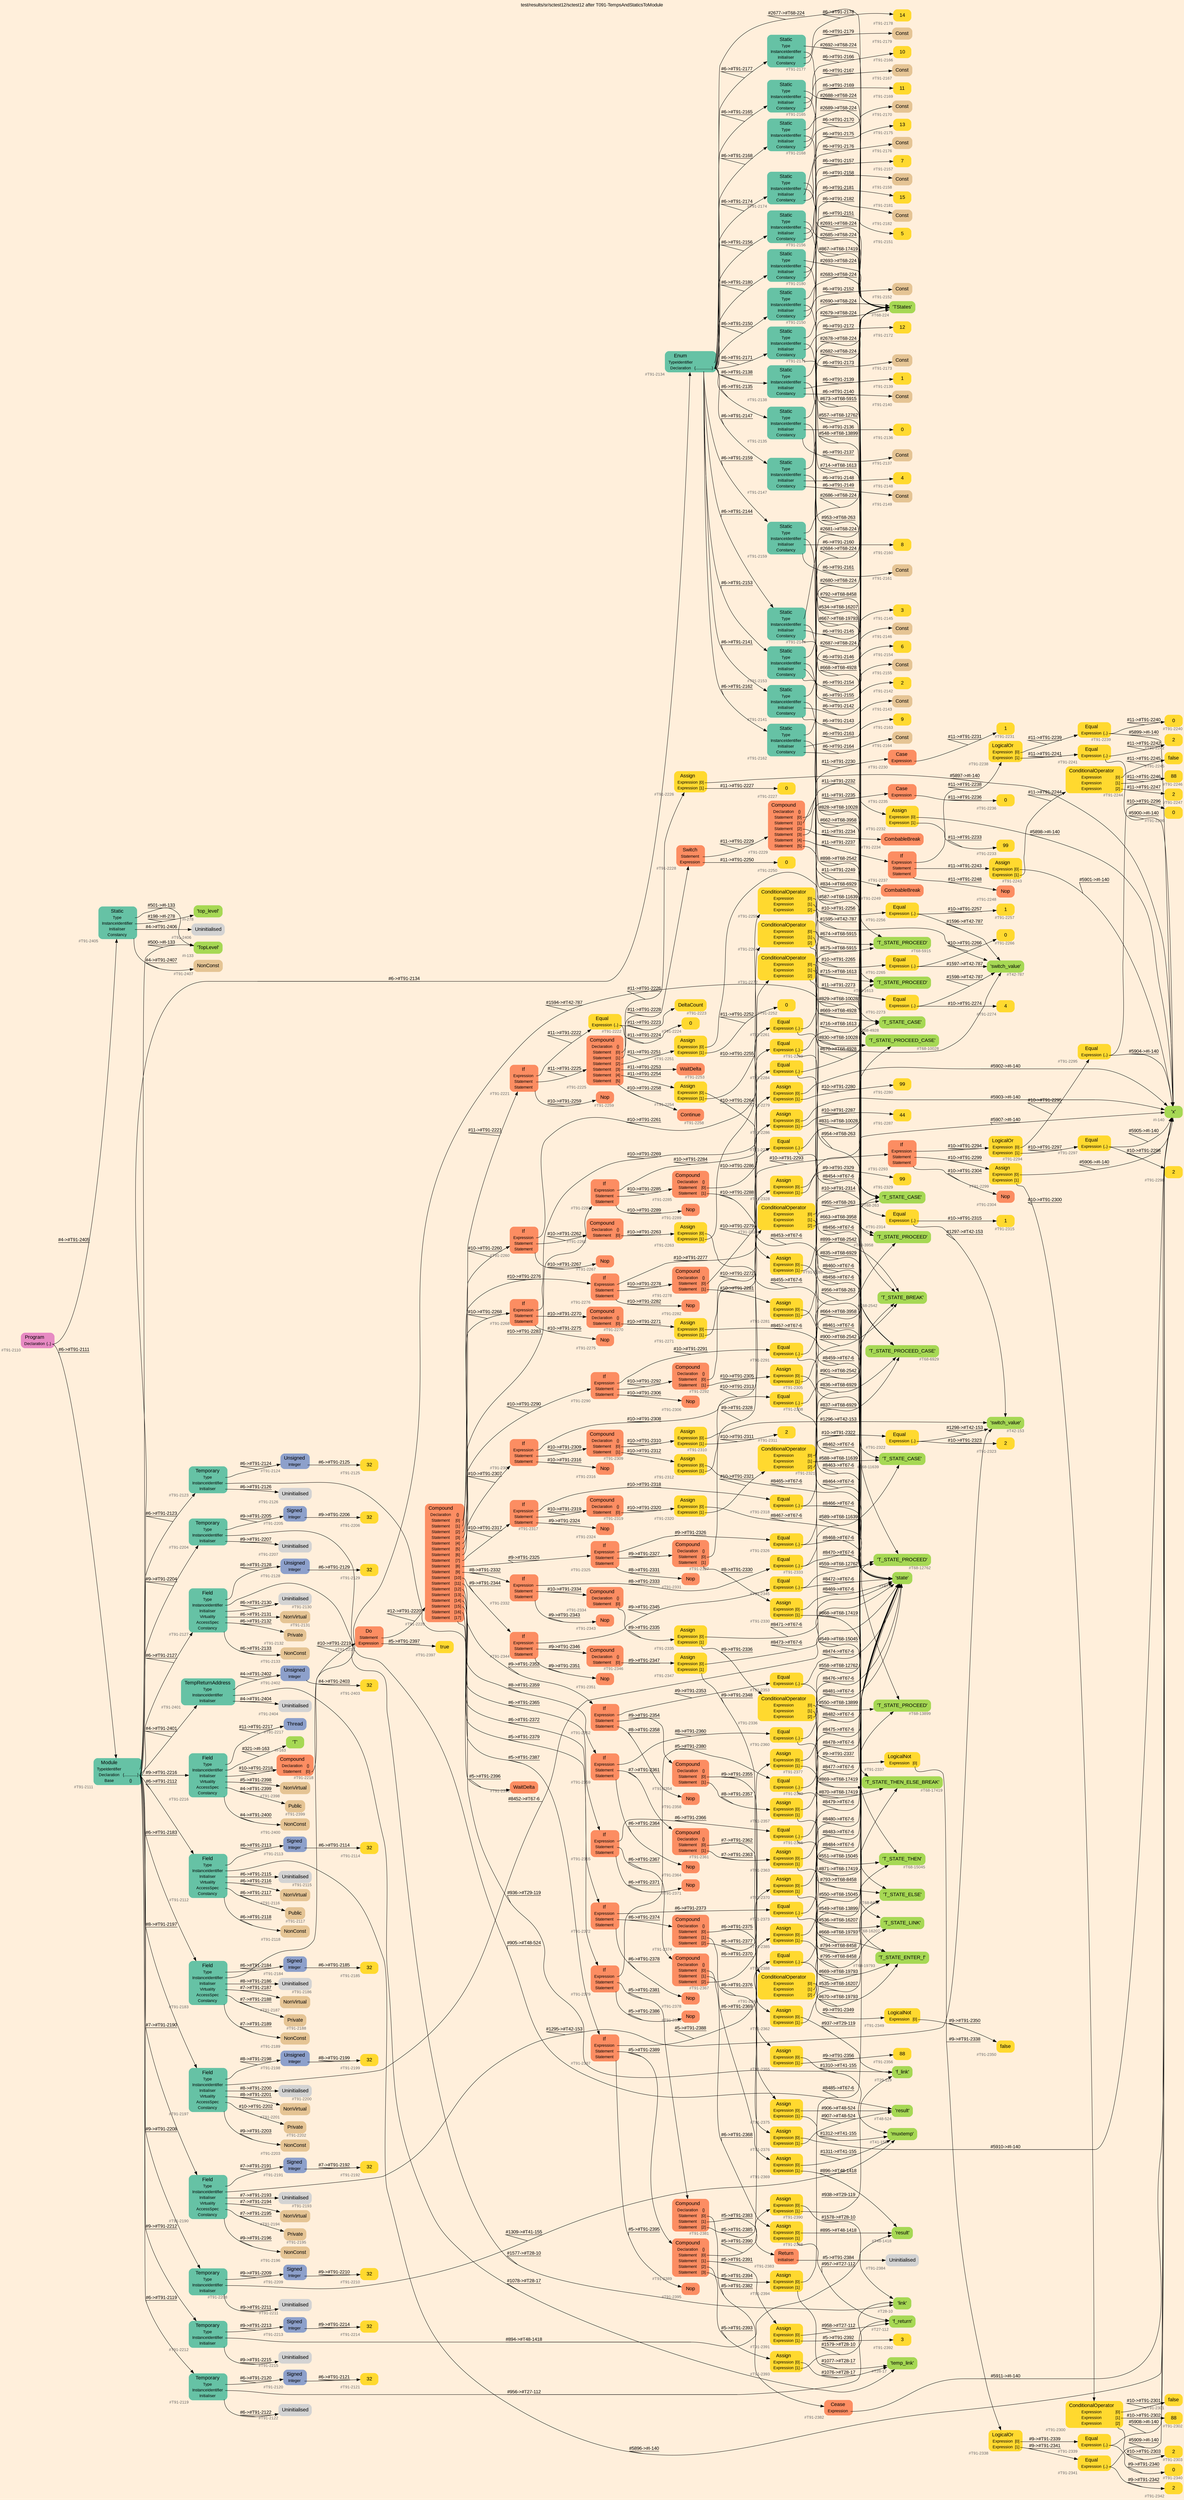 digraph "test/results/sr/sctest12/sctest12 after T091-TempsAndStaticsToModule" {
label = "test/results/sr/sctest12/sctest12 after T091-TempsAndStaticsToModule"
labelloc = t
graph [
    rankdir = "LR"
    ranksep = 0.3
    bgcolor = antiquewhite1
    color = black
    fontcolor = black
    fontname = "Arial"
];
node [
    fontname = "Arial"
];
edge [
    fontname = "Arial"
];

// -------------------- node figure --------------------
// -------- block #T91-2110 ----------
"#T91-2110" [
    fillcolor = "/set28/4"
    xlabel = "#T91-2110"
    fontsize = "12"
    fontcolor = grey40
    shape = "plaintext"
    label = <<TABLE BORDER="0" CELLBORDER="0" CELLSPACING="0">
     <TR><TD><FONT COLOR="black" POINT-SIZE="15">Program</FONT></TD></TR>
     <TR><TD><FONT COLOR="black" POINT-SIZE="12">Declaration</FONT></TD><TD PORT="port0"><FONT COLOR="black" POINT-SIZE="12">{..}</FONT></TD></TR>
    </TABLE>>
    style = "rounded,filled"
];

// -------- block #T91-2111 ----------
"#T91-2111" [
    fillcolor = "/set28/1"
    xlabel = "#T91-2111"
    fontsize = "12"
    fontcolor = grey40
    shape = "plaintext"
    label = <<TABLE BORDER="0" CELLBORDER="0" CELLSPACING="0">
     <TR><TD><FONT COLOR="black" POINT-SIZE="15">Module</FONT></TD></TR>
     <TR><TD><FONT COLOR="black" POINT-SIZE="12">TypeIdentifier</FONT></TD><TD PORT="port0"></TD></TR>
     <TR><TD><FONT COLOR="black" POINT-SIZE="12">Declaration</FONT></TD><TD PORT="port1"><FONT COLOR="black" POINT-SIZE="12">{.............}</FONT></TD></TR>
     <TR><TD><FONT COLOR="black" POINT-SIZE="12">Base</FONT></TD><TD PORT="port2"><FONT COLOR="black" POINT-SIZE="12">{}</FONT></TD></TR>
    </TABLE>>
    style = "rounded,filled"
];

// -------- block #I-133 ----------
"#I-133" [
    fillcolor = "/set28/5"
    xlabel = "#I-133"
    fontsize = "12"
    fontcolor = grey40
    shape = "plaintext"
    label = <<TABLE BORDER="0" CELLBORDER="0" CELLSPACING="0">
     <TR><TD><FONT COLOR="black" POINT-SIZE="15">'TopLevel'</FONT></TD></TR>
    </TABLE>>
    style = "rounded,filled"
];

// -------- block #T91-2112 ----------
"#T91-2112" [
    fillcolor = "/set28/1"
    xlabel = "#T91-2112"
    fontsize = "12"
    fontcolor = grey40
    shape = "plaintext"
    label = <<TABLE BORDER="0" CELLBORDER="0" CELLSPACING="0">
     <TR><TD><FONT COLOR="black" POINT-SIZE="15">Field</FONT></TD></TR>
     <TR><TD><FONT COLOR="black" POINT-SIZE="12">Type</FONT></TD><TD PORT="port0"></TD></TR>
     <TR><TD><FONT COLOR="black" POINT-SIZE="12">InstanceIdentifier</FONT></TD><TD PORT="port1"></TD></TR>
     <TR><TD><FONT COLOR="black" POINT-SIZE="12">Initialiser</FONT></TD><TD PORT="port2"></TD></TR>
     <TR><TD><FONT COLOR="black" POINT-SIZE="12">Virtuality</FONT></TD><TD PORT="port3"></TD></TR>
     <TR><TD><FONT COLOR="black" POINT-SIZE="12">AccessSpec</FONT></TD><TD PORT="port4"></TD></TR>
     <TR><TD><FONT COLOR="black" POINT-SIZE="12">Constancy</FONT></TD><TD PORT="port5"></TD></TR>
    </TABLE>>
    style = "rounded,filled"
];

// -------- block #T91-2113 ----------
"#T91-2113" [
    fillcolor = "/set28/3"
    xlabel = "#T91-2113"
    fontsize = "12"
    fontcolor = grey40
    shape = "plaintext"
    label = <<TABLE BORDER="0" CELLBORDER="0" CELLSPACING="0">
     <TR><TD><FONT COLOR="black" POINT-SIZE="15">Signed</FONT></TD></TR>
     <TR><TD><FONT COLOR="black" POINT-SIZE="12">Integer</FONT></TD><TD PORT="port0"></TD></TR>
    </TABLE>>
    style = "rounded,filled"
];

// -------- block #T91-2114 ----------
"#T91-2114" [
    fillcolor = "/set28/6"
    xlabel = "#T91-2114"
    fontsize = "12"
    fontcolor = grey40
    shape = "plaintext"
    label = <<TABLE BORDER="0" CELLBORDER="0" CELLSPACING="0">
     <TR><TD><FONT COLOR="black" POINT-SIZE="15">32</FONT></TD></TR>
    </TABLE>>
    style = "rounded,filled"
];

// -------- block #I-140 ----------
"#I-140" [
    fillcolor = "/set28/5"
    xlabel = "#I-140"
    fontsize = "12"
    fontcolor = grey40
    shape = "plaintext"
    label = <<TABLE BORDER="0" CELLBORDER="0" CELLSPACING="0">
     <TR><TD><FONT COLOR="black" POINT-SIZE="15">'x'</FONT></TD></TR>
    </TABLE>>
    style = "rounded,filled"
];

// -------- block #T91-2115 ----------
"#T91-2115" [
    xlabel = "#T91-2115"
    fontsize = "12"
    fontcolor = grey40
    shape = "plaintext"
    label = <<TABLE BORDER="0" CELLBORDER="0" CELLSPACING="0">
     <TR><TD><FONT COLOR="black" POINT-SIZE="15">Uninitialised</FONT></TD></TR>
    </TABLE>>
    style = "rounded,filled"
];

// -------- block #T91-2116 ----------
"#T91-2116" [
    fillcolor = "/set28/7"
    xlabel = "#T91-2116"
    fontsize = "12"
    fontcolor = grey40
    shape = "plaintext"
    label = <<TABLE BORDER="0" CELLBORDER="0" CELLSPACING="0">
     <TR><TD><FONT COLOR="black" POINT-SIZE="15">NonVirtual</FONT></TD></TR>
    </TABLE>>
    style = "rounded,filled"
];

// -------- block #T91-2117 ----------
"#T91-2117" [
    fillcolor = "/set28/7"
    xlabel = "#T91-2117"
    fontsize = "12"
    fontcolor = grey40
    shape = "plaintext"
    label = <<TABLE BORDER="0" CELLBORDER="0" CELLSPACING="0">
     <TR><TD><FONT COLOR="black" POINT-SIZE="15">Public</FONT></TD></TR>
    </TABLE>>
    style = "rounded,filled"
];

// -------- block #T91-2118 ----------
"#T91-2118" [
    fillcolor = "/set28/7"
    xlabel = "#T91-2118"
    fontsize = "12"
    fontcolor = grey40
    shape = "plaintext"
    label = <<TABLE BORDER="0" CELLBORDER="0" CELLSPACING="0">
     <TR><TD><FONT COLOR="black" POINT-SIZE="15">NonConst</FONT></TD></TR>
    </TABLE>>
    style = "rounded,filled"
];

// -------- block #T91-2119 ----------
"#T91-2119" [
    fillcolor = "/set28/1"
    xlabel = "#T91-2119"
    fontsize = "12"
    fontcolor = grey40
    shape = "plaintext"
    label = <<TABLE BORDER="0" CELLBORDER="0" CELLSPACING="0">
     <TR><TD><FONT COLOR="black" POINT-SIZE="15">Temporary</FONT></TD></TR>
     <TR><TD><FONT COLOR="black" POINT-SIZE="12">Type</FONT></TD><TD PORT="port0"></TD></TR>
     <TR><TD><FONT COLOR="black" POINT-SIZE="12">InstanceIdentifier</FONT></TD><TD PORT="port1"></TD></TR>
     <TR><TD><FONT COLOR="black" POINT-SIZE="12">Initialiser</FONT></TD><TD PORT="port2"></TD></TR>
    </TABLE>>
    style = "rounded,filled"
];

// -------- block #T91-2120 ----------
"#T91-2120" [
    fillcolor = "/set28/3"
    xlabel = "#T91-2120"
    fontsize = "12"
    fontcolor = grey40
    shape = "plaintext"
    label = <<TABLE BORDER="0" CELLBORDER="0" CELLSPACING="0">
     <TR><TD><FONT COLOR="black" POINT-SIZE="15">Signed</FONT></TD></TR>
     <TR><TD><FONT COLOR="black" POINT-SIZE="12">Integer</FONT></TD><TD PORT="port0"></TD></TR>
    </TABLE>>
    style = "rounded,filled"
];

// -------- block #T91-2121 ----------
"#T91-2121" [
    fillcolor = "/set28/6"
    xlabel = "#T91-2121"
    fontsize = "12"
    fontcolor = grey40
    shape = "plaintext"
    label = <<TABLE BORDER="0" CELLBORDER="0" CELLSPACING="0">
     <TR><TD><FONT COLOR="black" POINT-SIZE="15">32</FONT></TD></TR>
    </TABLE>>
    style = "rounded,filled"
];

// -------- block #T27-112 ----------
"#T27-112" [
    fillcolor = "/set28/5"
    xlabel = "#T27-112"
    fontsize = "12"
    fontcolor = grey40
    shape = "plaintext"
    label = <<TABLE BORDER="0" CELLBORDER="0" CELLSPACING="0">
     <TR><TD><FONT COLOR="black" POINT-SIZE="15">'f_return'</FONT></TD></TR>
    </TABLE>>
    style = "rounded,filled"
];

// -------- block #T91-2122 ----------
"#T91-2122" [
    xlabel = "#T91-2122"
    fontsize = "12"
    fontcolor = grey40
    shape = "plaintext"
    label = <<TABLE BORDER="0" CELLBORDER="0" CELLSPACING="0">
     <TR><TD><FONT COLOR="black" POINT-SIZE="15">Uninitialised</FONT></TD></TR>
    </TABLE>>
    style = "rounded,filled"
];

// -------- block #T91-2123 ----------
"#T91-2123" [
    fillcolor = "/set28/1"
    xlabel = "#T91-2123"
    fontsize = "12"
    fontcolor = grey40
    shape = "plaintext"
    label = <<TABLE BORDER="0" CELLBORDER="0" CELLSPACING="0">
     <TR><TD><FONT COLOR="black" POINT-SIZE="15">Temporary</FONT></TD></TR>
     <TR><TD><FONT COLOR="black" POINT-SIZE="12">Type</FONT></TD><TD PORT="port0"></TD></TR>
     <TR><TD><FONT COLOR="black" POINT-SIZE="12">InstanceIdentifier</FONT></TD><TD PORT="port1"></TD></TR>
     <TR><TD><FONT COLOR="black" POINT-SIZE="12">Initialiser</FONT></TD><TD PORT="port2"></TD></TR>
    </TABLE>>
    style = "rounded,filled"
];

// -------- block #T91-2124 ----------
"#T91-2124" [
    fillcolor = "/set28/3"
    xlabel = "#T91-2124"
    fontsize = "12"
    fontcolor = grey40
    shape = "plaintext"
    label = <<TABLE BORDER="0" CELLBORDER="0" CELLSPACING="0">
     <TR><TD><FONT COLOR="black" POINT-SIZE="15">Unsigned</FONT></TD></TR>
     <TR><TD><FONT COLOR="black" POINT-SIZE="12">Integer</FONT></TD><TD PORT="port0"></TD></TR>
    </TABLE>>
    style = "rounded,filled"
];

// -------- block #T91-2125 ----------
"#T91-2125" [
    fillcolor = "/set28/6"
    xlabel = "#T91-2125"
    fontsize = "12"
    fontcolor = grey40
    shape = "plaintext"
    label = <<TABLE BORDER="0" CELLBORDER="0" CELLSPACING="0">
     <TR><TD><FONT COLOR="black" POINT-SIZE="15">32</FONT></TD></TR>
    </TABLE>>
    style = "rounded,filled"
];

// -------- block #T29-119 ----------
"#T29-119" [
    fillcolor = "/set28/5"
    xlabel = "#T29-119"
    fontsize = "12"
    fontcolor = grey40
    shape = "plaintext"
    label = <<TABLE BORDER="0" CELLBORDER="0" CELLSPACING="0">
     <TR><TD><FONT COLOR="black" POINT-SIZE="15">'f_link'</FONT></TD></TR>
    </TABLE>>
    style = "rounded,filled"
];

// -------- block #T91-2126 ----------
"#T91-2126" [
    xlabel = "#T91-2126"
    fontsize = "12"
    fontcolor = grey40
    shape = "plaintext"
    label = <<TABLE BORDER="0" CELLBORDER="0" CELLSPACING="0">
     <TR><TD><FONT COLOR="black" POINT-SIZE="15">Uninitialised</FONT></TD></TR>
    </TABLE>>
    style = "rounded,filled"
];

// -------- block #T91-2127 ----------
"#T91-2127" [
    fillcolor = "/set28/1"
    xlabel = "#T91-2127"
    fontsize = "12"
    fontcolor = grey40
    shape = "plaintext"
    label = <<TABLE BORDER="0" CELLBORDER="0" CELLSPACING="0">
     <TR><TD><FONT COLOR="black" POINT-SIZE="15">Field</FONT></TD></TR>
     <TR><TD><FONT COLOR="black" POINT-SIZE="12">Type</FONT></TD><TD PORT="port0"></TD></TR>
     <TR><TD><FONT COLOR="black" POINT-SIZE="12">InstanceIdentifier</FONT></TD><TD PORT="port1"></TD></TR>
     <TR><TD><FONT COLOR="black" POINT-SIZE="12">Initialiser</FONT></TD><TD PORT="port2"></TD></TR>
     <TR><TD><FONT COLOR="black" POINT-SIZE="12">Virtuality</FONT></TD><TD PORT="port3"></TD></TR>
     <TR><TD><FONT COLOR="black" POINT-SIZE="12">AccessSpec</FONT></TD><TD PORT="port4"></TD></TR>
     <TR><TD><FONT COLOR="black" POINT-SIZE="12">Constancy</FONT></TD><TD PORT="port5"></TD></TR>
    </TABLE>>
    style = "rounded,filled"
];

// -------- block #T91-2128 ----------
"#T91-2128" [
    fillcolor = "/set28/3"
    xlabel = "#T91-2128"
    fontsize = "12"
    fontcolor = grey40
    shape = "plaintext"
    label = <<TABLE BORDER="0" CELLBORDER="0" CELLSPACING="0">
     <TR><TD><FONT COLOR="black" POINT-SIZE="15">Unsigned</FONT></TD></TR>
     <TR><TD><FONT COLOR="black" POINT-SIZE="12">Integer</FONT></TD><TD PORT="port0"></TD></TR>
    </TABLE>>
    style = "rounded,filled"
];

// -------- block #T91-2129 ----------
"#T91-2129" [
    fillcolor = "/set28/6"
    xlabel = "#T91-2129"
    fontsize = "12"
    fontcolor = grey40
    shape = "plaintext"
    label = <<TABLE BORDER="0" CELLBORDER="0" CELLSPACING="0">
     <TR><TD><FONT COLOR="black" POINT-SIZE="15">32</FONT></TD></TR>
    </TABLE>>
    style = "rounded,filled"
];

// -------- block #T28-10 ----------
"#T28-10" [
    fillcolor = "/set28/5"
    xlabel = "#T28-10"
    fontsize = "12"
    fontcolor = grey40
    shape = "plaintext"
    label = <<TABLE BORDER="0" CELLBORDER="0" CELLSPACING="0">
     <TR><TD><FONT COLOR="black" POINT-SIZE="15">'link'</FONT></TD></TR>
    </TABLE>>
    style = "rounded,filled"
];

// -------- block #T91-2130 ----------
"#T91-2130" [
    xlabel = "#T91-2130"
    fontsize = "12"
    fontcolor = grey40
    shape = "plaintext"
    label = <<TABLE BORDER="0" CELLBORDER="0" CELLSPACING="0">
     <TR><TD><FONT COLOR="black" POINT-SIZE="15">Uninitialised</FONT></TD></TR>
    </TABLE>>
    style = "rounded,filled"
];

// -------- block #T91-2131 ----------
"#T91-2131" [
    fillcolor = "/set28/7"
    xlabel = "#T91-2131"
    fontsize = "12"
    fontcolor = grey40
    shape = "plaintext"
    label = <<TABLE BORDER="0" CELLBORDER="0" CELLSPACING="0">
     <TR><TD><FONT COLOR="black" POINT-SIZE="15">NonVirtual</FONT></TD></TR>
    </TABLE>>
    style = "rounded,filled"
];

// -------- block #T91-2132 ----------
"#T91-2132" [
    fillcolor = "/set28/7"
    xlabel = "#T91-2132"
    fontsize = "12"
    fontcolor = grey40
    shape = "plaintext"
    label = <<TABLE BORDER="0" CELLBORDER="0" CELLSPACING="0">
     <TR><TD><FONT COLOR="black" POINT-SIZE="15">Private</FONT></TD></TR>
    </TABLE>>
    style = "rounded,filled"
];

// -------- block #T91-2133 ----------
"#T91-2133" [
    fillcolor = "/set28/7"
    xlabel = "#T91-2133"
    fontsize = "12"
    fontcolor = grey40
    shape = "plaintext"
    label = <<TABLE BORDER="0" CELLBORDER="0" CELLSPACING="0">
     <TR><TD><FONT COLOR="black" POINT-SIZE="15">NonConst</FONT></TD></TR>
    </TABLE>>
    style = "rounded,filled"
];

// -------- block #T91-2134 ----------
"#T91-2134" [
    fillcolor = "/set28/1"
    xlabel = "#T91-2134"
    fontsize = "12"
    fontcolor = grey40
    shape = "plaintext"
    label = <<TABLE BORDER="0" CELLBORDER="0" CELLSPACING="0">
     <TR><TD><FONT COLOR="black" POINT-SIZE="15">Enum</FONT></TD></TR>
     <TR><TD><FONT COLOR="black" POINT-SIZE="12">TypeIdentifier</FONT></TD><TD PORT="port0"></TD></TR>
     <TR><TD><FONT COLOR="black" POINT-SIZE="12">Declaration</FONT></TD><TD PORT="port1"><FONT COLOR="black" POINT-SIZE="12">{................}</FONT></TD></TR>
    </TABLE>>
    style = "rounded,filled"
];

// -------- block #T68-224 ----------
"#T68-224" [
    fillcolor = "/set28/5"
    xlabel = "#T68-224"
    fontsize = "12"
    fontcolor = grey40
    shape = "plaintext"
    label = <<TABLE BORDER="0" CELLBORDER="0" CELLSPACING="0">
     <TR><TD><FONT COLOR="black" POINT-SIZE="15">'TStates'</FONT></TD></TR>
    </TABLE>>
    style = "rounded,filled"
];

// -------- block #T91-2135 ----------
"#T91-2135" [
    fillcolor = "/set28/1"
    xlabel = "#T91-2135"
    fontsize = "12"
    fontcolor = grey40
    shape = "plaintext"
    label = <<TABLE BORDER="0" CELLBORDER="0" CELLSPACING="0">
     <TR><TD><FONT COLOR="black" POINT-SIZE="15">Static</FONT></TD></TR>
     <TR><TD><FONT COLOR="black" POINT-SIZE="12">Type</FONT></TD><TD PORT="port0"></TD></TR>
     <TR><TD><FONT COLOR="black" POINT-SIZE="12">InstanceIdentifier</FONT></TD><TD PORT="port1"></TD></TR>
     <TR><TD><FONT COLOR="black" POINT-SIZE="12">Initialiser</FONT></TD><TD PORT="port2"></TD></TR>
     <TR><TD><FONT COLOR="black" POINT-SIZE="12">Constancy</FONT></TD><TD PORT="port3"></TD></TR>
    </TABLE>>
    style = "rounded,filled"
];

// -------- block #T68-263 ----------
"#T68-263" [
    fillcolor = "/set28/5"
    xlabel = "#T68-263"
    fontsize = "12"
    fontcolor = grey40
    shape = "plaintext"
    label = <<TABLE BORDER="0" CELLBORDER="0" CELLSPACING="0">
     <TR><TD><FONT COLOR="black" POINT-SIZE="15">'T_STATE_CASE'</FONT></TD></TR>
    </TABLE>>
    style = "rounded,filled"
];

// -------- block #T91-2136 ----------
"#T91-2136" [
    fillcolor = "/set28/6"
    xlabel = "#T91-2136"
    fontsize = "12"
    fontcolor = grey40
    shape = "plaintext"
    label = <<TABLE BORDER="0" CELLBORDER="0" CELLSPACING="0">
     <TR><TD><FONT COLOR="black" POINT-SIZE="15">0</FONT></TD></TR>
    </TABLE>>
    style = "rounded,filled"
];

// -------- block #T91-2137 ----------
"#T91-2137" [
    fillcolor = "/set28/7"
    xlabel = "#T91-2137"
    fontsize = "12"
    fontcolor = grey40
    shape = "plaintext"
    label = <<TABLE BORDER="0" CELLBORDER="0" CELLSPACING="0">
     <TR><TD><FONT COLOR="black" POINT-SIZE="15">Const</FONT></TD></TR>
    </TABLE>>
    style = "rounded,filled"
];

// -------- block #T91-2138 ----------
"#T91-2138" [
    fillcolor = "/set28/1"
    xlabel = "#T91-2138"
    fontsize = "12"
    fontcolor = grey40
    shape = "plaintext"
    label = <<TABLE BORDER="0" CELLBORDER="0" CELLSPACING="0">
     <TR><TD><FONT COLOR="black" POINT-SIZE="15">Static</FONT></TD></TR>
     <TR><TD><FONT COLOR="black" POINT-SIZE="12">Type</FONT></TD><TD PORT="port0"></TD></TR>
     <TR><TD><FONT COLOR="black" POINT-SIZE="12">InstanceIdentifier</FONT></TD><TD PORT="port1"></TD></TR>
     <TR><TD><FONT COLOR="black" POINT-SIZE="12">Initialiser</FONT></TD><TD PORT="port2"></TD></TR>
     <TR><TD><FONT COLOR="black" POINT-SIZE="12">Constancy</FONT></TD><TD PORT="port3"></TD></TR>
    </TABLE>>
    style = "rounded,filled"
];

// -------- block #T68-1613 ----------
"#T68-1613" [
    fillcolor = "/set28/5"
    xlabel = "#T68-1613"
    fontsize = "12"
    fontcolor = grey40
    shape = "plaintext"
    label = <<TABLE BORDER="0" CELLBORDER="0" CELLSPACING="0">
     <TR><TD><FONT COLOR="black" POINT-SIZE="15">'T_STATE_PROCEED'</FONT></TD></TR>
    </TABLE>>
    style = "rounded,filled"
];

// -------- block #T91-2139 ----------
"#T91-2139" [
    fillcolor = "/set28/6"
    xlabel = "#T91-2139"
    fontsize = "12"
    fontcolor = grey40
    shape = "plaintext"
    label = <<TABLE BORDER="0" CELLBORDER="0" CELLSPACING="0">
     <TR><TD><FONT COLOR="black" POINT-SIZE="15">1</FONT></TD></TR>
    </TABLE>>
    style = "rounded,filled"
];

// -------- block #T91-2140 ----------
"#T91-2140" [
    fillcolor = "/set28/7"
    xlabel = "#T91-2140"
    fontsize = "12"
    fontcolor = grey40
    shape = "plaintext"
    label = <<TABLE BORDER="0" CELLBORDER="0" CELLSPACING="0">
     <TR><TD><FONT COLOR="black" POINT-SIZE="15">Const</FONT></TD></TR>
    </TABLE>>
    style = "rounded,filled"
];

// -------- block #T91-2141 ----------
"#T91-2141" [
    fillcolor = "/set28/1"
    xlabel = "#T91-2141"
    fontsize = "12"
    fontcolor = grey40
    shape = "plaintext"
    label = <<TABLE BORDER="0" CELLBORDER="0" CELLSPACING="0">
     <TR><TD><FONT COLOR="black" POINT-SIZE="15">Static</FONT></TD></TR>
     <TR><TD><FONT COLOR="black" POINT-SIZE="12">Type</FONT></TD><TD PORT="port0"></TD></TR>
     <TR><TD><FONT COLOR="black" POINT-SIZE="12">InstanceIdentifier</FONT></TD><TD PORT="port1"></TD></TR>
     <TR><TD><FONT COLOR="black" POINT-SIZE="12">Initialiser</FONT></TD><TD PORT="port2"></TD></TR>
     <TR><TD><FONT COLOR="black" POINT-SIZE="12">Constancy</FONT></TD><TD PORT="port3"></TD></TR>
    </TABLE>>
    style = "rounded,filled"
];

// -------- block #T68-2542 ----------
"#T68-2542" [
    fillcolor = "/set28/5"
    xlabel = "#T68-2542"
    fontsize = "12"
    fontcolor = grey40
    shape = "plaintext"
    label = <<TABLE BORDER="0" CELLBORDER="0" CELLSPACING="0">
     <TR><TD><FONT COLOR="black" POINT-SIZE="15">'T_STATE_BREAK'</FONT></TD></TR>
    </TABLE>>
    style = "rounded,filled"
];

// -------- block #T91-2142 ----------
"#T91-2142" [
    fillcolor = "/set28/6"
    xlabel = "#T91-2142"
    fontsize = "12"
    fontcolor = grey40
    shape = "plaintext"
    label = <<TABLE BORDER="0" CELLBORDER="0" CELLSPACING="0">
     <TR><TD><FONT COLOR="black" POINT-SIZE="15">2</FONT></TD></TR>
    </TABLE>>
    style = "rounded,filled"
];

// -------- block #T91-2143 ----------
"#T91-2143" [
    fillcolor = "/set28/7"
    xlabel = "#T91-2143"
    fontsize = "12"
    fontcolor = grey40
    shape = "plaintext"
    label = <<TABLE BORDER="0" CELLBORDER="0" CELLSPACING="0">
     <TR><TD><FONT COLOR="black" POINT-SIZE="15">Const</FONT></TD></TR>
    </TABLE>>
    style = "rounded,filled"
];

// -------- block #T91-2144 ----------
"#T91-2144" [
    fillcolor = "/set28/1"
    xlabel = "#T91-2144"
    fontsize = "12"
    fontcolor = grey40
    shape = "plaintext"
    label = <<TABLE BORDER="0" CELLBORDER="0" CELLSPACING="0">
     <TR><TD><FONT COLOR="black" POINT-SIZE="15">Static</FONT></TD></TR>
     <TR><TD><FONT COLOR="black" POINT-SIZE="12">Type</FONT></TD><TD PORT="port0"></TD></TR>
     <TR><TD><FONT COLOR="black" POINT-SIZE="12">InstanceIdentifier</FONT></TD><TD PORT="port1"></TD></TR>
     <TR><TD><FONT COLOR="black" POINT-SIZE="12">Initialiser</FONT></TD><TD PORT="port2"></TD></TR>
     <TR><TD><FONT COLOR="black" POINT-SIZE="12">Constancy</FONT></TD><TD PORT="port3"></TD></TR>
    </TABLE>>
    style = "rounded,filled"
];

// -------- block #T68-3958 ----------
"#T68-3958" [
    fillcolor = "/set28/5"
    xlabel = "#T68-3958"
    fontsize = "12"
    fontcolor = grey40
    shape = "plaintext"
    label = <<TABLE BORDER="0" CELLBORDER="0" CELLSPACING="0">
     <TR><TD><FONT COLOR="black" POINT-SIZE="15">'T_STATE_PROCEED'</FONT></TD></TR>
    </TABLE>>
    style = "rounded,filled"
];

// -------- block #T91-2145 ----------
"#T91-2145" [
    fillcolor = "/set28/6"
    xlabel = "#T91-2145"
    fontsize = "12"
    fontcolor = grey40
    shape = "plaintext"
    label = <<TABLE BORDER="0" CELLBORDER="0" CELLSPACING="0">
     <TR><TD><FONT COLOR="black" POINT-SIZE="15">3</FONT></TD></TR>
    </TABLE>>
    style = "rounded,filled"
];

// -------- block #T91-2146 ----------
"#T91-2146" [
    fillcolor = "/set28/7"
    xlabel = "#T91-2146"
    fontsize = "12"
    fontcolor = grey40
    shape = "plaintext"
    label = <<TABLE BORDER="0" CELLBORDER="0" CELLSPACING="0">
     <TR><TD><FONT COLOR="black" POINT-SIZE="15">Const</FONT></TD></TR>
    </TABLE>>
    style = "rounded,filled"
];

// -------- block #T91-2147 ----------
"#T91-2147" [
    fillcolor = "/set28/1"
    xlabel = "#T91-2147"
    fontsize = "12"
    fontcolor = grey40
    shape = "plaintext"
    label = <<TABLE BORDER="0" CELLBORDER="0" CELLSPACING="0">
     <TR><TD><FONT COLOR="black" POINT-SIZE="15">Static</FONT></TD></TR>
     <TR><TD><FONT COLOR="black" POINT-SIZE="12">Type</FONT></TD><TD PORT="port0"></TD></TR>
     <TR><TD><FONT COLOR="black" POINT-SIZE="12">InstanceIdentifier</FONT></TD><TD PORT="port1"></TD></TR>
     <TR><TD><FONT COLOR="black" POINT-SIZE="12">Initialiser</FONT></TD><TD PORT="port2"></TD></TR>
     <TR><TD><FONT COLOR="black" POINT-SIZE="12">Constancy</FONT></TD><TD PORT="port3"></TD></TR>
    </TABLE>>
    style = "rounded,filled"
];

// -------- block #T68-4928 ----------
"#T68-4928" [
    fillcolor = "/set28/5"
    xlabel = "#T68-4928"
    fontsize = "12"
    fontcolor = grey40
    shape = "plaintext"
    label = <<TABLE BORDER="0" CELLBORDER="0" CELLSPACING="0">
     <TR><TD><FONT COLOR="black" POINT-SIZE="15">'T_STATE_CASE'</FONT></TD></TR>
    </TABLE>>
    style = "rounded,filled"
];

// -------- block #T91-2148 ----------
"#T91-2148" [
    fillcolor = "/set28/6"
    xlabel = "#T91-2148"
    fontsize = "12"
    fontcolor = grey40
    shape = "plaintext"
    label = <<TABLE BORDER="0" CELLBORDER="0" CELLSPACING="0">
     <TR><TD><FONT COLOR="black" POINT-SIZE="15">4</FONT></TD></TR>
    </TABLE>>
    style = "rounded,filled"
];

// -------- block #T91-2149 ----------
"#T91-2149" [
    fillcolor = "/set28/7"
    xlabel = "#T91-2149"
    fontsize = "12"
    fontcolor = grey40
    shape = "plaintext"
    label = <<TABLE BORDER="0" CELLBORDER="0" CELLSPACING="0">
     <TR><TD><FONT COLOR="black" POINT-SIZE="15">Const</FONT></TD></TR>
    </TABLE>>
    style = "rounded,filled"
];

// -------- block #T91-2150 ----------
"#T91-2150" [
    fillcolor = "/set28/1"
    xlabel = "#T91-2150"
    fontsize = "12"
    fontcolor = grey40
    shape = "plaintext"
    label = <<TABLE BORDER="0" CELLBORDER="0" CELLSPACING="0">
     <TR><TD><FONT COLOR="black" POINT-SIZE="15">Static</FONT></TD></TR>
     <TR><TD><FONT COLOR="black" POINT-SIZE="12">Type</FONT></TD><TD PORT="port0"></TD></TR>
     <TR><TD><FONT COLOR="black" POINT-SIZE="12">InstanceIdentifier</FONT></TD><TD PORT="port1"></TD></TR>
     <TR><TD><FONT COLOR="black" POINT-SIZE="12">Initialiser</FONT></TD><TD PORT="port2"></TD></TR>
     <TR><TD><FONT COLOR="black" POINT-SIZE="12">Constancy</FONT></TD><TD PORT="port3"></TD></TR>
    </TABLE>>
    style = "rounded,filled"
];

// -------- block #T68-5915 ----------
"#T68-5915" [
    fillcolor = "/set28/5"
    xlabel = "#T68-5915"
    fontsize = "12"
    fontcolor = grey40
    shape = "plaintext"
    label = <<TABLE BORDER="0" CELLBORDER="0" CELLSPACING="0">
     <TR><TD><FONT COLOR="black" POINT-SIZE="15">'T_STATE_PROCEED'</FONT></TD></TR>
    </TABLE>>
    style = "rounded,filled"
];

// -------- block #T91-2151 ----------
"#T91-2151" [
    fillcolor = "/set28/6"
    xlabel = "#T91-2151"
    fontsize = "12"
    fontcolor = grey40
    shape = "plaintext"
    label = <<TABLE BORDER="0" CELLBORDER="0" CELLSPACING="0">
     <TR><TD><FONT COLOR="black" POINT-SIZE="15">5</FONT></TD></TR>
    </TABLE>>
    style = "rounded,filled"
];

// -------- block #T91-2152 ----------
"#T91-2152" [
    fillcolor = "/set28/7"
    xlabel = "#T91-2152"
    fontsize = "12"
    fontcolor = grey40
    shape = "plaintext"
    label = <<TABLE BORDER="0" CELLBORDER="0" CELLSPACING="0">
     <TR><TD><FONT COLOR="black" POINT-SIZE="15">Const</FONT></TD></TR>
    </TABLE>>
    style = "rounded,filled"
];

// -------- block #T91-2153 ----------
"#T91-2153" [
    fillcolor = "/set28/1"
    xlabel = "#T91-2153"
    fontsize = "12"
    fontcolor = grey40
    shape = "plaintext"
    label = <<TABLE BORDER="0" CELLBORDER="0" CELLSPACING="0">
     <TR><TD><FONT COLOR="black" POINT-SIZE="15">Static</FONT></TD></TR>
     <TR><TD><FONT COLOR="black" POINT-SIZE="12">Type</FONT></TD><TD PORT="port0"></TD></TR>
     <TR><TD><FONT COLOR="black" POINT-SIZE="12">InstanceIdentifier</FONT></TD><TD PORT="port1"></TD></TR>
     <TR><TD><FONT COLOR="black" POINT-SIZE="12">Initialiser</FONT></TD><TD PORT="port2"></TD></TR>
     <TR><TD><FONT COLOR="black" POINT-SIZE="12">Constancy</FONT></TD><TD PORT="port3"></TD></TR>
    </TABLE>>
    style = "rounded,filled"
];

// -------- block #T68-6929 ----------
"#T68-6929" [
    fillcolor = "/set28/5"
    xlabel = "#T68-6929"
    fontsize = "12"
    fontcolor = grey40
    shape = "plaintext"
    label = <<TABLE BORDER="0" CELLBORDER="0" CELLSPACING="0">
     <TR><TD><FONT COLOR="black" POINT-SIZE="15">'T_STATE_PROCEED_CASE'</FONT></TD></TR>
    </TABLE>>
    style = "rounded,filled"
];

// -------- block #T91-2154 ----------
"#T91-2154" [
    fillcolor = "/set28/6"
    xlabel = "#T91-2154"
    fontsize = "12"
    fontcolor = grey40
    shape = "plaintext"
    label = <<TABLE BORDER="0" CELLBORDER="0" CELLSPACING="0">
     <TR><TD><FONT COLOR="black" POINT-SIZE="15">6</FONT></TD></TR>
    </TABLE>>
    style = "rounded,filled"
];

// -------- block #T91-2155 ----------
"#T91-2155" [
    fillcolor = "/set28/7"
    xlabel = "#T91-2155"
    fontsize = "12"
    fontcolor = grey40
    shape = "plaintext"
    label = <<TABLE BORDER="0" CELLBORDER="0" CELLSPACING="0">
     <TR><TD><FONT COLOR="black" POINT-SIZE="15">Const</FONT></TD></TR>
    </TABLE>>
    style = "rounded,filled"
];

// -------- block #T91-2156 ----------
"#T91-2156" [
    fillcolor = "/set28/1"
    xlabel = "#T91-2156"
    fontsize = "12"
    fontcolor = grey40
    shape = "plaintext"
    label = <<TABLE BORDER="0" CELLBORDER="0" CELLSPACING="0">
     <TR><TD><FONT COLOR="black" POINT-SIZE="15">Static</FONT></TD></TR>
     <TR><TD><FONT COLOR="black" POINT-SIZE="12">Type</FONT></TD><TD PORT="port0"></TD></TR>
     <TR><TD><FONT COLOR="black" POINT-SIZE="12">InstanceIdentifier</FONT></TD><TD PORT="port1"></TD></TR>
     <TR><TD><FONT COLOR="black" POINT-SIZE="12">Initialiser</FONT></TD><TD PORT="port2"></TD></TR>
     <TR><TD><FONT COLOR="black" POINT-SIZE="12">Constancy</FONT></TD><TD PORT="port3"></TD></TR>
    </TABLE>>
    style = "rounded,filled"
];

// -------- block #T68-8458 ----------
"#T68-8458" [
    fillcolor = "/set28/5"
    xlabel = "#T68-8458"
    fontsize = "12"
    fontcolor = grey40
    shape = "plaintext"
    label = <<TABLE BORDER="0" CELLBORDER="0" CELLSPACING="0">
     <TR><TD><FONT COLOR="black" POINT-SIZE="15">'T_STATE_ELSE'</FONT></TD></TR>
    </TABLE>>
    style = "rounded,filled"
];

// -------- block #T91-2157 ----------
"#T91-2157" [
    fillcolor = "/set28/6"
    xlabel = "#T91-2157"
    fontsize = "12"
    fontcolor = grey40
    shape = "plaintext"
    label = <<TABLE BORDER="0" CELLBORDER="0" CELLSPACING="0">
     <TR><TD><FONT COLOR="black" POINT-SIZE="15">7</FONT></TD></TR>
    </TABLE>>
    style = "rounded,filled"
];

// -------- block #T91-2158 ----------
"#T91-2158" [
    fillcolor = "/set28/7"
    xlabel = "#T91-2158"
    fontsize = "12"
    fontcolor = grey40
    shape = "plaintext"
    label = <<TABLE BORDER="0" CELLBORDER="0" CELLSPACING="0">
     <TR><TD><FONT COLOR="black" POINT-SIZE="15">Const</FONT></TD></TR>
    </TABLE>>
    style = "rounded,filled"
];

// -------- block #T91-2159 ----------
"#T91-2159" [
    fillcolor = "/set28/1"
    xlabel = "#T91-2159"
    fontsize = "12"
    fontcolor = grey40
    shape = "plaintext"
    label = <<TABLE BORDER="0" CELLBORDER="0" CELLSPACING="0">
     <TR><TD><FONT COLOR="black" POINT-SIZE="15">Static</FONT></TD></TR>
     <TR><TD><FONT COLOR="black" POINT-SIZE="12">Type</FONT></TD><TD PORT="port0"></TD></TR>
     <TR><TD><FONT COLOR="black" POINT-SIZE="12">InstanceIdentifier</FONT></TD><TD PORT="port1"></TD></TR>
     <TR><TD><FONT COLOR="black" POINT-SIZE="12">Initialiser</FONT></TD><TD PORT="port2"></TD></TR>
     <TR><TD><FONT COLOR="black" POINT-SIZE="12">Constancy</FONT></TD><TD PORT="port3"></TD></TR>
    </TABLE>>
    style = "rounded,filled"
];

// -------- block #T68-10028 ----------
"#T68-10028" [
    fillcolor = "/set28/5"
    xlabel = "#T68-10028"
    fontsize = "12"
    fontcolor = grey40
    shape = "plaintext"
    label = <<TABLE BORDER="0" CELLBORDER="0" CELLSPACING="0">
     <TR><TD><FONT COLOR="black" POINT-SIZE="15">'T_STATE_PROCEED_CASE'</FONT></TD></TR>
    </TABLE>>
    style = "rounded,filled"
];

// -------- block #T91-2160 ----------
"#T91-2160" [
    fillcolor = "/set28/6"
    xlabel = "#T91-2160"
    fontsize = "12"
    fontcolor = grey40
    shape = "plaintext"
    label = <<TABLE BORDER="0" CELLBORDER="0" CELLSPACING="0">
     <TR><TD><FONT COLOR="black" POINT-SIZE="15">8</FONT></TD></TR>
    </TABLE>>
    style = "rounded,filled"
];

// -------- block #T91-2161 ----------
"#T91-2161" [
    fillcolor = "/set28/7"
    xlabel = "#T91-2161"
    fontsize = "12"
    fontcolor = grey40
    shape = "plaintext"
    label = <<TABLE BORDER="0" CELLBORDER="0" CELLSPACING="0">
     <TR><TD><FONT COLOR="black" POINT-SIZE="15">Const</FONT></TD></TR>
    </TABLE>>
    style = "rounded,filled"
];

// -------- block #T91-2162 ----------
"#T91-2162" [
    fillcolor = "/set28/1"
    xlabel = "#T91-2162"
    fontsize = "12"
    fontcolor = grey40
    shape = "plaintext"
    label = <<TABLE BORDER="0" CELLBORDER="0" CELLSPACING="0">
     <TR><TD><FONT COLOR="black" POINT-SIZE="15">Static</FONT></TD></TR>
     <TR><TD><FONT COLOR="black" POINT-SIZE="12">Type</FONT></TD><TD PORT="port0"></TD></TR>
     <TR><TD><FONT COLOR="black" POINT-SIZE="12">InstanceIdentifier</FONT></TD><TD PORT="port1"></TD></TR>
     <TR><TD><FONT COLOR="black" POINT-SIZE="12">Initialiser</FONT></TD><TD PORT="port2"></TD></TR>
     <TR><TD><FONT COLOR="black" POINT-SIZE="12">Constancy</FONT></TD><TD PORT="port3"></TD></TR>
    </TABLE>>
    style = "rounded,filled"
];

// -------- block #T68-11639 ----------
"#T68-11639" [
    fillcolor = "/set28/5"
    xlabel = "#T68-11639"
    fontsize = "12"
    fontcolor = grey40
    shape = "plaintext"
    label = <<TABLE BORDER="0" CELLBORDER="0" CELLSPACING="0">
     <TR><TD><FONT COLOR="black" POINT-SIZE="15">'T_STATE_CASE'</FONT></TD></TR>
    </TABLE>>
    style = "rounded,filled"
];

// -------- block #T91-2163 ----------
"#T91-2163" [
    fillcolor = "/set28/6"
    xlabel = "#T91-2163"
    fontsize = "12"
    fontcolor = grey40
    shape = "plaintext"
    label = <<TABLE BORDER="0" CELLBORDER="0" CELLSPACING="0">
     <TR><TD><FONT COLOR="black" POINT-SIZE="15">9</FONT></TD></TR>
    </TABLE>>
    style = "rounded,filled"
];

// -------- block #T91-2164 ----------
"#T91-2164" [
    fillcolor = "/set28/7"
    xlabel = "#T91-2164"
    fontsize = "12"
    fontcolor = grey40
    shape = "plaintext"
    label = <<TABLE BORDER="0" CELLBORDER="0" CELLSPACING="0">
     <TR><TD><FONT COLOR="black" POINT-SIZE="15">Const</FONT></TD></TR>
    </TABLE>>
    style = "rounded,filled"
];

// -------- block #T91-2165 ----------
"#T91-2165" [
    fillcolor = "/set28/1"
    xlabel = "#T91-2165"
    fontsize = "12"
    fontcolor = grey40
    shape = "plaintext"
    label = <<TABLE BORDER="0" CELLBORDER="0" CELLSPACING="0">
     <TR><TD><FONT COLOR="black" POINT-SIZE="15">Static</FONT></TD></TR>
     <TR><TD><FONT COLOR="black" POINT-SIZE="12">Type</FONT></TD><TD PORT="port0"></TD></TR>
     <TR><TD><FONT COLOR="black" POINT-SIZE="12">InstanceIdentifier</FONT></TD><TD PORT="port1"></TD></TR>
     <TR><TD><FONT COLOR="black" POINT-SIZE="12">Initialiser</FONT></TD><TD PORT="port2"></TD></TR>
     <TR><TD><FONT COLOR="black" POINT-SIZE="12">Constancy</FONT></TD><TD PORT="port3"></TD></TR>
    </TABLE>>
    style = "rounded,filled"
];

// -------- block #T68-12762 ----------
"#T68-12762" [
    fillcolor = "/set28/5"
    xlabel = "#T68-12762"
    fontsize = "12"
    fontcolor = grey40
    shape = "plaintext"
    label = <<TABLE BORDER="0" CELLBORDER="0" CELLSPACING="0">
     <TR><TD><FONT COLOR="black" POINT-SIZE="15">'T_STATE_PROCEED'</FONT></TD></TR>
    </TABLE>>
    style = "rounded,filled"
];

// -------- block #T91-2166 ----------
"#T91-2166" [
    fillcolor = "/set28/6"
    xlabel = "#T91-2166"
    fontsize = "12"
    fontcolor = grey40
    shape = "plaintext"
    label = <<TABLE BORDER="0" CELLBORDER="0" CELLSPACING="0">
     <TR><TD><FONT COLOR="black" POINT-SIZE="15">10</FONT></TD></TR>
    </TABLE>>
    style = "rounded,filled"
];

// -------- block #T91-2167 ----------
"#T91-2167" [
    fillcolor = "/set28/7"
    xlabel = "#T91-2167"
    fontsize = "12"
    fontcolor = grey40
    shape = "plaintext"
    label = <<TABLE BORDER="0" CELLBORDER="0" CELLSPACING="0">
     <TR><TD><FONT COLOR="black" POINT-SIZE="15">Const</FONT></TD></TR>
    </TABLE>>
    style = "rounded,filled"
];

// -------- block #T91-2168 ----------
"#T91-2168" [
    fillcolor = "/set28/1"
    xlabel = "#T91-2168"
    fontsize = "12"
    fontcolor = grey40
    shape = "plaintext"
    label = <<TABLE BORDER="0" CELLBORDER="0" CELLSPACING="0">
     <TR><TD><FONT COLOR="black" POINT-SIZE="15">Static</FONT></TD></TR>
     <TR><TD><FONT COLOR="black" POINT-SIZE="12">Type</FONT></TD><TD PORT="port0"></TD></TR>
     <TR><TD><FONT COLOR="black" POINT-SIZE="12">InstanceIdentifier</FONT></TD><TD PORT="port1"></TD></TR>
     <TR><TD><FONT COLOR="black" POINT-SIZE="12">Initialiser</FONT></TD><TD PORT="port2"></TD></TR>
     <TR><TD><FONT COLOR="black" POINT-SIZE="12">Constancy</FONT></TD><TD PORT="port3"></TD></TR>
    </TABLE>>
    style = "rounded,filled"
];

// -------- block #T68-13899 ----------
"#T68-13899" [
    fillcolor = "/set28/5"
    xlabel = "#T68-13899"
    fontsize = "12"
    fontcolor = grey40
    shape = "plaintext"
    label = <<TABLE BORDER="0" CELLBORDER="0" CELLSPACING="0">
     <TR><TD><FONT COLOR="black" POINT-SIZE="15">'T_STATE_PROCEED'</FONT></TD></TR>
    </TABLE>>
    style = "rounded,filled"
];

// -------- block #T91-2169 ----------
"#T91-2169" [
    fillcolor = "/set28/6"
    xlabel = "#T91-2169"
    fontsize = "12"
    fontcolor = grey40
    shape = "plaintext"
    label = <<TABLE BORDER="0" CELLBORDER="0" CELLSPACING="0">
     <TR><TD><FONT COLOR="black" POINT-SIZE="15">11</FONT></TD></TR>
    </TABLE>>
    style = "rounded,filled"
];

// -------- block #T91-2170 ----------
"#T91-2170" [
    fillcolor = "/set28/7"
    xlabel = "#T91-2170"
    fontsize = "12"
    fontcolor = grey40
    shape = "plaintext"
    label = <<TABLE BORDER="0" CELLBORDER="0" CELLSPACING="0">
     <TR><TD><FONT COLOR="black" POINT-SIZE="15">Const</FONT></TD></TR>
    </TABLE>>
    style = "rounded,filled"
];

// -------- block #T91-2171 ----------
"#T91-2171" [
    fillcolor = "/set28/1"
    xlabel = "#T91-2171"
    fontsize = "12"
    fontcolor = grey40
    shape = "plaintext"
    label = <<TABLE BORDER="0" CELLBORDER="0" CELLSPACING="0">
     <TR><TD><FONT COLOR="black" POINT-SIZE="15">Static</FONT></TD></TR>
     <TR><TD><FONT COLOR="black" POINT-SIZE="12">Type</FONT></TD><TD PORT="port0"></TD></TR>
     <TR><TD><FONT COLOR="black" POINT-SIZE="12">InstanceIdentifier</FONT></TD><TD PORT="port1"></TD></TR>
     <TR><TD><FONT COLOR="black" POINT-SIZE="12">Initialiser</FONT></TD><TD PORT="port2"></TD></TR>
     <TR><TD><FONT COLOR="black" POINT-SIZE="12">Constancy</FONT></TD><TD PORT="port3"></TD></TR>
    </TABLE>>
    style = "rounded,filled"
];

// -------- block #T68-15045 ----------
"#T68-15045" [
    fillcolor = "/set28/5"
    xlabel = "#T68-15045"
    fontsize = "12"
    fontcolor = grey40
    shape = "plaintext"
    label = <<TABLE BORDER="0" CELLBORDER="0" CELLSPACING="0">
     <TR><TD><FONT COLOR="black" POINT-SIZE="15">'T_STATE_THEN'</FONT></TD></TR>
    </TABLE>>
    style = "rounded,filled"
];

// -------- block #T91-2172 ----------
"#T91-2172" [
    fillcolor = "/set28/6"
    xlabel = "#T91-2172"
    fontsize = "12"
    fontcolor = grey40
    shape = "plaintext"
    label = <<TABLE BORDER="0" CELLBORDER="0" CELLSPACING="0">
     <TR><TD><FONT COLOR="black" POINT-SIZE="15">12</FONT></TD></TR>
    </TABLE>>
    style = "rounded,filled"
];

// -------- block #T91-2173 ----------
"#T91-2173" [
    fillcolor = "/set28/7"
    xlabel = "#T91-2173"
    fontsize = "12"
    fontcolor = grey40
    shape = "plaintext"
    label = <<TABLE BORDER="0" CELLBORDER="0" CELLSPACING="0">
     <TR><TD><FONT COLOR="black" POINT-SIZE="15">Const</FONT></TD></TR>
    </TABLE>>
    style = "rounded,filled"
];

// -------- block #T91-2174 ----------
"#T91-2174" [
    fillcolor = "/set28/1"
    xlabel = "#T91-2174"
    fontsize = "12"
    fontcolor = grey40
    shape = "plaintext"
    label = <<TABLE BORDER="0" CELLBORDER="0" CELLSPACING="0">
     <TR><TD><FONT COLOR="black" POINT-SIZE="15">Static</FONT></TD></TR>
     <TR><TD><FONT COLOR="black" POINT-SIZE="12">Type</FONT></TD><TD PORT="port0"></TD></TR>
     <TR><TD><FONT COLOR="black" POINT-SIZE="12">InstanceIdentifier</FONT></TD><TD PORT="port1"></TD></TR>
     <TR><TD><FONT COLOR="black" POINT-SIZE="12">Initialiser</FONT></TD><TD PORT="port2"></TD></TR>
     <TR><TD><FONT COLOR="black" POINT-SIZE="12">Constancy</FONT></TD><TD PORT="port3"></TD></TR>
    </TABLE>>
    style = "rounded,filled"
];

// -------- block #T68-16207 ----------
"#T68-16207" [
    fillcolor = "/set28/5"
    xlabel = "#T68-16207"
    fontsize = "12"
    fontcolor = grey40
    shape = "plaintext"
    label = <<TABLE BORDER="0" CELLBORDER="0" CELLSPACING="0">
     <TR><TD><FONT COLOR="black" POINT-SIZE="15">'T_STATE_LINK'</FONT></TD></TR>
    </TABLE>>
    style = "rounded,filled"
];

// -------- block #T91-2175 ----------
"#T91-2175" [
    fillcolor = "/set28/6"
    xlabel = "#T91-2175"
    fontsize = "12"
    fontcolor = grey40
    shape = "plaintext"
    label = <<TABLE BORDER="0" CELLBORDER="0" CELLSPACING="0">
     <TR><TD><FONT COLOR="black" POINT-SIZE="15">13</FONT></TD></TR>
    </TABLE>>
    style = "rounded,filled"
];

// -------- block #T91-2176 ----------
"#T91-2176" [
    fillcolor = "/set28/7"
    xlabel = "#T91-2176"
    fontsize = "12"
    fontcolor = grey40
    shape = "plaintext"
    label = <<TABLE BORDER="0" CELLBORDER="0" CELLSPACING="0">
     <TR><TD><FONT COLOR="black" POINT-SIZE="15">Const</FONT></TD></TR>
    </TABLE>>
    style = "rounded,filled"
];

// -------- block #T91-2177 ----------
"#T91-2177" [
    fillcolor = "/set28/1"
    xlabel = "#T91-2177"
    fontsize = "12"
    fontcolor = grey40
    shape = "plaintext"
    label = <<TABLE BORDER="0" CELLBORDER="0" CELLSPACING="0">
     <TR><TD><FONT COLOR="black" POINT-SIZE="15">Static</FONT></TD></TR>
     <TR><TD><FONT COLOR="black" POINT-SIZE="12">Type</FONT></TD><TD PORT="port0"></TD></TR>
     <TR><TD><FONT COLOR="black" POINT-SIZE="12">InstanceIdentifier</FONT></TD><TD PORT="port1"></TD></TR>
     <TR><TD><FONT COLOR="black" POINT-SIZE="12">Initialiser</FONT></TD><TD PORT="port2"></TD></TR>
     <TR><TD><FONT COLOR="black" POINT-SIZE="12">Constancy</FONT></TD><TD PORT="port3"></TD></TR>
    </TABLE>>
    style = "rounded,filled"
];

// -------- block #T68-17419 ----------
"#T68-17419" [
    fillcolor = "/set28/5"
    xlabel = "#T68-17419"
    fontsize = "12"
    fontcolor = grey40
    shape = "plaintext"
    label = <<TABLE BORDER="0" CELLBORDER="0" CELLSPACING="0">
     <TR><TD><FONT COLOR="black" POINT-SIZE="15">'T_STATE_THEN_ELSE_BREAK'</FONT></TD></TR>
    </TABLE>>
    style = "rounded,filled"
];

// -------- block #T91-2178 ----------
"#T91-2178" [
    fillcolor = "/set28/6"
    xlabel = "#T91-2178"
    fontsize = "12"
    fontcolor = grey40
    shape = "plaintext"
    label = <<TABLE BORDER="0" CELLBORDER="0" CELLSPACING="0">
     <TR><TD><FONT COLOR="black" POINT-SIZE="15">14</FONT></TD></TR>
    </TABLE>>
    style = "rounded,filled"
];

// -------- block #T91-2179 ----------
"#T91-2179" [
    fillcolor = "/set28/7"
    xlabel = "#T91-2179"
    fontsize = "12"
    fontcolor = grey40
    shape = "plaintext"
    label = <<TABLE BORDER="0" CELLBORDER="0" CELLSPACING="0">
     <TR><TD><FONT COLOR="black" POINT-SIZE="15">Const</FONT></TD></TR>
    </TABLE>>
    style = "rounded,filled"
];

// -------- block #T91-2180 ----------
"#T91-2180" [
    fillcolor = "/set28/1"
    xlabel = "#T91-2180"
    fontsize = "12"
    fontcolor = grey40
    shape = "plaintext"
    label = <<TABLE BORDER="0" CELLBORDER="0" CELLSPACING="0">
     <TR><TD><FONT COLOR="black" POINT-SIZE="15">Static</FONT></TD></TR>
     <TR><TD><FONT COLOR="black" POINT-SIZE="12">Type</FONT></TD><TD PORT="port0"></TD></TR>
     <TR><TD><FONT COLOR="black" POINT-SIZE="12">InstanceIdentifier</FONT></TD><TD PORT="port1"></TD></TR>
     <TR><TD><FONT COLOR="black" POINT-SIZE="12">Initialiser</FONT></TD><TD PORT="port2"></TD></TR>
     <TR><TD><FONT COLOR="black" POINT-SIZE="12">Constancy</FONT></TD><TD PORT="port3"></TD></TR>
    </TABLE>>
    style = "rounded,filled"
];

// -------- block #T68-19793 ----------
"#T68-19793" [
    fillcolor = "/set28/5"
    xlabel = "#T68-19793"
    fontsize = "12"
    fontcolor = grey40
    shape = "plaintext"
    label = <<TABLE BORDER="0" CELLBORDER="0" CELLSPACING="0">
     <TR><TD><FONT COLOR="black" POINT-SIZE="15">'T_STATE_ENTER_f'</FONT></TD></TR>
    </TABLE>>
    style = "rounded,filled"
];

// -------- block #T91-2181 ----------
"#T91-2181" [
    fillcolor = "/set28/6"
    xlabel = "#T91-2181"
    fontsize = "12"
    fontcolor = grey40
    shape = "plaintext"
    label = <<TABLE BORDER="0" CELLBORDER="0" CELLSPACING="0">
     <TR><TD><FONT COLOR="black" POINT-SIZE="15">15</FONT></TD></TR>
    </TABLE>>
    style = "rounded,filled"
];

// -------- block #T91-2182 ----------
"#T91-2182" [
    fillcolor = "/set28/7"
    xlabel = "#T91-2182"
    fontsize = "12"
    fontcolor = grey40
    shape = "plaintext"
    label = <<TABLE BORDER="0" CELLBORDER="0" CELLSPACING="0">
     <TR><TD><FONT COLOR="black" POINT-SIZE="15">Const</FONT></TD></TR>
    </TABLE>>
    style = "rounded,filled"
];

// -------- block #T91-2183 ----------
"#T91-2183" [
    fillcolor = "/set28/1"
    xlabel = "#T91-2183"
    fontsize = "12"
    fontcolor = grey40
    shape = "plaintext"
    label = <<TABLE BORDER="0" CELLBORDER="0" CELLSPACING="0">
     <TR><TD><FONT COLOR="black" POINT-SIZE="15">Field</FONT></TD></TR>
     <TR><TD><FONT COLOR="black" POINT-SIZE="12">Type</FONT></TD><TD PORT="port0"></TD></TR>
     <TR><TD><FONT COLOR="black" POINT-SIZE="12">InstanceIdentifier</FONT></TD><TD PORT="port1"></TD></TR>
     <TR><TD><FONT COLOR="black" POINT-SIZE="12">Initialiser</FONT></TD><TD PORT="port2"></TD></TR>
     <TR><TD><FONT COLOR="black" POINT-SIZE="12">Virtuality</FONT></TD><TD PORT="port3"></TD></TR>
     <TR><TD><FONT COLOR="black" POINT-SIZE="12">AccessSpec</FONT></TD><TD PORT="port4"></TD></TR>
     <TR><TD><FONT COLOR="black" POINT-SIZE="12">Constancy</FONT></TD><TD PORT="port5"></TD></TR>
    </TABLE>>
    style = "rounded,filled"
];

// -------- block #T91-2184 ----------
"#T91-2184" [
    fillcolor = "/set28/3"
    xlabel = "#T91-2184"
    fontsize = "12"
    fontcolor = grey40
    shape = "plaintext"
    label = <<TABLE BORDER="0" CELLBORDER="0" CELLSPACING="0">
     <TR><TD><FONT COLOR="black" POINT-SIZE="15">Signed</FONT></TD></TR>
     <TR><TD><FONT COLOR="black" POINT-SIZE="12">Integer</FONT></TD><TD PORT="port0"></TD></TR>
    </TABLE>>
    style = "rounded,filled"
];

// -------- block #T91-2185 ----------
"#T91-2185" [
    fillcolor = "/set28/6"
    xlabel = "#T91-2185"
    fontsize = "12"
    fontcolor = grey40
    shape = "plaintext"
    label = <<TABLE BORDER="0" CELLBORDER="0" CELLSPACING="0">
     <TR><TD><FONT COLOR="black" POINT-SIZE="15">32</FONT></TD></TR>
    </TABLE>>
    style = "rounded,filled"
];

// -------- block #T42-787 ----------
"#T42-787" [
    fillcolor = "/set28/5"
    xlabel = "#T42-787"
    fontsize = "12"
    fontcolor = grey40
    shape = "plaintext"
    label = <<TABLE BORDER="0" CELLBORDER="0" CELLSPACING="0">
     <TR><TD><FONT COLOR="black" POINT-SIZE="15">'switch_value'</FONT></TD></TR>
    </TABLE>>
    style = "rounded,filled"
];

// -------- block #T91-2186 ----------
"#T91-2186" [
    xlabel = "#T91-2186"
    fontsize = "12"
    fontcolor = grey40
    shape = "plaintext"
    label = <<TABLE BORDER="0" CELLBORDER="0" CELLSPACING="0">
     <TR><TD><FONT COLOR="black" POINT-SIZE="15">Uninitialised</FONT></TD></TR>
    </TABLE>>
    style = "rounded,filled"
];

// -------- block #T91-2187 ----------
"#T91-2187" [
    fillcolor = "/set28/7"
    xlabel = "#T91-2187"
    fontsize = "12"
    fontcolor = grey40
    shape = "plaintext"
    label = <<TABLE BORDER="0" CELLBORDER="0" CELLSPACING="0">
     <TR><TD><FONT COLOR="black" POINT-SIZE="15">NonVirtual</FONT></TD></TR>
    </TABLE>>
    style = "rounded,filled"
];

// -------- block #T91-2188 ----------
"#T91-2188" [
    fillcolor = "/set28/7"
    xlabel = "#T91-2188"
    fontsize = "12"
    fontcolor = grey40
    shape = "plaintext"
    label = <<TABLE BORDER="0" CELLBORDER="0" CELLSPACING="0">
     <TR><TD><FONT COLOR="black" POINT-SIZE="15">Private</FONT></TD></TR>
    </TABLE>>
    style = "rounded,filled"
];

// -------- block #T91-2189 ----------
"#T91-2189" [
    fillcolor = "/set28/7"
    xlabel = "#T91-2189"
    fontsize = "12"
    fontcolor = grey40
    shape = "plaintext"
    label = <<TABLE BORDER="0" CELLBORDER="0" CELLSPACING="0">
     <TR><TD><FONT COLOR="black" POINT-SIZE="15">NonConst</FONT></TD></TR>
    </TABLE>>
    style = "rounded,filled"
];

// -------- block #T91-2190 ----------
"#T91-2190" [
    fillcolor = "/set28/1"
    xlabel = "#T91-2190"
    fontsize = "12"
    fontcolor = grey40
    shape = "plaintext"
    label = <<TABLE BORDER="0" CELLBORDER="0" CELLSPACING="0">
     <TR><TD><FONT COLOR="black" POINT-SIZE="15">Field</FONT></TD></TR>
     <TR><TD><FONT COLOR="black" POINT-SIZE="12">Type</FONT></TD><TD PORT="port0"></TD></TR>
     <TR><TD><FONT COLOR="black" POINT-SIZE="12">InstanceIdentifier</FONT></TD><TD PORT="port1"></TD></TR>
     <TR><TD><FONT COLOR="black" POINT-SIZE="12">Initialiser</FONT></TD><TD PORT="port2"></TD></TR>
     <TR><TD><FONT COLOR="black" POINT-SIZE="12">Virtuality</FONT></TD><TD PORT="port3"></TD></TR>
     <TR><TD><FONT COLOR="black" POINT-SIZE="12">AccessSpec</FONT></TD><TD PORT="port4"></TD></TR>
     <TR><TD><FONT COLOR="black" POINT-SIZE="12">Constancy</FONT></TD><TD PORT="port5"></TD></TR>
    </TABLE>>
    style = "rounded,filled"
];

// -------- block #T91-2191 ----------
"#T91-2191" [
    fillcolor = "/set28/3"
    xlabel = "#T91-2191"
    fontsize = "12"
    fontcolor = grey40
    shape = "plaintext"
    label = <<TABLE BORDER="0" CELLBORDER="0" CELLSPACING="0">
     <TR><TD><FONT COLOR="black" POINT-SIZE="15">Signed</FONT></TD></TR>
     <TR><TD><FONT COLOR="black" POINT-SIZE="12">Integer</FONT></TD><TD PORT="port0"></TD></TR>
    </TABLE>>
    style = "rounded,filled"
];

// -------- block #T91-2192 ----------
"#T91-2192" [
    fillcolor = "/set28/6"
    xlabel = "#T91-2192"
    fontsize = "12"
    fontcolor = grey40
    shape = "plaintext"
    label = <<TABLE BORDER="0" CELLBORDER="0" CELLSPACING="0">
     <TR><TD><FONT COLOR="black" POINT-SIZE="15">32</FONT></TD></TR>
    </TABLE>>
    style = "rounded,filled"
];

// -------- block #T42-153 ----------
"#T42-153" [
    fillcolor = "/set28/5"
    xlabel = "#T42-153"
    fontsize = "12"
    fontcolor = grey40
    shape = "plaintext"
    label = <<TABLE BORDER="0" CELLBORDER="0" CELLSPACING="0">
     <TR><TD><FONT COLOR="black" POINT-SIZE="15">'switch_value'</FONT></TD></TR>
    </TABLE>>
    style = "rounded,filled"
];

// -------- block #T91-2193 ----------
"#T91-2193" [
    xlabel = "#T91-2193"
    fontsize = "12"
    fontcolor = grey40
    shape = "plaintext"
    label = <<TABLE BORDER="0" CELLBORDER="0" CELLSPACING="0">
     <TR><TD><FONT COLOR="black" POINT-SIZE="15">Uninitialised</FONT></TD></TR>
    </TABLE>>
    style = "rounded,filled"
];

// -------- block #T91-2194 ----------
"#T91-2194" [
    fillcolor = "/set28/7"
    xlabel = "#T91-2194"
    fontsize = "12"
    fontcolor = grey40
    shape = "plaintext"
    label = <<TABLE BORDER="0" CELLBORDER="0" CELLSPACING="0">
     <TR><TD><FONT COLOR="black" POINT-SIZE="15">NonVirtual</FONT></TD></TR>
    </TABLE>>
    style = "rounded,filled"
];

// -------- block #T91-2195 ----------
"#T91-2195" [
    fillcolor = "/set28/7"
    xlabel = "#T91-2195"
    fontsize = "12"
    fontcolor = grey40
    shape = "plaintext"
    label = <<TABLE BORDER="0" CELLBORDER="0" CELLSPACING="0">
     <TR><TD><FONT COLOR="black" POINT-SIZE="15">Private</FONT></TD></TR>
    </TABLE>>
    style = "rounded,filled"
];

// -------- block #T91-2196 ----------
"#T91-2196" [
    fillcolor = "/set28/7"
    xlabel = "#T91-2196"
    fontsize = "12"
    fontcolor = grey40
    shape = "plaintext"
    label = <<TABLE BORDER="0" CELLBORDER="0" CELLSPACING="0">
     <TR><TD><FONT COLOR="black" POINT-SIZE="15">NonConst</FONT></TD></TR>
    </TABLE>>
    style = "rounded,filled"
];

// -------- block #T91-2197 ----------
"#T91-2197" [
    fillcolor = "/set28/1"
    xlabel = "#T91-2197"
    fontsize = "12"
    fontcolor = grey40
    shape = "plaintext"
    label = <<TABLE BORDER="0" CELLBORDER="0" CELLSPACING="0">
     <TR><TD><FONT COLOR="black" POINT-SIZE="15">Field</FONT></TD></TR>
     <TR><TD><FONT COLOR="black" POINT-SIZE="12">Type</FONT></TD><TD PORT="port0"></TD></TR>
     <TR><TD><FONT COLOR="black" POINT-SIZE="12">InstanceIdentifier</FONT></TD><TD PORT="port1"></TD></TR>
     <TR><TD><FONT COLOR="black" POINT-SIZE="12">Initialiser</FONT></TD><TD PORT="port2"></TD></TR>
     <TR><TD><FONT COLOR="black" POINT-SIZE="12">Virtuality</FONT></TD><TD PORT="port3"></TD></TR>
     <TR><TD><FONT COLOR="black" POINT-SIZE="12">AccessSpec</FONT></TD><TD PORT="port4"></TD></TR>
     <TR><TD><FONT COLOR="black" POINT-SIZE="12">Constancy</FONT></TD><TD PORT="port5"></TD></TR>
    </TABLE>>
    style = "rounded,filled"
];

// -------- block #T91-2198 ----------
"#T91-2198" [
    fillcolor = "/set28/3"
    xlabel = "#T91-2198"
    fontsize = "12"
    fontcolor = grey40
    shape = "plaintext"
    label = <<TABLE BORDER="0" CELLBORDER="0" CELLSPACING="0">
     <TR><TD><FONT COLOR="black" POINT-SIZE="15">Unsigned</FONT></TD></TR>
     <TR><TD><FONT COLOR="black" POINT-SIZE="12">Integer</FONT></TD><TD PORT="port0"></TD></TR>
    </TABLE>>
    style = "rounded,filled"
];

// -------- block #T91-2199 ----------
"#T91-2199" [
    fillcolor = "/set28/6"
    xlabel = "#T91-2199"
    fontsize = "12"
    fontcolor = grey40
    shape = "plaintext"
    label = <<TABLE BORDER="0" CELLBORDER="0" CELLSPACING="0">
     <TR><TD><FONT COLOR="black" POINT-SIZE="15">32</FONT></TD></TR>
    </TABLE>>
    style = "rounded,filled"
];

// -------- block #T67-6 ----------
"#T67-6" [
    fillcolor = "/set28/5"
    xlabel = "#T67-6"
    fontsize = "12"
    fontcolor = grey40
    shape = "plaintext"
    label = <<TABLE BORDER="0" CELLBORDER="0" CELLSPACING="0">
     <TR><TD><FONT COLOR="black" POINT-SIZE="15">'state'</FONT></TD></TR>
    </TABLE>>
    style = "rounded,filled"
];

// -------- block #T91-2200 ----------
"#T91-2200" [
    xlabel = "#T91-2200"
    fontsize = "12"
    fontcolor = grey40
    shape = "plaintext"
    label = <<TABLE BORDER="0" CELLBORDER="0" CELLSPACING="0">
     <TR><TD><FONT COLOR="black" POINT-SIZE="15">Uninitialised</FONT></TD></TR>
    </TABLE>>
    style = "rounded,filled"
];

// -------- block #T91-2201 ----------
"#T91-2201" [
    fillcolor = "/set28/7"
    xlabel = "#T91-2201"
    fontsize = "12"
    fontcolor = grey40
    shape = "plaintext"
    label = <<TABLE BORDER="0" CELLBORDER="0" CELLSPACING="0">
     <TR><TD><FONT COLOR="black" POINT-SIZE="15">NonVirtual</FONT></TD></TR>
    </TABLE>>
    style = "rounded,filled"
];

// -------- block #T91-2202 ----------
"#T91-2202" [
    fillcolor = "/set28/7"
    xlabel = "#T91-2202"
    fontsize = "12"
    fontcolor = grey40
    shape = "plaintext"
    label = <<TABLE BORDER="0" CELLBORDER="0" CELLSPACING="0">
     <TR><TD><FONT COLOR="black" POINT-SIZE="15">Private</FONT></TD></TR>
    </TABLE>>
    style = "rounded,filled"
];

// -------- block #T91-2203 ----------
"#T91-2203" [
    fillcolor = "/set28/7"
    xlabel = "#T91-2203"
    fontsize = "12"
    fontcolor = grey40
    shape = "plaintext"
    label = <<TABLE BORDER="0" CELLBORDER="0" CELLSPACING="0">
     <TR><TD><FONT COLOR="black" POINT-SIZE="15">NonConst</FONT></TD></TR>
    </TABLE>>
    style = "rounded,filled"
];

// -------- block #T91-2204 ----------
"#T91-2204" [
    fillcolor = "/set28/1"
    xlabel = "#T91-2204"
    fontsize = "12"
    fontcolor = grey40
    shape = "plaintext"
    label = <<TABLE BORDER="0" CELLBORDER="0" CELLSPACING="0">
     <TR><TD><FONT COLOR="black" POINT-SIZE="15">Temporary</FONT></TD></TR>
     <TR><TD><FONT COLOR="black" POINT-SIZE="12">Type</FONT></TD><TD PORT="port0"></TD></TR>
     <TR><TD><FONT COLOR="black" POINT-SIZE="12">InstanceIdentifier</FONT></TD><TD PORT="port1"></TD></TR>
     <TR><TD><FONT COLOR="black" POINT-SIZE="12">Initialiser</FONT></TD><TD PORT="port2"></TD></TR>
    </TABLE>>
    style = "rounded,filled"
];

// -------- block #T91-2205 ----------
"#T91-2205" [
    fillcolor = "/set28/3"
    xlabel = "#T91-2205"
    fontsize = "12"
    fontcolor = grey40
    shape = "plaintext"
    label = <<TABLE BORDER="0" CELLBORDER="0" CELLSPACING="0">
     <TR><TD><FONT COLOR="black" POINT-SIZE="15">Signed</FONT></TD></TR>
     <TR><TD><FONT COLOR="black" POINT-SIZE="12">Integer</FONT></TD><TD PORT="port0"></TD></TR>
    </TABLE>>
    style = "rounded,filled"
];

// -------- block #T91-2206 ----------
"#T91-2206" [
    fillcolor = "/set28/6"
    xlabel = "#T91-2206"
    fontsize = "12"
    fontcolor = grey40
    shape = "plaintext"
    label = <<TABLE BORDER="0" CELLBORDER="0" CELLSPACING="0">
     <TR><TD><FONT COLOR="black" POINT-SIZE="15">32</FONT></TD></TR>
    </TABLE>>
    style = "rounded,filled"
];

// -------- block #T48-524 ----------
"#T48-524" [
    fillcolor = "/set28/5"
    xlabel = "#T48-524"
    fontsize = "12"
    fontcolor = grey40
    shape = "plaintext"
    label = <<TABLE BORDER="0" CELLBORDER="0" CELLSPACING="0">
     <TR><TD><FONT COLOR="black" POINT-SIZE="15">'result'</FONT></TD></TR>
    </TABLE>>
    style = "rounded,filled"
];

// -------- block #T91-2207 ----------
"#T91-2207" [
    xlabel = "#T91-2207"
    fontsize = "12"
    fontcolor = grey40
    shape = "plaintext"
    label = <<TABLE BORDER="0" CELLBORDER="0" CELLSPACING="0">
     <TR><TD><FONT COLOR="black" POINT-SIZE="15">Uninitialised</FONT></TD></TR>
    </TABLE>>
    style = "rounded,filled"
];

// -------- block #T91-2208 ----------
"#T91-2208" [
    fillcolor = "/set28/1"
    xlabel = "#T91-2208"
    fontsize = "12"
    fontcolor = grey40
    shape = "plaintext"
    label = <<TABLE BORDER="0" CELLBORDER="0" CELLSPACING="0">
     <TR><TD><FONT COLOR="black" POINT-SIZE="15">Temporary</FONT></TD></TR>
     <TR><TD><FONT COLOR="black" POINT-SIZE="12">Type</FONT></TD><TD PORT="port0"></TD></TR>
     <TR><TD><FONT COLOR="black" POINT-SIZE="12">InstanceIdentifier</FONT></TD><TD PORT="port1"></TD></TR>
     <TR><TD><FONT COLOR="black" POINT-SIZE="12">Initialiser</FONT></TD><TD PORT="port2"></TD></TR>
    </TABLE>>
    style = "rounded,filled"
];

// -------- block #T91-2209 ----------
"#T91-2209" [
    fillcolor = "/set28/3"
    xlabel = "#T91-2209"
    fontsize = "12"
    fontcolor = grey40
    shape = "plaintext"
    label = <<TABLE BORDER="0" CELLBORDER="0" CELLSPACING="0">
     <TR><TD><FONT COLOR="black" POINT-SIZE="15">Signed</FONT></TD></TR>
     <TR><TD><FONT COLOR="black" POINT-SIZE="12">Integer</FONT></TD><TD PORT="port0"></TD></TR>
    </TABLE>>
    style = "rounded,filled"
];

// -------- block #T91-2210 ----------
"#T91-2210" [
    fillcolor = "/set28/6"
    xlabel = "#T91-2210"
    fontsize = "12"
    fontcolor = grey40
    shape = "plaintext"
    label = <<TABLE BORDER="0" CELLBORDER="0" CELLSPACING="0">
     <TR><TD><FONT COLOR="black" POINT-SIZE="15">32</FONT></TD></TR>
    </TABLE>>
    style = "rounded,filled"
];

// -------- block #T41-155 ----------
"#T41-155" [
    fillcolor = "/set28/5"
    xlabel = "#T41-155"
    fontsize = "12"
    fontcolor = grey40
    shape = "plaintext"
    label = <<TABLE BORDER="0" CELLBORDER="0" CELLSPACING="0">
     <TR><TD><FONT COLOR="black" POINT-SIZE="15">'muxtemp'</FONT></TD></TR>
    </TABLE>>
    style = "rounded,filled"
];

// -------- block #T91-2211 ----------
"#T91-2211" [
    xlabel = "#T91-2211"
    fontsize = "12"
    fontcolor = grey40
    shape = "plaintext"
    label = <<TABLE BORDER="0" CELLBORDER="0" CELLSPACING="0">
     <TR><TD><FONT COLOR="black" POINT-SIZE="15">Uninitialised</FONT></TD></TR>
    </TABLE>>
    style = "rounded,filled"
];

// -------- block #T91-2212 ----------
"#T91-2212" [
    fillcolor = "/set28/1"
    xlabel = "#T91-2212"
    fontsize = "12"
    fontcolor = grey40
    shape = "plaintext"
    label = <<TABLE BORDER="0" CELLBORDER="0" CELLSPACING="0">
     <TR><TD><FONT COLOR="black" POINT-SIZE="15">Temporary</FONT></TD></TR>
     <TR><TD><FONT COLOR="black" POINT-SIZE="12">Type</FONT></TD><TD PORT="port0"></TD></TR>
     <TR><TD><FONT COLOR="black" POINT-SIZE="12">InstanceIdentifier</FONT></TD><TD PORT="port1"></TD></TR>
     <TR><TD><FONT COLOR="black" POINT-SIZE="12">Initialiser</FONT></TD><TD PORT="port2"></TD></TR>
    </TABLE>>
    style = "rounded,filled"
];

// -------- block #T91-2213 ----------
"#T91-2213" [
    fillcolor = "/set28/3"
    xlabel = "#T91-2213"
    fontsize = "12"
    fontcolor = grey40
    shape = "plaintext"
    label = <<TABLE BORDER="0" CELLBORDER="0" CELLSPACING="0">
     <TR><TD><FONT COLOR="black" POINT-SIZE="15">Signed</FONT></TD></TR>
     <TR><TD><FONT COLOR="black" POINT-SIZE="12">Integer</FONT></TD><TD PORT="port0"></TD></TR>
    </TABLE>>
    style = "rounded,filled"
];

// -------- block #T91-2214 ----------
"#T91-2214" [
    fillcolor = "/set28/6"
    xlabel = "#T91-2214"
    fontsize = "12"
    fontcolor = grey40
    shape = "plaintext"
    label = <<TABLE BORDER="0" CELLBORDER="0" CELLSPACING="0">
     <TR><TD><FONT COLOR="black" POINT-SIZE="15">32</FONT></TD></TR>
    </TABLE>>
    style = "rounded,filled"
];

// -------- block #T48-1418 ----------
"#T48-1418" [
    fillcolor = "/set28/5"
    xlabel = "#T48-1418"
    fontsize = "12"
    fontcolor = grey40
    shape = "plaintext"
    label = <<TABLE BORDER="0" CELLBORDER="0" CELLSPACING="0">
     <TR><TD><FONT COLOR="black" POINT-SIZE="15">'result'</FONT></TD></TR>
    </TABLE>>
    style = "rounded,filled"
];

// -------- block #T91-2215 ----------
"#T91-2215" [
    xlabel = "#T91-2215"
    fontsize = "12"
    fontcolor = grey40
    shape = "plaintext"
    label = <<TABLE BORDER="0" CELLBORDER="0" CELLSPACING="0">
     <TR><TD><FONT COLOR="black" POINT-SIZE="15">Uninitialised</FONT></TD></TR>
    </TABLE>>
    style = "rounded,filled"
];

// -------- block #T91-2216 ----------
"#T91-2216" [
    fillcolor = "/set28/1"
    xlabel = "#T91-2216"
    fontsize = "12"
    fontcolor = grey40
    shape = "plaintext"
    label = <<TABLE BORDER="0" CELLBORDER="0" CELLSPACING="0">
     <TR><TD><FONT COLOR="black" POINT-SIZE="15">Field</FONT></TD></TR>
     <TR><TD><FONT COLOR="black" POINT-SIZE="12">Type</FONT></TD><TD PORT="port0"></TD></TR>
     <TR><TD><FONT COLOR="black" POINT-SIZE="12">InstanceIdentifier</FONT></TD><TD PORT="port1"></TD></TR>
     <TR><TD><FONT COLOR="black" POINT-SIZE="12">Initialiser</FONT></TD><TD PORT="port2"></TD></TR>
     <TR><TD><FONT COLOR="black" POINT-SIZE="12">Virtuality</FONT></TD><TD PORT="port3"></TD></TR>
     <TR><TD><FONT COLOR="black" POINT-SIZE="12">AccessSpec</FONT></TD><TD PORT="port4"></TD></TR>
     <TR><TD><FONT COLOR="black" POINT-SIZE="12">Constancy</FONT></TD><TD PORT="port5"></TD></TR>
    </TABLE>>
    style = "rounded,filled"
];

// -------- block #T91-2217 ----------
"#T91-2217" [
    fillcolor = "/set28/3"
    xlabel = "#T91-2217"
    fontsize = "12"
    fontcolor = grey40
    shape = "plaintext"
    label = <<TABLE BORDER="0" CELLBORDER="0" CELLSPACING="0">
     <TR><TD><FONT COLOR="black" POINT-SIZE="15">Thread</FONT></TD></TR>
    </TABLE>>
    style = "rounded,filled"
];

// -------- block #I-163 ----------
"#I-163" [
    fillcolor = "/set28/5"
    xlabel = "#I-163"
    fontsize = "12"
    fontcolor = grey40
    shape = "plaintext"
    label = <<TABLE BORDER="0" CELLBORDER="0" CELLSPACING="0">
     <TR><TD><FONT COLOR="black" POINT-SIZE="15">'T'</FONT></TD></TR>
    </TABLE>>
    style = "rounded,filled"
];

// -------- block #T91-2218 ----------
"#T91-2218" [
    fillcolor = "/set28/2"
    xlabel = "#T91-2218"
    fontsize = "12"
    fontcolor = grey40
    shape = "plaintext"
    label = <<TABLE BORDER="0" CELLBORDER="0" CELLSPACING="0">
     <TR><TD><FONT COLOR="black" POINT-SIZE="15">Compound</FONT></TD></TR>
     <TR><TD><FONT COLOR="black" POINT-SIZE="12">Declaration</FONT></TD><TD PORT="port0"><FONT COLOR="black" POINT-SIZE="12">{}</FONT></TD></TR>
     <TR><TD><FONT COLOR="black" POINT-SIZE="12">Statement</FONT></TD><TD PORT="port1"><FONT COLOR="black" POINT-SIZE="12">[0]</FONT></TD></TR>
    </TABLE>>
    style = "rounded,filled"
];

// -------- block #T91-2219 ----------
"#T91-2219" [
    fillcolor = "/set28/2"
    xlabel = "#T91-2219"
    fontsize = "12"
    fontcolor = grey40
    shape = "plaintext"
    label = <<TABLE BORDER="0" CELLBORDER="0" CELLSPACING="0">
     <TR><TD><FONT COLOR="black" POINT-SIZE="15">Do</FONT></TD></TR>
     <TR><TD><FONT COLOR="black" POINT-SIZE="12">Statement</FONT></TD><TD PORT="port0"></TD></TR>
     <TR><TD><FONT COLOR="black" POINT-SIZE="12">Expression</FONT></TD><TD PORT="port1"></TD></TR>
    </TABLE>>
    style = "rounded,filled"
];

// -------- block #T91-2220 ----------
"#T91-2220" [
    fillcolor = "/set28/2"
    xlabel = "#T91-2220"
    fontsize = "12"
    fontcolor = grey40
    shape = "plaintext"
    label = <<TABLE BORDER="0" CELLBORDER="0" CELLSPACING="0">
     <TR><TD><FONT COLOR="black" POINT-SIZE="15">Compound</FONT></TD></TR>
     <TR><TD><FONT COLOR="black" POINT-SIZE="12">Declaration</FONT></TD><TD PORT="port0"><FONT COLOR="black" POINT-SIZE="12">{}</FONT></TD></TR>
     <TR><TD><FONT COLOR="black" POINT-SIZE="12">Statement</FONT></TD><TD PORT="port1"><FONT COLOR="black" POINT-SIZE="12">[0]</FONT></TD></TR>
     <TR><TD><FONT COLOR="black" POINT-SIZE="12">Statement</FONT></TD><TD PORT="port2"><FONT COLOR="black" POINT-SIZE="12">[1]</FONT></TD></TR>
     <TR><TD><FONT COLOR="black" POINT-SIZE="12">Statement</FONT></TD><TD PORT="port3"><FONT COLOR="black" POINT-SIZE="12">[2]</FONT></TD></TR>
     <TR><TD><FONT COLOR="black" POINT-SIZE="12">Statement</FONT></TD><TD PORT="port4"><FONT COLOR="black" POINT-SIZE="12">[3]</FONT></TD></TR>
     <TR><TD><FONT COLOR="black" POINT-SIZE="12">Statement</FONT></TD><TD PORT="port5"><FONT COLOR="black" POINT-SIZE="12">[4]</FONT></TD></TR>
     <TR><TD><FONT COLOR="black" POINT-SIZE="12">Statement</FONT></TD><TD PORT="port6"><FONT COLOR="black" POINT-SIZE="12">[5]</FONT></TD></TR>
     <TR><TD><FONT COLOR="black" POINT-SIZE="12">Statement</FONT></TD><TD PORT="port7"><FONT COLOR="black" POINT-SIZE="12">[6]</FONT></TD></TR>
     <TR><TD><FONT COLOR="black" POINT-SIZE="12">Statement</FONT></TD><TD PORT="port8"><FONT COLOR="black" POINT-SIZE="12">[7]</FONT></TD></TR>
     <TR><TD><FONT COLOR="black" POINT-SIZE="12">Statement</FONT></TD><TD PORT="port9"><FONT COLOR="black" POINT-SIZE="12">[8]</FONT></TD></TR>
     <TR><TD><FONT COLOR="black" POINT-SIZE="12">Statement</FONT></TD><TD PORT="port10"><FONT COLOR="black" POINT-SIZE="12">[9]</FONT></TD></TR>
     <TR><TD><FONT COLOR="black" POINT-SIZE="12">Statement</FONT></TD><TD PORT="port11"><FONT COLOR="black" POINT-SIZE="12">[10]</FONT></TD></TR>
     <TR><TD><FONT COLOR="black" POINT-SIZE="12">Statement</FONT></TD><TD PORT="port12"><FONT COLOR="black" POINT-SIZE="12">[11]</FONT></TD></TR>
     <TR><TD><FONT COLOR="black" POINT-SIZE="12">Statement</FONT></TD><TD PORT="port13"><FONT COLOR="black" POINT-SIZE="12">[12]</FONT></TD></TR>
     <TR><TD><FONT COLOR="black" POINT-SIZE="12">Statement</FONT></TD><TD PORT="port14"><FONT COLOR="black" POINT-SIZE="12">[13]</FONT></TD></TR>
     <TR><TD><FONT COLOR="black" POINT-SIZE="12">Statement</FONT></TD><TD PORT="port15"><FONT COLOR="black" POINT-SIZE="12">[14]</FONT></TD></TR>
     <TR><TD><FONT COLOR="black" POINT-SIZE="12">Statement</FONT></TD><TD PORT="port16"><FONT COLOR="black" POINT-SIZE="12">[15]</FONT></TD></TR>
     <TR><TD><FONT COLOR="black" POINT-SIZE="12">Statement</FONT></TD><TD PORT="port17"><FONT COLOR="black" POINT-SIZE="12">[16]</FONT></TD></TR>
     <TR><TD><FONT COLOR="black" POINT-SIZE="12">Statement</FONT></TD><TD PORT="port18"><FONT COLOR="black" POINT-SIZE="12">[17]</FONT></TD></TR>
    </TABLE>>
    style = "rounded,filled"
];

// -------- block #T91-2221 ----------
"#T91-2221" [
    fillcolor = "/set28/2"
    xlabel = "#T91-2221"
    fontsize = "12"
    fontcolor = grey40
    shape = "plaintext"
    label = <<TABLE BORDER="0" CELLBORDER="0" CELLSPACING="0">
     <TR><TD><FONT COLOR="black" POINT-SIZE="15">If</FONT></TD></TR>
     <TR><TD><FONT COLOR="black" POINT-SIZE="12">Expression</FONT></TD><TD PORT="port0"></TD></TR>
     <TR><TD><FONT COLOR="black" POINT-SIZE="12">Statement</FONT></TD><TD PORT="port1"></TD></TR>
     <TR><TD><FONT COLOR="black" POINT-SIZE="12">Statement</FONT></TD><TD PORT="port2"></TD></TR>
    </TABLE>>
    style = "rounded,filled"
];

// -------- block #T91-2222 ----------
"#T91-2222" [
    fillcolor = "/set28/6"
    xlabel = "#T91-2222"
    fontsize = "12"
    fontcolor = grey40
    shape = "plaintext"
    label = <<TABLE BORDER="0" CELLBORDER="0" CELLSPACING="0">
     <TR><TD><FONT COLOR="black" POINT-SIZE="15">Equal</FONT></TD></TR>
     <TR><TD><FONT COLOR="black" POINT-SIZE="12">Expression</FONT></TD><TD PORT="port0"><FONT COLOR="black" POINT-SIZE="12">{..}</FONT></TD></TR>
    </TABLE>>
    style = "rounded,filled"
];

// -------- block #T91-2223 ----------
"#T91-2223" [
    fillcolor = "/set28/6"
    xlabel = "#T91-2223"
    fontsize = "12"
    fontcolor = grey40
    shape = "plaintext"
    label = <<TABLE BORDER="0" CELLBORDER="0" CELLSPACING="0">
     <TR><TD><FONT COLOR="black" POINT-SIZE="15">DeltaCount</FONT></TD></TR>
    </TABLE>>
    style = "rounded,filled"
];

// -------- block #T91-2224 ----------
"#T91-2224" [
    fillcolor = "/set28/6"
    xlabel = "#T91-2224"
    fontsize = "12"
    fontcolor = grey40
    shape = "plaintext"
    label = <<TABLE BORDER="0" CELLBORDER="0" CELLSPACING="0">
     <TR><TD><FONT COLOR="black" POINT-SIZE="15">0</FONT></TD></TR>
    </TABLE>>
    style = "rounded,filled"
];

// -------- block #T91-2225 ----------
"#T91-2225" [
    fillcolor = "/set28/2"
    xlabel = "#T91-2225"
    fontsize = "12"
    fontcolor = grey40
    shape = "plaintext"
    label = <<TABLE BORDER="0" CELLBORDER="0" CELLSPACING="0">
     <TR><TD><FONT COLOR="black" POINT-SIZE="15">Compound</FONT></TD></TR>
     <TR><TD><FONT COLOR="black" POINT-SIZE="12">Declaration</FONT></TD><TD PORT="port0"><FONT COLOR="black" POINT-SIZE="12">{}</FONT></TD></TR>
     <TR><TD><FONT COLOR="black" POINT-SIZE="12">Statement</FONT></TD><TD PORT="port1"><FONT COLOR="black" POINT-SIZE="12">[0]</FONT></TD></TR>
     <TR><TD><FONT COLOR="black" POINT-SIZE="12">Statement</FONT></TD><TD PORT="port2"><FONT COLOR="black" POINT-SIZE="12">[1]</FONT></TD></TR>
     <TR><TD><FONT COLOR="black" POINT-SIZE="12">Statement</FONT></TD><TD PORT="port3"><FONT COLOR="black" POINT-SIZE="12">[2]</FONT></TD></TR>
     <TR><TD><FONT COLOR="black" POINT-SIZE="12">Statement</FONT></TD><TD PORT="port4"><FONT COLOR="black" POINT-SIZE="12">[3]</FONT></TD></TR>
     <TR><TD><FONT COLOR="black" POINT-SIZE="12">Statement</FONT></TD><TD PORT="port5"><FONT COLOR="black" POINT-SIZE="12">[4]</FONT></TD></TR>
     <TR><TD><FONT COLOR="black" POINT-SIZE="12">Statement</FONT></TD><TD PORT="port6"><FONT COLOR="black" POINT-SIZE="12">[5]</FONT></TD></TR>
    </TABLE>>
    style = "rounded,filled"
];

// -------- block #T91-2226 ----------
"#T91-2226" [
    fillcolor = "/set28/6"
    xlabel = "#T91-2226"
    fontsize = "12"
    fontcolor = grey40
    shape = "plaintext"
    label = <<TABLE BORDER="0" CELLBORDER="0" CELLSPACING="0">
     <TR><TD><FONT COLOR="black" POINT-SIZE="15">Assign</FONT></TD></TR>
     <TR><TD><FONT COLOR="black" POINT-SIZE="12">Expression</FONT></TD><TD PORT="port0"><FONT COLOR="black" POINT-SIZE="12">[0]</FONT></TD></TR>
     <TR><TD><FONT COLOR="black" POINT-SIZE="12">Expression</FONT></TD><TD PORT="port1"><FONT COLOR="black" POINT-SIZE="12">[1]</FONT></TD></TR>
    </TABLE>>
    style = "rounded,filled"
];

// -------- block #T91-2227 ----------
"#T91-2227" [
    fillcolor = "/set28/6"
    xlabel = "#T91-2227"
    fontsize = "12"
    fontcolor = grey40
    shape = "plaintext"
    label = <<TABLE BORDER="0" CELLBORDER="0" CELLSPACING="0">
     <TR><TD><FONT COLOR="black" POINT-SIZE="15">0</FONT></TD></TR>
    </TABLE>>
    style = "rounded,filled"
];

// -------- block #T91-2228 ----------
"#T91-2228" [
    fillcolor = "/set28/2"
    xlabel = "#T91-2228"
    fontsize = "12"
    fontcolor = grey40
    shape = "plaintext"
    label = <<TABLE BORDER="0" CELLBORDER="0" CELLSPACING="0">
     <TR><TD><FONT COLOR="black" POINT-SIZE="15">Switch</FONT></TD></TR>
     <TR><TD><FONT COLOR="black" POINT-SIZE="12">Statement</FONT></TD><TD PORT="port0"></TD></TR>
     <TR><TD><FONT COLOR="black" POINT-SIZE="12">Expression</FONT></TD><TD PORT="port1"></TD></TR>
    </TABLE>>
    style = "rounded,filled"
];

// -------- block #T91-2229 ----------
"#T91-2229" [
    fillcolor = "/set28/2"
    xlabel = "#T91-2229"
    fontsize = "12"
    fontcolor = grey40
    shape = "plaintext"
    label = <<TABLE BORDER="0" CELLBORDER="0" CELLSPACING="0">
     <TR><TD><FONT COLOR="black" POINT-SIZE="15">Compound</FONT></TD></TR>
     <TR><TD><FONT COLOR="black" POINT-SIZE="12">Declaration</FONT></TD><TD PORT="port0"><FONT COLOR="black" POINT-SIZE="12">{}</FONT></TD></TR>
     <TR><TD><FONT COLOR="black" POINT-SIZE="12">Statement</FONT></TD><TD PORT="port1"><FONT COLOR="black" POINT-SIZE="12">[0]</FONT></TD></TR>
     <TR><TD><FONT COLOR="black" POINT-SIZE="12">Statement</FONT></TD><TD PORT="port2"><FONT COLOR="black" POINT-SIZE="12">[1]</FONT></TD></TR>
     <TR><TD><FONT COLOR="black" POINT-SIZE="12">Statement</FONT></TD><TD PORT="port3"><FONT COLOR="black" POINT-SIZE="12">[2]</FONT></TD></TR>
     <TR><TD><FONT COLOR="black" POINT-SIZE="12">Statement</FONT></TD><TD PORT="port4"><FONT COLOR="black" POINT-SIZE="12">[3]</FONT></TD></TR>
     <TR><TD><FONT COLOR="black" POINT-SIZE="12">Statement</FONT></TD><TD PORT="port5"><FONT COLOR="black" POINT-SIZE="12">[4]</FONT></TD></TR>
     <TR><TD><FONT COLOR="black" POINT-SIZE="12">Statement</FONT></TD><TD PORT="port6"><FONT COLOR="black" POINT-SIZE="12">[5]</FONT></TD></TR>
    </TABLE>>
    style = "rounded,filled"
];

// -------- block #T91-2230 ----------
"#T91-2230" [
    fillcolor = "/set28/2"
    xlabel = "#T91-2230"
    fontsize = "12"
    fontcolor = grey40
    shape = "plaintext"
    label = <<TABLE BORDER="0" CELLBORDER="0" CELLSPACING="0">
     <TR><TD><FONT COLOR="black" POINT-SIZE="15">Case</FONT></TD></TR>
     <TR><TD><FONT COLOR="black" POINT-SIZE="12">Expression</FONT></TD><TD PORT="port0"></TD></TR>
    </TABLE>>
    style = "rounded,filled"
];

// -------- block #T91-2231 ----------
"#T91-2231" [
    fillcolor = "/set28/6"
    xlabel = "#T91-2231"
    fontsize = "12"
    fontcolor = grey40
    shape = "plaintext"
    label = <<TABLE BORDER="0" CELLBORDER="0" CELLSPACING="0">
     <TR><TD><FONT COLOR="black" POINT-SIZE="15">1</FONT></TD></TR>
    </TABLE>>
    style = "rounded,filled"
];

// -------- block #T91-2232 ----------
"#T91-2232" [
    fillcolor = "/set28/6"
    xlabel = "#T91-2232"
    fontsize = "12"
    fontcolor = grey40
    shape = "plaintext"
    label = <<TABLE BORDER="0" CELLBORDER="0" CELLSPACING="0">
     <TR><TD><FONT COLOR="black" POINT-SIZE="15">Assign</FONT></TD></TR>
     <TR><TD><FONT COLOR="black" POINT-SIZE="12">Expression</FONT></TD><TD PORT="port0"><FONT COLOR="black" POINT-SIZE="12">[0]</FONT></TD></TR>
     <TR><TD><FONT COLOR="black" POINT-SIZE="12">Expression</FONT></TD><TD PORT="port1"><FONT COLOR="black" POINT-SIZE="12">[1]</FONT></TD></TR>
    </TABLE>>
    style = "rounded,filled"
];

// -------- block #T91-2233 ----------
"#T91-2233" [
    fillcolor = "/set28/6"
    xlabel = "#T91-2233"
    fontsize = "12"
    fontcolor = grey40
    shape = "plaintext"
    label = <<TABLE BORDER="0" CELLBORDER="0" CELLSPACING="0">
     <TR><TD><FONT COLOR="black" POINT-SIZE="15">99</FONT></TD></TR>
    </TABLE>>
    style = "rounded,filled"
];

// -------- block #T91-2234 ----------
"#T91-2234" [
    fillcolor = "/set28/2"
    xlabel = "#T91-2234"
    fontsize = "12"
    fontcolor = grey40
    shape = "plaintext"
    label = <<TABLE BORDER="0" CELLBORDER="0" CELLSPACING="0">
     <TR><TD><FONT COLOR="black" POINT-SIZE="15">CombableBreak</FONT></TD></TR>
    </TABLE>>
    style = "rounded,filled"
];

// -------- block #T91-2235 ----------
"#T91-2235" [
    fillcolor = "/set28/2"
    xlabel = "#T91-2235"
    fontsize = "12"
    fontcolor = grey40
    shape = "plaintext"
    label = <<TABLE BORDER="0" CELLBORDER="0" CELLSPACING="0">
     <TR><TD><FONT COLOR="black" POINT-SIZE="15">Case</FONT></TD></TR>
     <TR><TD><FONT COLOR="black" POINT-SIZE="12">Expression</FONT></TD><TD PORT="port0"></TD></TR>
    </TABLE>>
    style = "rounded,filled"
];

// -------- block #T91-2236 ----------
"#T91-2236" [
    fillcolor = "/set28/6"
    xlabel = "#T91-2236"
    fontsize = "12"
    fontcolor = grey40
    shape = "plaintext"
    label = <<TABLE BORDER="0" CELLBORDER="0" CELLSPACING="0">
     <TR><TD><FONT COLOR="black" POINT-SIZE="15">0</FONT></TD></TR>
    </TABLE>>
    style = "rounded,filled"
];

// -------- block #T91-2237 ----------
"#T91-2237" [
    fillcolor = "/set28/2"
    xlabel = "#T91-2237"
    fontsize = "12"
    fontcolor = grey40
    shape = "plaintext"
    label = <<TABLE BORDER="0" CELLBORDER="0" CELLSPACING="0">
     <TR><TD><FONT COLOR="black" POINT-SIZE="15">If</FONT></TD></TR>
     <TR><TD><FONT COLOR="black" POINT-SIZE="12">Expression</FONT></TD><TD PORT="port0"></TD></TR>
     <TR><TD><FONT COLOR="black" POINT-SIZE="12">Statement</FONT></TD><TD PORT="port1"></TD></TR>
     <TR><TD><FONT COLOR="black" POINT-SIZE="12">Statement</FONT></TD><TD PORT="port2"></TD></TR>
    </TABLE>>
    style = "rounded,filled"
];

// -------- block #T91-2238 ----------
"#T91-2238" [
    fillcolor = "/set28/6"
    xlabel = "#T91-2238"
    fontsize = "12"
    fontcolor = grey40
    shape = "plaintext"
    label = <<TABLE BORDER="0" CELLBORDER="0" CELLSPACING="0">
     <TR><TD><FONT COLOR="black" POINT-SIZE="15">LogicalOr</FONT></TD></TR>
     <TR><TD><FONT COLOR="black" POINT-SIZE="12">Expression</FONT></TD><TD PORT="port0"><FONT COLOR="black" POINT-SIZE="12">[0]</FONT></TD></TR>
     <TR><TD><FONT COLOR="black" POINT-SIZE="12">Expression</FONT></TD><TD PORT="port1"><FONT COLOR="black" POINT-SIZE="12">[1]</FONT></TD></TR>
    </TABLE>>
    style = "rounded,filled"
];

// -------- block #T91-2239 ----------
"#T91-2239" [
    fillcolor = "/set28/6"
    xlabel = "#T91-2239"
    fontsize = "12"
    fontcolor = grey40
    shape = "plaintext"
    label = <<TABLE BORDER="0" CELLBORDER="0" CELLSPACING="0">
     <TR><TD><FONT COLOR="black" POINT-SIZE="15">Equal</FONT></TD></TR>
     <TR><TD><FONT COLOR="black" POINT-SIZE="12">Expression</FONT></TD><TD PORT="port0"><FONT COLOR="black" POINT-SIZE="12">{..}</FONT></TD></TR>
    </TABLE>>
    style = "rounded,filled"
];

// -------- block #T91-2240 ----------
"#T91-2240" [
    fillcolor = "/set28/6"
    xlabel = "#T91-2240"
    fontsize = "12"
    fontcolor = grey40
    shape = "plaintext"
    label = <<TABLE BORDER="0" CELLBORDER="0" CELLSPACING="0">
     <TR><TD><FONT COLOR="black" POINT-SIZE="15">0</FONT></TD></TR>
    </TABLE>>
    style = "rounded,filled"
];

// -------- block #T91-2241 ----------
"#T91-2241" [
    fillcolor = "/set28/6"
    xlabel = "#T91-2241"
    fontsize = "12"
    fontcolor = grey40
    shape = "plaintext"
    label = <<TABLE BORDER="0" CELLBORDER="0" CELLSPACING="0">
     <TR><TD><FONT COLOR="black" POINT-SIZE="15">Equal</FONT></TD></TR>
     <TR><TD><FONT COLOR="black" POINT-SIZE="12">Expression</FONT></TD><TD PORT="port0"><FONT COLOR="black" POINT-SIZE="12">{..}</FONT></TD></TR>
    </TABLE>>
    style = "rounded,filled"
];

// -------- block #T91-2242 ----------
"#T91-2242" [
    fillcolor = "/set28/6"
    xlabel = "#T91-2242"
    fontsize = "12"
    fontcolor = grey40
    shape = "plaintext"
    label = <<TABLE BORDER="0" CELLBORDER="0" CELLSPACING="0">
     <TR><TD><FONT COLOR="black" POINT-SIZE="15">2</FONT></TD></TR>
    </TABLE>>
    style = "rounded,filled"
];

// -------- block #T91-2243 ----------
"#T91-2243" [
    fillcolor = "/set28/6"
    xlabel = "#T91-2243"
    fontsize = "12"
    fontcolor = grey40
    shape = "plaintext"
    label = <<TABLE BORDER="0" CELLBORDER="0" CELLSPACING="0">
     <TR><TD><FONT COLOR="black" POINT-SIZE="15">Assign</FONT></TD></TR>
     <TR><TD><FONT COLOR="black" POINT-SIZE="12">Expression</FONT></TD><TD PORT="port0"><FONT COLOR="black" POINT-SIZE="12">[0]</FONT></TD></TR>
     <TR><TD><FONT COLOR="black" POINT-SIZE="12">Expression</FONT></TD><TD PORT="port1"><FONT COLOR="black" POINT-SIZE="12">[1]</FONT></TD></TR>
    </TABLE>>
    style = "rounded,filled"
];

// -------- block #T91-2244 ----------
"#T91-2244" [
    fillcolor = "/set28/6"
    xlabel = "#T91-2244"
    fontsize = "12"
    fontcolor = grey40
    shape = "plaintext"
    label = <<TABLE BORDER="0" CELLBORDER="0" CELLSPACING="0">
     <TR><TD><FONT COLOR="black" POINT-SIZE="15">ConditionalOperator</FONT></TD></TR>
     <TR><TD><FONT COLOR="black" POINT-SIZE="12">Expression</FONT></TD><TD PORT="port0"><FONT COLOR="black" POINT-SIZE="12">[0]</FONT></TD></TR>
     <TR><TD><FONT COLOR="black" POINT-SIZE="12">Expression</FONT></TD><TD PORT="port1"><FONT COLOR="black" POINT-SIZE="12">[1]</FONT></TD></TR>
     <TR><TD><FONT COLOR="black" POINT-SIZE="12">Expression</FONT></TD><TD PORT="port2"><FONT COLOR="black" POINT-SIZE="12">[2]</FONT></TD></TR>
    </TABLE>>
    style = "rounded,filled"
];

// -------- block #T91-2245 ----------
"#T91-2245" [
    fillcolor = "/set28/6"
    xlabel = "#T91-2245"
    fontsize = "12"
    fontcolor = grey40
    shape = "plaintext"
    label = <<TABLE BORDER="0" CELLBORDER="0" CELLSPACING="0">
     <TR><TD><FONT COLOR="black" POINT-SIZE="15">false</FONT></TD></TR>
    </TABLE>>
    style = "rounded,filled"
];

// -------- block #T91-2246 ----------
"#T91-2246" [
    fillcolor = "/set28/6"
    xlabel = "#T91-2246"
    fontsize = "12"
    fontcolor = grey40
    shape = "plaintext"
    label = <<TABLE BORDER="0" CELLBORDER="0" CELLSPACING="0">
     <TR><TD><FONT COLOR="black" POINT-SIZE="15">88</FONT></TD></TR>
    </TABLE>>
    style = "rounded,filled"
];

// -------- block #T91-2247 ----------
"#T91-2247" [
    fillcolor = "/set28/6"
    xlabel = "#T91-2247"
    fontsize = "12"
    fontcolor = grey40
    shape = "plaintext"
    label = <<TABLE BORDER="0" CELLBORDER="0" CELLSPACING="0">
     <TR><TD><FONT COLOR="black" POINT-SIZE="15">2</FONT></TD></TR>
    </TABLE>>
    style = "rounded,filled"
];

// -------- block #T91-2248 ----------
"#T91-2248" [
    fillcolor = "/set28/2"
    xlabel = "#T91-2248"
    fontsize = "12"
    fontcolor = grey40
    shape = "plaintext"
    label = <<TABLE BORDER="0" CELLBORDER="0" CELLSPACING="0">
     <TR><TD><FONT COLOR="black" POINT-SIZE="15">Nop</FONT></TD></TR>
    </TABLE>>
    style = "rounded,filled"
];

// -------- block #T91-2249 ----------
"#T91-2249" [
    fillcolor = "/set28/2"
    xlabel = "#T91-2249"
    fontsize = "12"
    fontcolor = grey40
    shape = "plaintext"
    label = <<TABLE BORDER="0" CELLBORDER="0" CELLSPACING="0">
     <TR><TD><FONT COLOR="black" POINT-SIZE="15">CombableBreak</FONT></TD></TR>
    </TABLE>>
    style = "rounded,filled"
];

// -------- block #T91-2250 ----------
"#T91-2250" [
    fillcolor = "/set28/6"
    xlabel = "#T91-2250"
    fontsize = "12"
    fontcolor = grey40
    shape = "plaintext"
    label = <<TABLE BORDER="0" CELLBORDER="0" CELLSPACING="0">
     <TR><TD><FONT COLOR="black" POINT-SIZE="15">0</FONT></TD></TR>
    </TABLE>>
    style = "rounded,filled"
];

// -------- block #T91-2251 ----------
"#T91-2251" [
    fillcolor = "/set28/6"
    xlabel = "#T91-2251"
    fontsize = "12"
    fontcolor = grey40
    shape = "plaintext"
    label = <<TABLE BORDER="0" CELLBORDER="0" CELLSPACING="0">
     <TR><TD><FONT COLOR="black" POINT-SIZE="15">Assign</FONT></TD></TR>
     <TR><TD><FONT COLOR="black" POINT-SIZE="12">Expression</FONT></TD><TD PORT="port0"><FONT COLOR="black" POINT-SIZE="12">[0]</FONT></TD></TR>
     <TR><TD><FONT COLOR="black" POINT-SIZE="12">Expression</FONT></TD><TD PORT="port1"><FONT COLOR="black" POINT-SIZE="12">[1]</FONT></TD></TR>
    </TABLE>>
    style = "rounded,filled"
];

// -------- block #T91-2252 ----------
"#T91-2252" [
    fillcolor = "/set28/6"
    xlabel = "#T91-2252"
    fontsize = "12"
    fontcolor = grey40
    shape = "plaintext"
    label = <<TABLE BORDER="0" CELLBORDER="0" CELLSPACING="0">
     <TR><TD><FONT COLOR="black" POINT-SIZE="15">0</FONT></TD></TR>
    </TABLE>>
    style = "rounded,filled"
];

// -------- block #T91-2253 ----------
"#T91-2253" [
    fillcolor = "/set28/2"
    xlabel = "#T91-2253"
    fontsize = "12"
    fontcolor = grey40
    shape = "plaintext"
    label = <<TABLE BORDER="0" CELLBORDER="0" CELLSPACING="0">
     <TR><TD><FONT COLOR="black" POINT-SIZE="15">WaitDelta</FONT></TD></TR>
    </TABLE>>
    style = "rounded,filled"
];

// -------- block #T91-2254 ----------
"#T91-2254" [
    fillcolor = "/set28/6"
    xlabel = "#T91-2254"
    fontsize = "12"
    fontcolor = grey40
    shape = "plaintext"
    label = <<TABLE BORDER="0" CELLBORDER="0" CELLSPACING="0">
     <TR><TD><FONT COLOR="black" POINT-SIZE="15">Assign</FONT></TD></TR>
     <TR><TD><FONT COLOR="black" POINT-SIZE="12">Expression</FONT></TD><TD PORT="port0"><FONT COLOR="black" POINT-SIZE="12">[0]</FONT></TD></TR>
     <TR><TD><FONT COLOR="black" POINT-SIZE="12">Expression</FONT></TD><TD PORT="port1"><FONT COLOR="black" POINT-SIZE="12">[1]</FONT></TD></TR>
    </TABLE>>
    style = "rounded,filled"
];

// -------- block #T91-2255 ----------
"#T91-2255" [
    fillcolor = "/set28/6"
    xlabel = "#T91-2255"
    fontsize = "12"
    fontcolor = grey40
    shape = "plaintext"
    label = <<TABLE BORDER="0" CELLBORDER="0" CELLSPACING="0">
     <TR><TD><FONT COLOR="black" POINT-SIZE="15">ConditionalOperator</FONT></TD></TR>
     <TR><TD><FONT COLOR="black" POINT-SIZE="12">Expression</FONT></TD><TD PORT="port0"><FONT COLOR="black" POINT-SIZE="12">[0]</FONT></TD></TR>
     <TR><TD><FONT COLOR="black" POINT-SIZE="12">Expression</FONT></TD><TD PORT="port1"><FONT COLOR="black" POINT-SIZE="12">[1]</FONT></TD></TR>
     <TR><TD><FONT COLOR="black" POINT-SIZE="12">Expression</FONT></TD><TD PORT="port2"><FONT COLOR="black" POINT-SIZE="12">[2]</FONT></TD></TR>
    </TABLE>>
    style = "rounded,filled"
];

// -------- block #T91-2256 ----------
"#T91-2256" [
    fillcolor = "/set28/6"
    xlabel = "#T91-2256"
    fontsize = "12"
    fontcolor = grey40
    shape = "plaintext"
    label = <<TABLE BORDER="0" CELLBORDER="0" CELLSPACING="0">
     <TR><TD><FONT COLOR="black" POINT-SIZE="15">Equal</FONT></TD></TR>
     <TR><TD><FONT COLOR="black" POINT-SIZE="12">Expression</FONT></TD><TD PORT="port0"><FONT COLOR="black" POINT-SIZE="12">{..}</FONT></TD></TR>
    </TABLE>>
    style = "rounded,filled"
];

// -------- block #T91-2257 ----------
"#T91-2257" [
    fillcolor = "/set28/6"
    xlabel = "#T91-2257"
    fontsize = "12"
    fontcolor = grey40
    shape = "plaintext"
    label = <<TABLE BORDER="0" CELLBORDER="0" CELLSPACING="0">
     <TR><TD><FONT COLOR="black" POINT-SIZE="15">1</FONT></TD></TR>
    </TABLE>>
    style = "rounded,filled"
];

// -------- block #T91-2258 ----------
"#T91-2258" [
    fillcolor = "/set28/2"
    xlabel = "#T91-2258"
    fontsize = "12"
    fontcolor = grey40
    shape = "plaintext"
    label = <<TABLE BORDER="0" CELLBORDER="0" CELLSPACING="0">
     <TR><TD><FONT COLOR="black" POINT-SIZE="15">Continue</FONT></TD></TR>
    </TABLE>>
    style = "rounded,filled"
];

// -------- block #T91-2259 ----------
"#T91-2259" [
    fillcolor = "/set28/2"
    xlabel = "#T91-2259"
    fontsize = "12"
    fontcolor = grey40
    shape = "plaintext"
    label = <<TABLE BORDER="0" CELLBORDER="0" CELLSPACING="0">
     <TR><TD><FONT COLOR="black" POINT-SIZE="15">Nop</FONT></TD></TR>
    </TABLE>>
    style = "rounded,filled"
];

// -------- block #T91-2260 ----------
"#T91-2260" [
    fillcolor = "/set28/2"
    xlabel = "#T91-2260"
    fontsize = "12"
    fontcolor = grey40
    shape = "plaintext"
    label = <<TABLE BORDER="0" CELLBORDER="0" CELLSPACING="0">
     <TR><TD><FONT COLOR="black" POINT-SIZE="15">If</FONT></TD></TR>
     <TR><TD><FONT COLOR="black" POINT-SIZE="12">Expression</FONT></TD><TD PORT="port0"></TD></TR>
     <TR><TD><FONT COLOR="black" POINT-SIZE="12">Statement</FONT></TD><TD PORT="port1"></TD></TR>
     <TR><TD><FONT COLOR="black" POINT-SIZE="12">Statement</FONT></TD><TD PORT="port2"></TD></TR>
    </TABLE>>
    style = "rounded,filled"
];

// -------- block #T91-2261 ----------
"#T91-2261" [
    fillcolor = "/set28/6"
    xlabel = "#T91-2261"
    fontsize = "12"
    fontcolor = grey40
    shape = "plaintext"
    label = <<TABLE BORDER="0" CELLBORDER="0" CELLSPACING="0">
     <TR><TD><FONT COLOR="black" POINT-SIZE="15">Equal</FONT></TD></TR>
     <TR><TD><FONT COLOR="black" POINT-SIZE="12">Expression</FONT></TD><TD PORT="port0"><FONT COLOR="black" POINT-SIZE="12">{..}</FONT></TD></TR>
    </TABLE>>
    style = "rounded,filled"
];

// -------- block #T91-2262 ----------
"#T91-2262" [
    fillcolor = "/set28/2"
    xlabel = "#T91-2262"
    fontsize = "12"
    fontcolor = grey40
    shape = "plaintext"
    label = <<TABLE BORDER="0" CELLBORDER="0" CELLSPACING="0">
     <TR><TD><FONT COLOR="black" POINT-SIZE="15">Compound</FONT></TD></TR>
     <TR><TD><FONT COLOR="black" POINT-SIZE="12">Declaration</FONT></TD><TD PORT="port0"><FONT COLOR="black" POINT-SIZE="12">{}</FONT></TD></TR>
     <TR><TD><FONT COLOR="black" POINT-SIZE="12">Statement</FONT></TD><TD PORT="port1"><FONT COLOR="black" POINT-SIZE="12">[0]</FONT></TD></TR>
    </TABLE>>
    style = "rounded,filled"
];

// -------- block #T91-2263 ----------
"#T91-2263" [
    fillcolor = "/set28/6"
    xlabel = "#T91-2263"
    fontsize = "12"
    fontcolor = grey40
    shape = "plaintext"
    label = <<TABLE BORDER="0" CELLBORDER="0" CELLSPACING="0">
     <TR><TD><FONT COLOR="black" POINT-SIZE="15">Assign</FONT></TD></TR>
     <TR><TD><FONT COLOR="black" POINT-SIZE="12">Expression</FONT></TD><TD PORT="port0"><FONT COLOR="black" POINT-SIZE="12">[0]</FONT></TD></TR>
     <TR><TD><FONT COLOR="black" POINT-SIZE="12">Expression</FONT></TD><TD PORT="port1"><FONT COLOR="black" POINT-SIZE="12">[1]</FONT></TD></TR>
    </TABLE>>
    style = "rounded,filled"
];

// -------- block #T91-2264 ----------
"#T91-2264" [
    fillcolor = "/set28/6"
    xlabel = "#T91-2264"
    fontsize = "12"
    fontcolor = grey40
    shape = "plaintext"
    label = <<TABLE BORDER="0" CELLBORDER="0" CELLSPACING="0">
     <TR><TD><FONT COLOR="black" POINT-SIZE="15">ConditionalOperator</FONT></TD></TR>
     <TR><TD><FONT COLOR="black" POINT-SIZE="12">Expression</FONT></TD><TD PORT="port0"><FONT COLOR="black" POINT-SIZE="12">[0]</FONT></TD></TR>
     <TR><TD><FONT COLOR="black" POINT-SIZE="12">Expression</FONT></TD><TD PORT="port1"><FONT COLOR="black" POINT-SIZE="12">[1]</FONT></TD></TR>
     <TR><TD><FONT COLOR="black" POINT-SIZE="12">Expression</FONT></TD><TD PORT="port2"><FONT COLOR="black" POINT-SIZE="12">[2]</FONT></TD></TR>
    </TABLE>>
    style = "rounded,filled"
];

// -------- block #T91-2265 ----------
"#T91-2265" [
    fillcolor = "/set28/6"
    xlabel = "#T91-2265"
    fontsize = "12"
    fontcolor = grey40
    shape = "plaintext"
    label = <<TABLE BORDER="0" CELLBORDER="0" CELLSPACING="0">
     <TR><TD><FONT COLOR="black" POINT-SIZE="15">Equal</FONT></TD></TR>
     <TR><TD><FONT COLOR="black" POINT-SIZE="12">Expression</FONT></TD><TD PORT="port0"><FONT COLOR="black" POINT-SIZE="12">{..}</FONT></TD></TR>
    </TABLE>>
    style = "rounded,filled"
];

// -------- block #T91-2266 ----------
"#T91-2266" [
    fillcolor = "/set28/6"
    xlabel = "#T91-2266"
    fontsize = "12"
    fontcolor = grey40
    shape = "plaintext"
    label = <<TABLE BORDER="0" CELLBORDER="0" CELLSPACING="0">
     <TR><TD><FONT COLOR="black" POINT-SIZE="15">0</FONT></TD></TR>
    </TABLE>>
    style = "rounded,filled"
];

// -------- block #T91-2267 ----------
"#T91-2267" [
    fillcolor = "/set28/2"
    xlabel = "#T91-2267"
    fontsize = "12"
    fontcolor = grey40
    shape = "plaintext"
    label = <<TABLE BORDER="0" CELLBORDER="0" CELLSPACING="0">
     <TR><TD><FONT COLOR="black" POINT-SIZE="15">Nop</FONT></TD></TR>
    </TABLE>>
    style = "rounded,filled"
];

// -------- block #T91-2268 ----------
"#T91-2268" [
    fillcolor = "/set28/2"
    xlabel = "#T91-2268"
    fontsize = "12"
    fontcolor = grey40
    shape = "plaintext"
    label = <<TABLE BORDER="0" CELLBORDER="0" CELLSPACING="0">
     <TR><TD><FONT COLOR="black" POINT-SIZE="15">If</FONT></TD></TR>
     <TR><TD><FONT COLOR="black" POINT-SIZE="12">Expression</FONT></TD><TD PORT="port0"></TD></TR>
     <TR><TD><FONT COLOR="black" POINT-SIZE="12">Statement</FONT></TD><TD PORT="port1"></TD></TR>
     <TR><TD><FONT COLOR="black" POINT-SIZE="12">Statement</FONT></TD><TD PORT="port2"></TD></TR>
    </TABLE>>
    style = "rounded,filled"
];

// -------- block #T91-2269 ----------
"#T91-2269" [
    fillcolor = "/set28/6"
    xlabel = "#T91-2269"
    fontsize = "12"
    fontcolor = grey40
    shape = "plaintext"
    label = <<TABLE BORDER="0" CELLBORDER="0" CELLSPACING="0">
     <TR><TD><FONT COLOR="black" POINT-SIZE="15">Equal</FONT></TD></TR>
     <TR><TD><FONT COLOR="black" POINT-SIZE="12">Expression</FONT></TD><TD PORT="port0"><FONT COLOR="black" POINT-SIZE="12">{..}</FONT></TD></TR>
    </TABLE>>
    style = "rounded,filled"
];

// -------- block #T91-2270 ----------
"#T91-2270" [
    fillcolor = "/set28/2"
    xlabel = "#T91-2270"
    fontsize = "12"
    fontcolor = grey40
    shape = "plaintext"
    label = <<TABLE BORDER="0" CELLBORDER="0" CELLSPACING="0">
     <TR><TD><FONT COLOR="black" POINT-SIZE="15">Compound</FONT></TD></TR>
     <TR><TD><FONT COLOR="black" POINT-SIZE="12">Declaration</FONT></TD><TD PORT="port0"><FONT COLOR="black" POINT-SIZE="12">{}</FONT></TD></TR>
     <TR><TD><FONT COLOR="black" POINT-SIZE="12">Statement</FONT></TD><TD PORT="port1"><FONT COLOR="black" POINT-SIZE="12">[0]</FONT></TD></TR>
    </TABLE>>
    style = "rounded,filled"
];

// -------- block #T91-2271 ----------
"#T91-2271" [
    fillcolor = "/set28/6"
    xlabel = "#T91-2271"
    fontsize = "12"
    fontcolor = grey40
    shape = "plaintext"
    label = <<TABLE BORDER="0" CELLBORDER="0" CELLSPACING="0">
     <TR><TD><FONT COLOR="black" POINT-SIZE="15">Assign</FONT></TD></TR>
     <TR><TD><FONT COLOR="black" POINT-SIZE="12">Expression</FONT></TD><TD PORT="port0"><FONT COLOR="black" POINT-SIZE="12">[0]</FONT></TD></TR>
     <TR><TD><FONT COLOR="black" POINT-SIZE="12">Expression</FONT></TD><TD PORT="port1"><FONT COLOR="black" POINT-SIZE="12">[1]</FONT></TD></TR>
    </TABLE>>
    style = "rounded,filled"
];

// -------- block #T91-2272 ----------
"#T91-2272" [
    fillcolor = "/set28/6"
    xlabel = "#T91-2272"
    fontsize = "12"
    fontcolor = grey40
    shape = "plaintext"
    label = <<TABLE BORDER="0" CELLBORDER="0" CELLSPACING="0">
     <TR><TD><FONT COLOR="black" POINT-SIZE="15">ConditionalOperator</FONT></TD></TR>
     <TR><TD><FONT COLOR="black" POINT-SIZE="12">Expression</FONT></TD><TD PORT="port0"><FONT COLOR="black" POINT-SIZE="12">[0]</FONT></TD></TR>
     <TR><TD><FONT COLOR="black" POINT-SIZE="12">Expression</FONT></TD><TD PORT="port1"><FONT COLOR="black" POINT-SIZE="12">[1]</FONT></TD></TR>
     <TR><TD><FONT COLOR="black" POINT-SIZE="12">Expression</FONT></TD><TD PORT="port2"><FONT COLOR="black" POINT-SIZE="12">[2]</FONT></TD></TR>
    </TABLE>>
    style = "rounded,filled"
];

// -------- block #T91-2273 ----------
"#T91-2273" [
    fillcolor = "/set28/6"
    xlabel = "#T91-2273"
    fontsize = "12"
    fontcolor = grey40
    shape = "plaintext"
    label = <<TABLE BORDER="0" CELLBORDER="0" CELLSPACING="0">
     <TR><TD><FONT COLOR="black" POINT-SIZE="15">Equal</FONT></TD></TR>
     <TR><TD><FONT COLOR="black" POINT-SIZE="12">Expression</FONT></TD><TD PORT="port0"><FONT COLOR="black" POINT-SIZE="12">{..}</FONT></TD></TR>
    </TABLE>>
    style = "rounded,filled"
];

// -------- block #T91-2274 ----------
"#T91-2274" [
    fillcolor = "/set28/6"
    xlabel = "#T91-2274"
    fontsize = "12"
    fontcolor = grey40
    shape = "plaintext"
    label = <<TABLE BORDER="0" CELLBORDER="0" CELLSPACING="0">
     <TR><TD><FONT COLOR="black" POINT-SIZE="15">4</FONT></TD></TR>
    </TABLE>>
    style = "rounded,filled"
];

// -------- block #T91-2275 ----------
"#T91-2275" [
    fillcolor = "/set28/2"
    xlabel = "#T91-2275"
    fontsize = "12"
    fontcolor = grey40
    shape = "plaintext"
    label = <<TABLE BORDER="0" CELLBORDER="0" CELLSPACING="0">
     <TR><TD><FONT COLOR="black" POINT-SIZE="15">Nop</FONT></TD></TR>
    </TABLE>>
    style = "rounded,filled"
];

// -------- block #T91-2276 ----------
"#T91-2276" [
    fillcolor = "/set28/2"
    xlabel = "#T91-2276"
    fontsize = "12"
    fontcolor = grey40
    shape = "plaintext"
    label = <<TABLE BORDER="0" CELLBORDER="0" CELLSPACING="0">
     <TR><TD><FONT COLOR="black" POINT-SIZE="15">If</FONT></TD></TR>
     <TR><TD><FONT COLOR="black" POINT-SIZE="12">Expression</FONT></TD><TD PORT="port0"></TD></TR>
     <TR><TD><FONT COLOR="black" POINT-SIZE="12">Statement</FONT></TD><TD PORT="port1"></TD></TR>
     <TR><TD><FONT COLOR="black" POINT-SIZE="12">Statement</FONT></TD><TD PORT="port2"></TD></TR>
    </TABLE>>
    style = "rounded,filled"
];

// -------- block #T91-2277 ----------
"#T91-2277" [
    fillcolor = "/set28/6"
    xlabel = "#T91-2277"
    fontsize = "12"
    fontcolor = grey40
    shape = "plaintext"
    label = <<TABLE BORDER="0" CELLBORDER="0" CELLSPACING="0">
     <TR><TD><FONT COLOR="black" POINT-SIZE="15">Equal</FONT></TD></TR>
     <TR><TD><FONT COLOR="black" POINT-SIZE="12">Expression</FONT></TD><TD PORT="port0"><FONT COLOR="black" POINT-SIZE="12">{..}</FONT></TD></TR>
    </TABLE>>
    style = "rounded,filled"
];

// -------- block #T91-2278 ----------
"#T91-2278" [
    fillcolor = "/set28/2"
    xlabel = "#T91-2278"
    fontsize = "12"
    fontcolor = grey40
    shape = "plaintext"
    label = <<TABLE BORDER="0" CELLBORDER="0" CELLSPACING="0">
     <TR><TD><FONT COLOR="black" POINT-SIZE="15">Compound</FONT></TD></TR>
     <TR><TD><FONT COLOR="black" POINT-SIZE="12">Declaration</FONT></TD><TD PORT="port0"><FONT COLOR="black" POINT-SIZE="12">{}</FONT></TD></TR>
     <TR><TD><FONT COLOR="black" POINT-SIZE="12">Statement</FONT></TD><TD PORT="port1"><FONT COLOR="black" POINT-SIZE="12">[0]</FONT></TD></TR>
     <TR><TD><FONT COLOR="black" POINT-SIZE="12">Statement</FONT></TD><TD PORT="port2"><FONT COLOR="black" POINT-SIZE="12">[1]</FONT></TD></TR>
    </TABLE>>
    style = "rounded,filled"
];

// -------- block #T91-2279 ----------
"#T91-2279" [
    fillcolor = "/set28/6"
    xlabel = "#T91-2279"
    fontsize = "12"
    fontcolor = grey40
    shape = "plaintext"
    label = <<TABLE BORDER="0" CELLBORDER="0" CELLSPACING="0">
     <TR><TD><FONT COLOR="black" POINT-SIZE="15">Assign</FONT></TD></TR>
     <TR><TD><FONT COLOR="black" POINT-SIZE="12">Expression</FONT></TD><TD PORT="port0"><FONT COLOR="black" POINT-SIZE="12">[0]</FONT></TD></TR>
     <TR><TD><FONT COLOR="black" POINT-SIZE="12">Expression</FONT></TD><TD PORT="port1"><FONT COLOR="black" POINT-SIZE="12">[1]</FONT></TD></TR>
    </TABLE>>
    style = "rounded,filled"
];

// -------- block #T91-2280 ----------
"#T91-2280" [
    fillcolor = "/set28/6"
    xlabel = "#T91-2280"
    fontsize = "12"
    fontcolor = grey40
    shape = "plaintext"
    label = <<TABLE BORDER="0" CELLBORDER="0" CELLSPACING="0">
     <TR><TD><FONT COLOR="black" POINT-SIZE="15">99</FONT></TD></TR>
    </TABLE>>
    style = "rounded,filled"
];

// -------- block #T91-2281 ----------
"#T91-2281" [
    fillcolor = "/set28/6"
    xlabel = "#T91-2281"
    fontsize = "12"
    fontcolor = grey40
    shape = "plaintext"
    label = <<TABLE BORDER="0" CELLBORDER="0" CELLSPACING="0">
     <TR><TD><FONT COLOR="black" POINT-SIZE="15">Assign</FONT></TD></TR>
     <TR><TD><FONT COLOR="black" POINT-SIZE="12">Expression</FONT></TD><TD PORT="port0"><FONT COLOR="black" POINT-SIZE="12">[0]</FONT></TD></TR>
     <TR><TD><FONT COLOR="black" POINT-SIZE="12">Expression</FONT></TD><TD PORT="port1"><FONT COLOR="black" POINT-SIZE="12">[1]</FONT></TD></TR>
    </TABLE>>
    style = "rounded,filled"
];

// -------- block #T91-2282 ----------
"#T91-2282" [
    fillcolor = "/set28/2"
    xlabel = "#T91-2282"
    fontsize = "12"
    fontcolor = grey40
    shape = "plaintext"
    label = <<TABLE BORDER="0" CELLBORDER="0" CELLSPACING="0">
     <TR><TD><FONT COLOR="black" POINT-SIZE="15">Nop</FONT></TD></TR>
    </TABLE>>
    style = "rounded,filled"
];

// -------- block #T91-2283 ----------
"#T91-2283" [
    fillcolor = "/set28/2"
    xlabel = "#T91-2283"
    fontsize = "12"
    fontcolor = grey40
    shape = "plaintext"
    label = <<TABLE BORDER="0" CELLBORDER="0" CELLSPACING="0">
     <TR><TD><FONT COLOR="black" POINT-SIZE="15">If</FONT></TD></TR>
     <TR><TD><FONT COLOR="black" POINT-SIZE="12">Expression</FONT></TD><TD PORT="port0"></TD></TR>
     <TR><TD><FONT COLOR="black" POINT-SIZE="12">Statement</FONT></TD><TD PORT="port1"></TD></TR>
     <TR><TD><FONT COLOR="black" POINT-SIZE="12">Statement</FONT></TD><TD PORT="port2"></TD></TR>
    </TABLE>>
    style = "rounded,filled"
];

// -------- block #T91-2284 ----------
"#T91-2284" [
    fillcolor = "/set28/6"
    xlabel = "#T91-2284"
    fontsize = "12"
    fontcolor = grey40
    shape = "plaintext"
    label = <<TABLE BORDER="0" CELLBORDER="0" CELLSPACING="0">
     <TR><TD><FONT COLOR="black" POINT-SIZE="15">Equal</FONT></TD></TR>
     <TR><TD><FONT COLOR="black" POINT-SIZE="12">Expression</FONT></TD><TD PORT="port0"><FONT COLOR="black" POINT-SIZE="12">{..}</FONT></TD></TR>
    </TABLE>>
    style = "rounded,filled"
];

// -------- block #T91-2285 ----------
"#T91-2285" [
    fillcolor = "/set28/2"
    xlabel = "#T91-2285"
    fontsize = "12"
    fontcolor = grey40
    shape = "plaintext"
    label = <<TABLE BORDER="0" CELLBORDER="0" CELLSPACING="0">
     <TR><TD><FONT COLOR="black" POINT-SIZE="15">Compound</FONT></TD></TR>
     <TR><TD><FONT COLOR="black" POINT-SIZE="12">Declaration</FONT></TD><TD PORT="port0"><FONT COLOR="black" POINT-SIZE="12">{}</FONT></TD></TR>
     <TR><TD><FONT COLOR="black" POINT-SIZE="12">Statement</FONT></TD><TD PORT="port1"><FONT COLOR="black" POINT-SIZE="12">[0]</FONT></TD></TR>
     <TR><TD><FONT COLOR="black" POINT-SIZE="12">Statement</FONT></TD><TD PORT="port2"><FONT COLOR="black" POINT-SIZE="12">[1]</FONT></TD></TR>
    </TABLE>>
    style = "rounded,filled"
];

// -------- block #T91-2286 ----------
"#T91-2286" [
    fillcolor = "/set28/6"
    xlabel = "#T91-2286"
    fontsize = "12"
    fontcolor = grey40
    shape = "plaintext"
    label = <<TABLE BORDER="0" CELLBORDER="0" CELLSPACING="0">
     <TR><TD><FONT COLOR="black" POINT-SIZE="15">Assign</FONT></TD></TR>
     <TR><TD><FONT COLOR="black" POINT-SIZE="12">Expression</FONT></TD><TD PORT="port0"><FONT COLOR="black" POINT-SIZE="12">[0]</FONT></TD></TR>
     <TR><TD><FONT COLOR="black" POINT-SIZE="12">Expression</FONT></TD><TD PORT="port1"><FONT COLOR="black" POINT-SIZE="12">[1]</FONT></TD></TR>
    </TABLE>>
    style = "rounded,filled"
];

// -------- block #T91-2287 ----------
"#T91-2287" [
    fillcolor = "/set28/6"
    xlabel = "#T91-2287"
    fontsize = "12"
    fontcolor = grey40
    shape = "plaintext"
    label = <<TABLE BORDER="0" CELLBORDER="0" CELLSPACING="0">
     <TR><TD><FONT COLOR="black" POINT-SIZE="15">44</FONT></TD></TR>
    </TABLE>>
    style = "rounded,filled"
];

// -------- block #T91-2288 ----------
"#T91-2288" [
    fillcolor = "/set28/6"
    xlabel = "#T91-2288"
    fontsize = "12"
    fontcolor = grey40
    shape = "plaintext"
    label = <<TABLE BORDER="0" CELLBORDER="0" CELLSPACING="0">
     <TR><TD><FONT COLOR="black" POINT-SIZE="15">Assign</FONT></TD></TR>
     <TR><TD><FONT COLOR="black" POINT-SIZE="12">Expression</FONT></TD><TD PORT="port0"><FONT COLOR="black" POINT-SIZE="12">[0]</FONT></TD></TR>
     <TR><TD><FONT COLOR="black" POINT-SIZE="12">Expression</FONT></TD><TD PORT="port1"><FONT COLOR="black" POINT-SIZE="12">[1]</FONT></TD></TR>
    </TABLE>>
    style = "rounded,filled"
];

// -------- block #T91-2289 ----------
"#T91-2289" [
    fillcolor = "/set28/2"
    xlabel = "#T91-2289"
    fontsize = "12"
    fontcolor = grey40
    shape = "plaintext"
    label = <<TABLE BORDER="0" CELLBORDER="0" CELLSPACING="0">
     <TR><TD><FONT COLOR="black" POINT-SIZE="15">Nop</FONT></TD></TR>
    </TABLE>>
    style = "rounded,filled"
];

// -------- block #T91-2290 ----------
"#T91-2290" [
    fillcolor = "/set28/2"
    xlabel = "#T91-2290"
    fontsize = "12"
    fontcolor = grey40
    shape = "plaintext"
    label = <<TABLE BORDER="0" CELLBORDER="0" CELLSPACING="0">
     <TR><TD><FONT COLOR="black" POINT-SIZE="15">If</FONT></TD></TR>
     <TR><TD><FONT COLOR="black" POINT-SIZE="12">Expression</FONT></TD><TD PORT="port0"></TD></TR>
     <TR><TD><FONT COLOR="black" POINT-SIZE="12">Statement</FONT></TD><TD PORT="port1"></TD></TR>
     <TR><TD><FONT COLOR="black" POINT-SIZE="12">Statement</FONT></TD><TD PORT="port2"></TD></TR>
    </TABLE>>
    style = "rounded,filled"
];

// -------- block #T91-2291 ----------
"#T91-2291" [
    fillcolor = "/set28/6"
    xlabel = "#T91-2291"
    fontsize = "12"
    fontcolor = grey40
    shape = "plaintext"
    label = <<TABLE BORDER="0" CELLBORDER="0" CELLSPACING="0">
     <TR><TD><FONT COLOR="black" POINT-SIZE="15">Equal</FONT></TD></TR>
     <TR><TD><FONT COLOR="black" POINT-SIZE="12">Expression</FONT></TD><TD PORT="port0"><FONT COLOR="black" POINT-SIZE="12">{..}</FONT></TD></TR>
    </TABLE>>
    style = "rounded,filled"
];

// -------- block #T91-2292 ----------
"#T91-2292" [
    fillcolor = "/set28/2"
    xlabel = "#T91-2292"
    fontsize = "12"
    fontcolor = grey40
    shape = "plaintext"
    label = <<TABLE BORDER="0" CELLBORDER="0" CELLSPACING="0">
     <TR><TD><FONT COLOR="black" POINT-SIZE="15">Compound</FONT></TD></TR>
     <TR><TD><FONT COLOR="black" POINT-SIZE="12">Declaration</FONT></TD><TD PORT="port0"><FONT COLOR="black" POINT-SIZE="12">{}</FONT></TD></TR>
     <TR><TD><FONT COLOR="black" POINT-SIZE="12">Statement</FONT></TD><TD PORT="port1"><FONT COLOR="black" POINT-SIZE="12">[0]</FONT></TD></TR>
     <TR><TD><FONT COLOR="black" POINT-SIZE="12">Statement</FONT></TD><TD PORT="port2"><FONT COLOR="black" POINT-SIZE="12">[1]</FONT></TD></TR>
    </TABLE>>
    style = "rounded,filled"
];

// -------- block #T91-2293 ----------
"#T91-2293" [
    fillcolor = "/set28/2"
    xlabel = "#T91-2293"
    fontsize = "12"
    fontcolor = grey40
    shape = "plaintext"
    label = <<TABLE BORDER="0" CELLBORDER="0" CELLSPACING="0">
     <TR><TD><FONT COLOR="black" POINT-SIZE="15">If</FONT></TD></TR>
     <TR><TD><FONT COLOR="black" POINT-SIZE="12">Expression</FONT></TD><TD PORT="port0"></TD></TR>
     <TR><TD><FONT COLOR="black" POINT-SIZE="12">Statement</FONT></TD><TD PORT="port1"></TD></TR>
     <TR><TD><FONT COLOR="black" POINT-SIZE="12">Statement</FONT></TD><TD PORT="port2"></TD></TR>
    </TABLE>>
    style = "rounded,filled"
];

// -------- block #T91-2294 ----------
"#T91-2294" [
    fillcolor = "/set28/6"
    xlabel = "#T91-2294"
    fontsize = "12"
    fontcolor = grey40
    shape = "plaintext"
    label = <<TABLE BORDER="0" CELLBORDER="0" CELLSPACING="0">
     <TR><TD><FONT COLOR="black" POINT-SIZE="15">LogicalOr</FONT></TD></TR>
     <TR><TD><FONT COLOR="black" POINT-SIZE="12">Expression</FONT></TD><TD PORT="port0"><FONT COLOR="black" POINT-SIZE="12">[0]</FONT></TD></TR>
     <TR><TD><FONT COLOR="black" POINT-SIZE="12">Expression</FONT></TD><TD PORT="port1"><FONT COLOR="black" POINT-SIZE="12">[1]</FONT></TD></TR>
    </TABLE>>
    style = "rounded,filled"
];

// -------- block #T91-2295 ----------
"#T91-2295" [
    fillcolor = "/set28/6"
    xlabel = "#T91-2295"
    fontsize = "12"
    fontcolor = grey40
    shape = "plaintext"
    label = <<TABLE BORDER="0" CELLBORDER="0" CELLSPACING="0">
     <TR><TD><FONT COLOR="black" POINT-SIZE="15">Equal</FONT></TD></TR>
     <TR><TD><FONT COLOR="black" POINT-SIZE="12">Expression</FONT></TD><TD PORT="port0"><FONT COLOR="black" POINT-SIZE="12">{..}</FONT></TD></TR>
    </TABLE>>
    style = "rounded,filled"
];

// -------- block #T91-2296 ----------
"#T91-2296" [
    fillcolor = "/set28/6"
    xlabel = "#T91-2296"
    fontsize = "12"
    fontcolor = grey40
    shape = "plaintext"
    label = <<TABLE BORDER="0" CELLBORDER="0" CELLSPACING="0">
     <TR><TD><FONT COLOR="black" POINT-SIZE="15">0</FONT></TD></TR>
    </TABLE>>
    style = "rounded,filled"
];

// -------- block #T91-2297 ----------
"#T91-2297" [
    fillcolor = "/set28/6"
    xlabel = "#T91-2297"
    fontsize = "12"
    fontcolor = grey40
    shape = "plaintext"
    label = <<TABLE BORDER="0" CELLBORDER="0" CELLSPACING="0">
     <TR><TD><FONT COLOR="black" POINT-SIZE="15">Equal</FONT></TD></TR>
     <TR><TD><FONT COLOR="black" POINT-SIZE="12">Expression</FONT></TD><TD PORT="port0"><FONT COLOR="black" POINT-SIZE="12">{..}</FONT></TD></TR>
    </TABLE>>
    style = "rounded,filled"
];

// -------- block #T91-2298 ----------
"#T91-2298" [
    fillcolor = "/set28/6"
    xlabel = "#T91-2298"
    fontsize = "12"
    fontcolor = grey40
    shape = "plaintext"
    label = <<TABLE BORDER="0" CELLBORDER="0" CELLSPACING="0">
     <TR><TD><FONT COLOR="black" POINT-SIZE="15">2</FONT></TD></TR>
    </TABLE>>
    style = "rounded,filled"
];

// -------- block #T91-2299 ----------
"#T91-2299" [
    fillcolor = "/set28/6"
    xlabel = "#T91-2299"
    fontsize = "12"
    fontcolor = grey40
    shape = "plaintext"
    label = <<TABLE BORDER="0" CELLBORDER="0" CELLSPACING="0">
     <TR><TD><FONT COLOR="black" POINT-SIZE="15">Assign</FONT></TD></TR>
     <TR><TD><FONT COLOR="black" POINT-SIZE="12">Expression</FONT></TD><TD PORT="port0"><FONT COLOR="black" POINT-SIZE="12">[0]</FONT></TD></TR>
     <TR><TD><FONT COLOR="black" POINT-SIZE="12">Expression</FONT></TD><TD PORT="port1"><FONT COLOR="black" POINT-SIZE="12">[1]</FONT></TD></TR>
    </TABLE>>
    style = "rounded,filled"
];

// -------- block #T91-2300 ----------
"#T91-2300" [
    fillcolor = "/set28/6"
    xlabel = "#T91-2300"
    fontsize = "12"
    fontcolor = grey40
    shape = "plaintext"
    label = <<TABLE BORDER="0" CELLBORDER="0" CELLSPACING="0">
     <TR><TD><FONT COLOR="black" POINT-SIZE="15">ConditionalOperator</FONT></TD></TR>
     <TR><TD><FONT COLOR="black" POINT-SIZE="12">Expression</FONT></TD><TD PORT="port0"><FONT COLOR="black" POINT-SIZE="12">[0]</FONT></TD></TR>
     <TR><TD><FONT COLOR="black" POINT-SIZE="12">Expression</FONT></TD><TD PORT="port1"><FONT COLOR="black" POINT-SIZE="12">[1]</FONT></TD></TR>
     <TR><TD><FONT COLOR="black" POINT-SIZE="12">Expression</FONT></TD><TD PORT="port2"><FONT COLOR="black" POINT-SIZE="12">[2]</FONT></TD></TR>
    </TABLE>>
    style = "rounded,filled"
];

// -------- block #T91-2301 ----------
"#T91-2301" [
    fillcolor = "/set28/6"
    xlabel = "#T91-2301"
    fontsize = "12"
    fontcolor = grey40
    shape = "plaintext"
    label = <<TABLE BORDER="0" CELLBORDER="0" CELLSPACING="0">
     <TR><TD><FONT COLOR="black" POINT-SIZE="15">false</FONT></TD></TR>
    </TABLE>>
    style = "rounded,filled"
];

// -------- block #T91-2302 ----------
"#T91-2302" [
    fillcolor = "/set28/6"
    xlabel = "#T91-2302"
    fontsize = "12"
    fontcolor = grey40
    shape = "plaintext"
    label = <<TABLE BORDER="0" CELLBORDER="0" CELLSPACING="0">
     <TR><TD><FONT COLOR="black" POINT-SIZE="15">88</FONT></TD></TR>
    </TABLE>>
    style = "rounded,filled"
];

// -------- block #T91-2303 ----------
"#T91-2303" [
    fillcolor = "/set28/6"
    xlabel = "#T91-2303"
    fontsize = "12"
    fontcolor = grey40
    shape = "plaintext"
    label = <<TABLE BORDER="0" CELLBORDER="0" CELLSPACING="0">
     <TR><TD><FONT COLOR="black" POINT-SIZE="15">2</FONT></TD></TR>
    </TABLE>>
    style = "rounded,filled"
];

// -------- block #T91-2304 ----------
"#T91-2304" [
    fillcolor = "/set28/2"
    xlabel = "#T91-2304"
    fontsize = "12"
    fontcolor = grey40
    shape = "plaintext"
    label = <<TABLE BORDER="0" CELLBORDER="0" CELLSPACING="0">
     <TR><TD><FONT COLOR="black" POINT-SIZE="15">Nop</FONT></TD></TR>
    </TABLE>>
    style = "rounded,filled"
];

// -------- block #T91-2305 ----------
"#T91-2305" [
    fillcolor = "/set28/6"
    xlabel = "#T91-2305"
    fontsize = "12"
    fontcolor = grey40
    shape = "plaintext"
    label = <<TABLE BORDER="0" CELLBORDER="0" CELLSPACING="0">
     <TR><TD><FONT COLOR="black" POINT-SIZE="15">Assign</FONT></TD></TR>
     <TR><TD><FONT COLOR="black" POINT-SIZE="12">Expression</FONT></TD><TD PORT="port0"><FONT COLOR="black" POINT-SIZE="12">[0]</FONT></TD></TR>
     <TR><TD><FONT COLOR="black" POINT-SIZE="12">Expression</FONT></TD><TD PORT="port1"><FONT COLOR="black" POINT-SIZE="12">[1]</FONT></TD></TR>
    </TABLE>>
    style = "rounded,filled"
];

// -------- block #T91-2306 ----------
"#T91-2306" [
    fillcolor = "/set28/2"
    xlabel = "#T91-2306"
    fontsize = "12"
    fontcolor = grey40
    shape = "plaintext"
    label = <<TABLE BORDER="0" CELLBORDER="0" CELLSPACING="0">
     <TR><TD><FONT COLOR="black" POINT-SIZE="15">Nop</FONT></TD></TR>
    </TABLE>>
    style = "rounded,filled"
];

// -------- block #T91-2307 ----------
"#T91-2307" [
    fillcolor = "/set28/2"
    xlabel = "#T91-2307"
    fontsize = "12"
    fontcolor = grey40
    shape = "plaintext"
    label = <<TABLE BORDER="0" CELLBORDER="0" CELLSPACING="0">
     <TR><TD><FONT COLOR="black" POINT-SIZE="15">If</FONT></TD></TR>
     <TR><TD><FONT COLOR="black" POINT-SIZE="12">Expression</FONT></TD><TD PORT="port0"></TD></TR>
     <TR><TD><FONT COLOR="black" POINT-SIZE="12">Statement</FONT></TD><TD PORT="port1"></TD></TR>
     <TR><TD><FONT COLOR="black" POINT-SIZE="12">Statement</FONT></TD><TD PORT="port2"></TD></TR>
    </TABLE>>
    style = "rounded,filled"
];

// -------- block #T91-2308 ----------
"#T91-2308" [
    fillcolor = "/set28/6"
    xlabel = "#T91-2308"
    fontsize = "12"
    fontcolor = grey40
    shape = "plaintext"
    label = <<TABLE BORDER="0" CELLBORDER="0" CELLSPACING="0">
     <TR><TD><FONT COLOR="black" POINT-SIZE="15">Equal</FONT></TD></TR>
     <TR><TD><FONT COLOR="black" POINT-SIZE="12">Expression</FONT></TD><TD PORT="port0"><FONT COLOR="black" POINT-SIZE="12">{..}</FONT></TD></TR>
    </TABLE>>
    style = "rounded,filled"
];

// -------- block #T91-2309 ----------
"#T91-2309" [
    fillcolor = "/set28/2"
    xlabel = "#T91-2309"
    fontsize = "12"
    fontcolor = grey40
    shape = "plaintext"
    label = <<TABLE BORDER="0" CELLBORDER="0" CELLSPACING="0">
     <TR><TD><FONT COLOR="black" POINT-SIZE="15">Compound</FONT></TD></TR>
     <TR><TD><FONT COLOR="black" POINT-SIZE="12">Declaration</FONT></TD><TD PORT="port0"><FONT COLOR="black" POINT-SIZE="12">{}</FONT></TD></TR>
     <TR><TD><FONT COLOR="black" POINT-SIZE="12">Statement</FONT></TD><TD PORT="port1"><FONT COLOR="black" POINT-SIZE="12">[0]</FONT></TD></TR>
     <TR><TD><FONT COLOR="black" POINT-SIZE="12">Statement</FONT></TD><TD PORT="port2"><FONT COLOR="black" POINT-SIZE="12">[1]</FONT></TD></TR>
    </TABLE>>
    style = "rounded,filled"
];

// -------- block #T91-2310 ----------
"#T91-2310" [
    fillcolor = "/set28/6"
    xlabel = "#T91-2310"
    fontsize = "12"
    fontcolor = grey40
    shape = "plaintext"
    label = <<TABLE BORDER="0" CELLBORDER="0" CELLSPACING="0">
     <TR><TD><FONT COLOR="black" POINT-SIZE="15">Assign</FONT></TD></TR>
     <TR><TD><FONT COLOR="black" POINT-SIZE="12">Expression</FONT></TD><TD PORT="port0"><FONT COLOR="black" POINT-SIZE="12">[0]</FONT></TD></TR>
     <TR><TD><FONT COLOR="black" POINT-SIZE="12">Expression</FONT></TD><TD PORT="port1"><FONT COLOR="black" POINT-SIZE="12">[1]</FONT></TD></TR>
    </TABLE>>
    style = "rounded,filled"
];

// -------- block #T91-2311 ----------
"#T91-2311" [
    fillcolor = "/set28/6"
    xlabel = "#T91-2311"
    fontsize = "12"
    fontcolor = grey40
    shape = "plaintext"
    label = <<TABLE BORDER="0" CELLBORDER="0" CELLSPACING="0">
     <TR><TD><FONT COLOR="black" POINT-SIZE="15">2</FONT></TD></TR>
    </TABLE>>
    style = "rounded,filled"
];

// -------- block #T91-2312 ----------
"#T91-2312" [
    fillcolor = "/set28/6"
    xlabel = "#T91-2312"
    fontsize = "12"
    fontcolor = grey40
    shape = "plaintext"
    label = <<TABLE BORDER="0" CELLBORDER="0" CELLSPACING="0">
     <TR><TD><FONT COLOR="black" POINT-SIZE="15">Assign</FONT></TD></TR>
     <TR><TD><FONT COLOR="black" POINT-SIZE="12">Expression</FONT></TD><TD PORT="port0"><FONT COLOR="black" POINT-SIZE="12">[0]</FONT></TD></TR>
     <TR><TD><FONT COLOR="black" POINT-SIZE="12">Expression</FONT></TD><TD PORT="port1"><FONT COLOR="black" POINT-SIZE="12">[1]</FONT></TD></TR>
    </TABLE>>
    style = "rounded,filled"
];

// -------- block #T91-2313 ----------
"#T91-2313" [
    fillcolor = "/set28/6"
    xlabel = "#T91-2313"
    fontsize = "12"
    fontcolor = grey40
    shape = "plaintext"
    label = <<TABLE BORDER="0" CELLBORDER="0" CELLSPACING="0">
     <TR><TD><FONT COLOR="black" POINT-SIZE="15">ConditionalOperator</FONT></TD></TR>
     <TR><TD><FONT COLOR="black" POINT-SIZE="12">Expression</FONT></TD><TD PORT="port0"><FONT COLOR="black" POINT-SIZE="12">[0]</FONT></TD></TR>
     <TR><TD><FONT COLOR="black" POINT-SIZE="12">Expression</FONT></TD><TD PORT="port1"><FONT COLOR="black" POINT-SIZE="12">[1]</FONT></TD></TR>
     <TR><TD><FONT COLOR="black" POINT-SIZE="12">Expression</FONT></TD><TD PORT="port2"><FONT COLOR="black" POINT-SIZE="12">[2]</FONT></TD></TR>
    </TABLE>>
    style = "rounded,filled"
];

// -------- block #T91-2314 ----------
"#T91-2314" [
    fillcolor = "/set28/6"
    xlabel = "#T91-2314"
    fontsize = "12"
    fontcolor = grey40
    shape = "plaintext"
    label = <<TABLE BORDER="0" CELLBORDER="0" CELLSPACING="0">
     <TR><TD><FONT COLOR="black" POINT-SIZE="15">Equal</FONT></TD></TR>
     <TR><TD><FONT COLOR="black" POINT-SIZE="12">Expression</FONT></TD><TD PORT="port0"><FONT COLOR="black" POINT-SIZE="12">{..}</FONT></TD></TR>
    </TABLE>>
    style = "rounded,filled"
];

// -------- block #T91-2315 ----------
"#T91-2315" [
    fillcolor = "/set28/6"
    xlabel = "#T91-2315"
    fontsize = "12"
    fontcolor = grey40
    shape = "plaintext"
    label = <<TABLE BORDER="0" CELLBORDER="0" CELLSPACING="0">
     <TR><TD><FONT COLOR="black" POINT-SIZE="15">1</FONT></TD></TR>
    </TABLE>>
    style = "rounded,filled"
];

// -------- block #T91-2316 ----------
"#T91-2316" [
    fillcolor = "/set28/2"
    xlabel = "#T91-2316"
    fontsize = "12"
    fontcolor = grey40
    shape = "plaintext"
    label = <<TABLE BORDER="0" CELLBORDER="0" CELLSPACING="0">
     <TR><TD><FONT COLOR="black" POINT-SIZE="15">Nop</FONT></TD></TR>
    </TABLE>>
    style = "rounded,filled"
];

// -------- block #T91-2317 ----------
"#T91-2317" [
    fillcolor = "/set28/2"
    xlabel = "#T91-2317"
    fontsize = "12"
    fontcolor = grey40
    shape = "plaintext"
    label = <<TABLE BORDER="0" CELLBORDER="0" CELLSPACING="0">
     <TR><TD><FONT COLOR="black" POINT-SIZE="15">If</FONT></TD></TR>
     <TR><TD><FONT COLOR="black" POINT-SIZE="12">Expression</FONT></TD><TD PORT="port0"></TD></TR>
     <TR><TD><FONT COLOR="black" POINT-SIZE="12">Statement</FONT></TD><TD PORT="port1"></TD></TR>
     <TR><TD><FONT COLOR="black" POINT-SIZE="12">Statement</FONT></TD><TD PORT="port2"></TD></TR>
    </TABLE>>
    style = "rounded,filled"
];

// -------- block #T91-2318 ----------
"#T91-2318" [
    fillcolor = "/set28/6"
    xlabel = "#T91-2318"
    fontsize = "12"
    fontcolor = grey40
    shape = "plaintext"
    label = <<TABLE BORDER="0" CELLBORDER="0" CELLSPACING="0">
     <TR><TD><FONT COLOR="black" POINT-SIZE="15">Equal</FONT></TD></TR>
     <TR><TD><FONT COLOR="black" POINT-SIZE="12">Expression</FONT></TD><TD PORT="port0"><FONT COLOR="black" POINT-SIZE="12">{..}</FONT></TD></TR>
    </TABLE>>
    style = "rounded,filled"
];

// -------- block #T91-2319 ----------
"#T91-2319" [
    fillcolor = "/set28/2"
    xlabel = "#T91-2319"
    fontsize = "12"
    fontcolor = grey40
    shape = "plaintext"
    label = <<TABLE BORDER="0" CELLBORDER="0" CELLSPACING="0">
     <TR><TD><FONT COLOR="black" POINT-SIZE="15">Compound</FONT></TD></TR>
     <TR><TD><FONT COLOR="black" POINT-SIZE="12">Declaration</FONT></TD><TD PORT="port0"><FONT COLOR="black" POINT-SIZE="12">{}</FONT></TD></TR>
     <TR><TD><FONT COLOR="black" POINT-SIZE="12">Statement</FONT></TD><TD PORT="port1"><FONT COLOR="black" POINT-SIZE="12">[0]</FONT></TD></TR>
    </TABLE>>
    style = "rounded,filled"
];

// -------- block #T91-2320 ----------
"#T91-2320" [
    fillcolor = "/set28/6"
    xlabel = "#T91-2320"
    fontsize = "12"
    fontcolor = grey40
    shape = "plaintext"
    label = <<TABLE BORDER="0" CELLBORDER="0" CELLSPACING="0">
     <TR><TD><FONT COLOR="black" POINT-SIZE="15">Assign</FONT></TD></TR>
     <TR><TD><FONT COLOR="black" POINT-SIZE="12">Expression</FONT></TD><TD PORT="port0"><FONT COLOR="black" POINT-SIZE="12">[0]</FONT></TD></TR>
     <TR><TD><FONT COLOR="black" POINT-SIZE="12">Expression</FONT></TD><TD PORT="port1"><FONT COLOR="black" POINT-SIZE="12">[1]</FONT></TD></TR>
    </TABLE>>
    style = "rounded,filled"
];

// -------- block #T91-2321 ----------
"#T91-2321" [
    fillcolor = "/set28/6"
    xlabel = "#T91-2321"
    fontsize = "12"
    fontcolor = grey40
    shape = "plaintext"
    label = <<TABLE BORDER="0" CELLBORDER="0" CELLSPACING="0">
     <TR><TD><FONT COLOR="black" POINT-SIZE="15">ConditionalOperator</FONT></TD></TR>
     <TR><TD><FONT COLOR="black" POINT-SIZE="12">Expression</FONT></TD><TD PORT="port0"><FONT COLOR="black" POINT-SIZE="12">[0]</FONT></TD></TR>
     <TR><TD><FONT COLOR="black" POINT-SIZE="12">Expression</FONT></TD><TD PORT="port1"><FONT COLOR="black" POINT-SIZE="12">[1]</FONT></TD></TR>
     <TR><TD><FONT COLOR="black" POINT-SIZE="12">Expression</FONT></TD><TD PORT="port2"><FONT COLOR="black" POINT-SIZE="12">[2]</FONT></TD></TR>
    </TABLE>>
    style = "rounded,filled"
];

// -------- block #T91-2322 ----------
"#T91-2322" [
    fillcolor = "/set28/6"
    xlabel = "#T91-2322"
    fontsize = "12"
    fontcolor = grey40
    shape = "plaintext"
    label = <<TABLE BORDER="0" CELLBORDER="0" CELLSPACING="0">
     <TR><TD><FONT COLOR="black" POINT-SIZE="15">Equal</FONT></TD></TR>
     <TR><TD><FONT COLOR="black" POINT-SIZE="12">Expression</FONT></TD><TD PORT="port0"><FONT COLOR="black" POINT-SIZE="12">{..}</FONT></TD></TR>
    </TABLE>>
    style = "rounded,filled"
];

// -------- block #T91-2323 ----------
"#T91-2323" [
    fillcolor = "/set28/6"
    xlabel = "#T91-2323"
    fontsize = "12"
    fontcolor = grey40
    shape = "plaintext"
    label = <<TABLE BORDER="0" CELLBORDER="0" CELLSPACING="0">
     <TR><TD><FONT COLOR="black" POINT-SIZE="15">2</FONT></TD></TR>
    </TABLE>>
    style = "rounded,filled"
];

// -------- block #T91-2324 ----------
"#T91-2324" [
    fillcolor = "/set28/2"
    xlabel = "#T91-2324"
    fontsize = "12"
    fontcolor = grey40
    shape = "plaintext"
    label = <<TABLE BORDER="0" CELLBORDER="0" CELLSPACING="0">
     <TR><TD><FONT COLOR="black" POINT-SIZE="15">Nop</FONT></TD></TR>
    </TABLE>>
    style = "rounded,filled"
];

// -------- block #T91-2325 ----------
"#T91-2325" [
    fillcolor = "/set28/2"
    xlabel = "#T91-2325"
    fontsize = "12"
    fontcolor = grey40
    shape = "plaintext"
    label = <<TABLE BORDER="0" CELLBORDER="0" CELLSPACING="0">
     <TR><TD><FONT COLOR="black" POINT-SIZE="15">If</FONT></TD></TR>
     <TR><TD><FONT COLOR="black" POINT-SIZE="12">Expression</FONT></TD><TD PORT="port0"></TD></TR>
     <TR><TD><FONT COLOR="black" POINT-SIZE="12">Statement</FONT></TD><TD PORT="port1"></TD></TR>
     <TR><TD><FONT COLOR="black" POINT-SIZE="12">Statement</FONT></TD><TD PORT="port2"></TD></TR>
    </TABLE>>
    style = "rounded,filled"
];

// -------- block #T91-2326 ----------
"#T91-2326" [
    fillcolor = "/set28/6"
    xlabel = "#T91-2326"
    fontsize = "12"
    fontcolor = grey40
    shape = "plaintext"
    label = <<TABLE BORDER="0" CELLBORDER="0" CELLSPACING="0">
     <TR><TD><FONT COLOR="black" POINT-SIZE="15">Equal</FONT></TD></TR>
     <TR><TD><FONT COLOR="black" POINT-SIZE="12">Expression</FONT></TD><TD PORT="port0"><FONT COLOR="black" POINT-SIZE="12">{..}</FONT></TD></TR>
    </TABLE>>
    style = "rounded,filled"
];

// -------- block #T91-2327 ----------
"#T91-2327" [
    fillcolor = "/set28/2"
    xlabel = "#T91-2327"
    fontsize = "12"
    fontcolor = grey40
    shape = "plaintext"
    label = <<TABLE BORDER="0" CELLBORDER="0" CELLSPACING="0">
     <TR><TD><FONT COLOR="black" POINT-SIZE="15">Compound</FONT></TD></TR>
     <TR><TD><FONT COLOR="black" POINT-SIZE="12">Declaration</FONT></TD><TD PORT="port0"><FONT COLOR="black" POINT-SIZE="12">{}</FONT></TD></TR>
     <TR><TD><FONT COLOR="black" POINT-SIZE="12">Statement</FONT></TD><TD PORT="port1"><FONT COLOR="black" POINT-SIZE="12">[0]</FONT></TD></TR>
     <TR><TD><FONT COLOR="black" POINT-SIZE="12">Statement</FONT></TD><TD PORT="port2"><FONT COLOR="black" POINT-SIZE="12">[1]</FONT></TD></TR>
    </TABLE>>
    style = "rounded,filled"
];

// -------- block #T91-2328 ----------
"#T91-2328" [
    fillcolor = "/set28/6"
    xlabel = "#T91-2328"
    fontsize = "12"
    fontcolor = grey40
    shape = "plaintext"
    label = <<TABLE BORDER="0" CELLBORDER="0" CELLSPACING="0">
     <TR><TD><FONT COLOR="black" POINT-SIZE="15">Assign</FONT></TD></TR>
     <TR><TD><FONT COLOR="black" POINT-SIZE="12">Expression</FONT></TD><TD PORT="port0"><FONT COLOR="black" POINT-SIZE="12">[0]</FONT></TD></TR>
     <TR><TD><FONT COLOR="black" POINT-SIZE="12">Expression</FONT></TD><TD PORT="port1"><FONT COLOR="black" POINT-SIZE="12">[1]</FONT></TD></TR>
    </TABLE>>
    style = "rounded,filled"
];

// -------- block #T91-2329 ----------
"#T91-2329" [
    fillcolor = "/set28/6"
    xlabel = "#T91-2329"
    fontsize = "12"
    fontcolor = grey40
    shape = "plaintext"
    label = <<TABLE BORDER="0" CELLBORDER="0" CELLSPACING="0">
     <TR><TD><FONT COLOR="black" POINT-SIZE="15">99</FONT></TD></TR>
    </TABLE>>
    style = "rounded,filled"
];

// -------- block #T91-2330 ----------
"#T91-2330" [
    fillcolor = "/set28/6"
    xlabel = "#T91-2330"
    fontsize = "12"
    fontcolor = grey40
    shape = "plaintext"
    label = <<TABLE BORDER="0" CELLBORDER="0" CELLSPACING="0">
     <TR><TD><FONT COLOR="black" POINT-SIZE="15">Assign</FONT></TD></TR>
     <TR><TD><FONT COLOR="black" POINT-SIZE="12">Expression</FONT></TD><TD PORT="port0"><FONT COLOR="black" POINT-SIZE="12">[0]</FONT></TD></TR>
     <TR><TD><FONT COLOR="black" POINT-SIZE="12">Expression</FONT></TD><TD PORT="port1"><FONT COLOR="black" POINT-SIZE="12">[1]</FONT></TD></TR>
    </TABLE>>
    style = "rounded,filled"
];

// -------- block #T91-2331 ----------
"#T91-2331" [
    fillcolor = "/set28/2"
    xlabel = "#T91-2331"
    fontsize = "12"
    fontcolor = grey40
    shape = "plaintext"
    label = <<TABLE BORDER="0" CELLBORDER="0" CELLSPACING="0">
     <TR><TD><FONT COLOR="black" POINT-SIZE="15">Nop</FONT></TD></TR>
    </TABLE>>
    style = "rounded,filled"
];

// -------- block #T91-2332 ----------
"#T91-2332" [
    fillcolor = "/set28/2"
    xlabel = "#T91-2332"
    fontsize = "12"
    fontcolor = grey40
    shape = "plaintext"
    label = <<TABLE BORDER="0" CELLBORDER="0" CELLSPACING="0">
     <TR><TD><FONT COLOR="black" POINT-SIZE="15">If</FONT></TD></TR>
     <TR><TD><FONT COLOR="black" POINT-SIZE="12">Expression</FONT></TD><TD PORT="port0"></TD></TR>
     <TR><TD><FONT COLOR="black" POINT-SIZE="12">Statement</FONT></TD><TD PORT="port1"></TD></TR>
     <TR><TD><FONT COLOR="black" POINT-SIZE="12">Statement</FONT></TD><TD PORT="port2"></TD></TR>
    </TABLE>>
    style = "rounded,filled"
];

// -------- block #T91-2333 ----------
"#T91-2333" [
    fillcolor = "/set28/6"
    xlabel = "#T91-2333"
    fontsize = "12"
    fontcolor = grey40
    shape = "plaintext"
    label = <<TABLE BORDER="0" CELLBORDER="0" CELLSPACING="0">
     <TR><TD><FONT COLOR="black" POINT-SIZE="15">Equal</FONT></TD></TR>
     <TR><TD><FONT COLOR="black" POINT-SIZE="12">Expression</FONT></TD><TD PORT="port0"><FONT COLOR="black" POINT-SIZE="12">{..}</FONT></TD></TR>
    </TABLE>>
    style = "rounded,filled"
];

// -------- block #T91-2334 ----------
"#T91-2334" [
    fillcolor = "/set28/2"
    xlabel = "#T91-2334"
    fontsize = "12"
    fontcolor = grey40
    shape = "plaintext"
    label = <<TABLE BORDER="0" CELLBORDER="0" CELLSPACING="0">
     <TR><TD><FONT COLOR="black" POINT-SIZE="15">Compound</FONT></TD></TR>
     <TR><TD><FONT COLOR="black" POINT-SIZE="12">Declaration</FONT></TD><TD PORT="port0"><FONT COLOR="black" POINT-SIZE="12">{}</FONT></TD></TR>
     <TR><TD><FONT COLOR="black" POINT-SIZE="12">Statement</FONT></TD><TD PORT="port1"><FONT COLOR="black" POINT-SIZE="12">[0]</FONT></TD></TR>
    </TABLE>>
    style = "rounded,filled"
];

// -------- block #T91-2335 ----------
"#T91-2335" [
    fillcolor = "/set28/6"
    xlabel = "#T91-2335"
    fontsize = "12"
    fontcolor = grey40
    shape = "plaintext"
    label = <<TABLE BORDER="0" CELLBORDER="0" CELLSPACING="0">
     <TR><TD><FONT COLOR="black" POINT-SIZE="15">Assign</FONT></TD></TR>
     <TR><TD><FONT COLOR="black" POINT-SIZE="12">Expression</FONT></TD><TD PORT="port0"><FONT COLOR="black" POINT-SIZE="12">[0]</FONT></TD></TR>
     <TR><TD><FONT COLOR="black" POINT-SIZE="12">Expression</FONT></TD><TD PORT="port1"><FONT COLOR="black" POINT-SIZE="12">[1]</FONT></TD></TR>
    </TABLE>>
    style = "rounded,filled"
];

// -------- block #T91-2336 ----------
"#T91-2336" [
    fillcolor = "/set28/6"
    xlabel = "#T91-2336"
    fontsize = "12"
    fontcolor = grey40
    shape = "plaintext"
    label = <<TABLE BORDER="0" CELLBORDER="0" CELLSPACING="0">
     <TR><TD><FONT COLOR="black" POINT-SIZE="15">ConditionalOperator</FONT></TD></TR>
     <TR><TD><FONT COLOR="black" POINT-SIZE="12">Expression</FONT></TD><TD PORT="port0"><FONT COLOR="black" POINT-SIZE="12">[0]</FONT></TD></TR>
     <TR><TD><FONT COLOR="black" POINT-SIZE="12">Expression</FONT></TD><TD PORT="port1"><FONT COLOR="black" POINT-SIZE="12">[1]</FONT></TD></TR>
     <TR><TD><FONT COLOR="black" POINT-SIZE="12">Expression</FONT></TD><TD PORT="port2"><FONT COLOR="black" POINT-SIZE="12">[2]</FONT></TD></TR>
    </TABLE>>
    style = "rounded,filled"
];

// -------- block #T91-2337 ----------
"#T91-2337" [
    fillcolor = "/set28/6"
    xlabel = "#T91-2337"
    fontsize = "12"
    fontcolor = grey40
    shape = "plaintext"
    label = <<TABLE BORDER="0" CELLBORDER="0" CELLSPACING="0">
     <TR><TD><FONT COLOR="black" POINT-SIZE="15">LogicalNot</FONT></TD></TR>
     <TR><TD><FONT COLOR="black" POINT-SIZE="12">Expression</FONT></TD><TD PORT="port0"><FONT COLOR="black" POINT-SIZE="12">[0]</FONT></TD></TR>
    </TABLE>>
    style = "rounded,filled"
];

// -------- block #T91-2338 ----------
"#T91-2338" [
    fillcolor = "/set28/6"
    xlabel = "#T91-2338"
    fontsize = "12"
    fontcolor = grey40
    shape = "plaintext"
    label = <<TABLE BORDER="0" CELLBORDER="0" CELLSPACING="0">
     <TR><TD><FONT COLOR="black" POINT-SIZE="15">LogicalOr</FONT></TD></TR>
     <TR><TD><FONT COLOR="black" POINT-SIZE="12">Expression</FONT></TD><TD PORT="port0"><FONT COLOR="black" POINT-SIZE="12">[0]</FONT></TD></TR>
     <TR><TD><FONT COLOR="black" POINT-SIZE="12">Expression</FONT></TD><TD PORT="port1"><FONT COLOR="black" POINT-SIZE="12">[1]</FONT></TD></TR>
    </TABLE>>
    style = "rounded,filled"
];

// -------- block #T91-2339 ----------
"#T91-2339" [
    fillcolor = "/set28/6"
    xlabel = "#T91-2339"
    fontsize = "12"
    fontcolor = grey40
    shape = "plaintext"
    label = <<TABLE BORDER="0" CELLBORDER="0" CELLSPACING="0">
     <TR><TD><FONT COLOR="black" POINT-SIZE="15">Equal</FONT></TD></TR>
     <TR><TD><FONT COLOR="black" POINT-SIZE="12">Expression</FONT></TD><TD PORT="port0"><FONT COLOR="black" POINT-SIZE="12">{..}</FONT></TD></TR>
    </TABLE>>
    style = "rounded,filled"
];

// -------- block #T91-2340 ----------
"#T91-2340" [
    fillcolor = "/set28/6"
    xlabel = "#T91-2340"
    fontsize = "12"
    fontcolor = grey40
    shape = "plaintext"
    label = <<TABLE BORDER="0" CELLBORDER="0" CELLSPACING="0">
     <TR><TD><FONT COLOR="black" POINT-SIZE="15">0</FONT></TD></TR>
    </TABLE>>
    style = "rounded,filled"
];

// -------- block #T91-2341 ----------
"#T91-2341" [
    fillcolor = "/set28/6"
    xlabel = "#T91-2341"
    fontsize = "12"
    fontcolor = grey40
    shape = "plaintext"
    label = <<TABLE BORDER="0" CELLBORDER="0" CELLSPACING="0">
     <TR><TD><FONT COLOR="black" POINT-SIZE="15">Equal</FONT></TD></TR>
     <TR><TD><FONT COLOR="black" POINT-SIZE="12">Expression</FONT></TD><TD PORT="port0"><FONT COLOR="black" POINT-SIZE="12">{..}</FONT></TD></TR>
    </TABLE>>
    style = "rounded,filled"
];

// -------- block #T91-2342 ----------
"#T91-2342" [
    fillcolor = "/set28/6"
    xlabel = "#T91-2342"
    fontsize = "12"
    fontcolor = grey40
    shape = "plaintext"
    label = <<TABLE BORDER="0" CELLBORDER="0" CELLSPACING="0">
     <TR><TD><FONT COLOR="black" POINT-SIZE="15">2</FONT></TD></TR>
    </TABLE>>
    style = "rounded,filled"
];

// -------- block #T91-2343 ----------
"#T91-2343" [
    fillcolor = "/set28/2"
    xlabel = "#T91-2343"
    fontsize = "12"
    fontcolor = grey40
    shape = "plaintext"
    label = <<TABLE BORDER="0" CELLBORDER="0" CELLSPACING="0">
     <TR><TD><FONT COLOR="black" POINT-SIZE="15">Nop</FONT></TD></TR>
    </TABLE>>
    style = "rounded,filled"
];

// -------- block #T91-2344 ----------
"#T91-2344" [
    fillcolor = "/set28/2"
    xlabel = "#T91-2344"
    fontsize = "12"
    fontcolor = grey40
    shape = "plaintext"
    label = <<TABLE BORDER="0" CELLBORDER="0" CELLSPACING="0">
     <TR><TD><FONT COLOR="black" POINT-SIZE="15">If</FONT></TD></TR>
     <TR><TD><FONT COLOR="black" POINT-SIZE="12">Expression</FONT></TD><TD PORT="port0"></TD></TR>
     <TR><TD><FONT COLOR="black" POINT-SIZE="12">Statement</FONT></TD><TD PORT="port1"></TD></TR>
     <TR><TD><FONT COLOR="black" POINT-SIZE="12">Statement</FONT></TD><TD PORT="port2"></TD></TR>
    </TABLE>>
    style = "rounded,filled"
];

// -------- block #T91-2345 ----------
"#T91-2345" [
    fillcolor = "/set28/6"
    xlabel = "#T91-2345"
    fontsize = "12"
    fontcolor = grey40
    shape = "plaintext"
    label = <<TABLE BORDER="0" CELLBORDER="0" CELLSPACING="0">
     <TR><TD><FONT COLOR="black" POINT-SIZE="15">Equal</FONT></TD></TR>
     <TR><TD><FONT COLOR="black" POINT-SIZE="12">Expression</FONT></TD><TD PORT="port0"><FONT COLOR="black" POINT-SIZE="12">{..}</FONT></TD></TR>
    </TABLE>>
    style = "rounded,filled"
];

// -------- block #T91-2346 ----------
"#T91-2346" [
    fillcolor = "/set28/2"
    xlabel = "#T91-2346"
    fontsize = "12"
    fontcolor = grey40
    shape = "plaintext"
    label = <<TABLE BORDER="0" CELLBORDER="0" CELLSPACING="0">
     <TR><TD><FONT COLOR="black" POINT-SIZE="15">Compound</FONT></TD></TR>
     <TR><TD><FONT COLOR="black" POINT-SIZE="12">Declaration</FONT></TD><TD PORT="port0"><FONT COLOR="black" POINT-SIZE="12">{}</FONT></TD></TR>
     <TR><TD><FONT COLOR="black" POINT-SIZE="12">Statement</FONT></TD><TD PORT="port1"><FONT COLOR="black" POINT-SIZE="12">[0]</FONT></TD></TR>
    </TABLE>>
    style = "rounded,filled"
];

// -------- block #T91-2347 ----------
"#T91-2347" [
    fillcolor = "/set28/6"
    xlabel = "#T91-2347"
    fontsize = "12"
    fontcolor = grey40
    shape = "plaintext"
    label = <<TABLE BORDER="0" CELLBORDER="0" CELLSPACING="0">
     <TR><TD><FONT COLOR="black" POINT-SIZE="15">Assign</FONT></TD></TR>
     <TR><TD><FONT COLOR="black" POINT-SIZE="12">Expression</FONT></TD><TD PORT="port0"><FONT COLOR="black" POINT-SIZE="12">[0]</FONT></TD></TR>
     <TR><TD><FONT COLOR="black" POINT-SIZE="12">Expression</FONT></TD><TD PORT="port1"><FONT COLOR="black" POINT-SIZE="12">[1]</FONT></TD></TR>
    </TABLE>>
    style = "rounded,filled"
];

// -------- block #T91-2348 ----------
"#T91-2348" [
    fillcolor = "/set28/6"
    xlabel = "#T91-2348"
    fontsize = "12"
    fontcolor = grey40
    shape = "plaintext"
    label = <<TABLE BORDER="0" CELLBORDER="0" CELLSPACING="0">
     <TR><TD><FONT COLOR="black" POINT-SIZE="15">ConditionalOperator</FONT></TD></TR>
     <TR><TD><FONT COLOR="black" POINT-SIZE="12">Expression</FONT></TD><TD PORT="port0"><FONT COLOR="black" POINT-SIZE="12">[0]</FONT></TD></TR>
     <TR><TD><FONT COLOR="black" POINT-SIZE="12">Expression</FONT></TD><TD PORT="port1"><FONT COLOR="black" POINT-SIZE="12">[1]</FONT></TD></TR>
     <TR><TD><FONT COLOR="black" POINT-SIZE="12">Expression</FONT></TD><TD PORT="port2"><FONT COLOR="black" POINT-SIZE="12">[2]</FONT></TD></TR>
    </TABLE>>
    style = "rounded,filled"
];

// -------- block #T91-2349 ----------
"#T91-2349" [
    fillcolor = "/set28/6"
    xlabel = "#T91-2349"
    fontsize = "12"
    fontcolor = grey40
    shape = "plaintext"
    label = <<TABLE BORDER="0" CELLBORDER="0" CELLSPACING="0">
     <TR><TD><FONT COLOR="black" POINT-SIZE="15">LogicalNot</FONT></TD></TR>
     <TR><TD><FONT COLOR="black" POINT-SIZE="12">Expression</FONT></TD><TD PORT="port0"><FONT COLOR="black" POINT-SIZE="12">[0]</FONT></TD></TR>
    </TABLE>>
    style = "rounded,filled"
];

// -------- block #T91-2350 ----------
"#T91-2350" [
    fillcolor = "/set28/6"
    xlabel = "#T91-2350"
    fontsize = "12"
    fontcolor = grey40
    shape = "plaintext"
    label = <<TABLE BORDER="0" CELLBORDER="0" CELLSPACING="0">
     <TR><TD><FONT COLOR="black" POINT-SIZE="15">false</FONT></TD></TR>
    </TABLE>>
    style = "rounded,filled"
];

// -------- block #T91-2351 ----------
"#T91-2351" [
    fillcolor = "/set28/2"
    xlabel = "#T91-2351"
    fontsize = "12"
    fontcolor = grey40
    shape = "plaintext"
    label = <<TABLE BORDER="0" CELLBORDER="0" CELLSPACING="0">
     <TR><TD><FONT COLOR="black" POINT-SIZE="15">Nop</FONT></TD></TR>
    </TABLE>>
    style = "rounded,filled"
];

// -------- block #T91-2352 ----------
"#T91-2352" [
    fillcolor = "/set28/2"
    xlabel = "#T91-2352"
    fontsize = "12"
    fontcolor = grey40
    shape = "plaintext"
    label = <<TABLE BORDER="0" CELLBORDER="0" CELLSPACING="0">
     <TR><TD><FONT COLOR="black" POINT-SIZE="15">If</FONT></TD></TR>
     <TR><TD><FONT COLOR="black" POINT-SIZE="12">Expression</FONT></TD><TD PORT="port0"></TD></TR>
     <TR><TD><FONT COLOR="black" POINT-SIZE="12">Statement</FONT></TD><TD PORT="port1"></TD></TR>
     <TR><TD><FONT COLOR="black" POINT-SIZE="12">Statement</FONT></TD><TD PORT="port2"></TD></TR>
    </TABLE>>
    style = "rounded,filled"
];

// -------- block #T91-2353 ----------
"#T91-2353" [
    fillcolor = "/set28/6"
    xlabel = "#T91-2353"
    fontsize = "12"
    fontcolor = grey40
    shape = "plaintext"
    label = <<TABLE BORDER="0" CELLBORDER="0" CELLSPACING="0">
     <TR><TD><FONT COLOR="black" POINT-SIZE="15">Equal</FONT></TD></TR>
     <TR><TD><FONT COLOR="black" POINT-SIZE="12">Expression</FONT></TD><TD PORT="port0"><FONT COLOR="black" POINT-SIZE="12">{..}</FONT></TD></TR>
    </TABLE>>
    style = "rounded,filled"
];

// -------- block #T91-2354 ----------
"#T91-2354" [
    fillcolor = "/set28/2"
    xlabel = "#T91-2354"
    fontsize = "12"
    fontcolor = grey40
    shape = "plaintext"
    label = <<TABLE BORDER="0" CELLBORDER="0" CELLSPACING="0">
     <TR><TD><FONT COLOR="black" POINT-SIZE="15">Compound</FONT></TD></TR>
     <TR><TD><FONT COLOR="black" POINT-SIZE="12">Declaration</FONT></TD><TD PORT="port0"><FONT COLOR="black" POINT-SIZE="12">{}</FONT></TD></TR>
     <TR><TD><FONT COLOR="black" POINT-SIZE="12">Statement</FONT></TD><TD PORT="port1"><FONT COLOR="black" POINT-SIZE="12">[0]</FONT></TD></TR>
     <TR><TD><FONT COLOR="black" POINT-SIZE="12">Statement</FONT></TD><TD PORT="port2"><FONT COLOR="black" POINT-SIZE="12">[1]</FONT></TD></TR>
    </TABLE>>
    style = "rounded,filled"
];

// -------- block #T91-2355 ----------
"#T91-2355" [
    fillcolor = "/set28/6"
    xlabel = "#T91-2355"
    fontsize = "12"
    fontcolor = grey40
    shape = "plaintext"
    label = <<TABLE BORDER="0" CELLBORDER="0" CELLSPACING="0">
     <TR><TD><FONT COLOR="black" POINT-SIZE="15">Assign</FONT></TD></TR>
     <TR><TD><FONT COLOR="black" POINT-SIZE="12">Expression</FONT></TD><TD PORT="port0"><FONT COLOR="black" POINT-SIZE="12">[0]</FONT></TD></TR>
     <TR><TD><FONT COLOR="black" POINT-SIZE="12">Expression</FONT></TD><TD PORT="port1"><FONT COLOR="black" POINT-SIZE="12">[1]</FONT></TD></TR>
    </TABLE>>
    style = "rounded,filled"
];

// -------- block #T91-2356 ----------
"#T91-2356" [
    fillcolor = "/set28/6"
    xlabel = "#T91-2356"
    fontsize = "12"
    fontcolor = grey40
    shape = "plaintext"
    label = <<TABLE BORDER="0" CELLBORDER="0" CELLSPACING="0">
     <TR><TD><FONT COLOR="black" POINT-SIZE="15">88</FONT></TD></TR>
    </TABLE>>
    style = "rounded,filled"
];

// -------- block #T91-2357 ----------
"#T91-2357" [
    fillcolor = "/set28/6"
    xlabel = "#T91-2357"
    fontsize = "12"
    fontcolor = grey40
    shape = "plaintext"
    label = <<TABLE BORDER="0" CELLBORDER="0" CELLSPACING="0">
     <TR><TD><FONT COLOR="black" POINT-SIZE="15">Assign</FONT></TD></TR>
     <TR><TD><FONT COLOR="black" POINT-SIZE="12">Expression</FONT></TD><TD PORT="port0"><FONT COLOR="black" POINT-SIZE="12">[0]</FONT></TD></TR>
     <TR><TD><FONT COLOR="black" POINT-SIZE="12">Expression</FONT></TD><TD PORT="port1"><FONT COLOR="black" POINT-SIZE="12">[1]</FONT></TD></TR>
    </TABLE>>
    style = "rounded,filled"
];

// -------- block #T91-2358 ----------
"#T91-2358" [
    fillcolor = "/set28/2"
    xlabel = "#T91-2358"
    fontsize = "12"
    fontcolor = grey40
    shape = "plaintext"
    label = <<TABLE BORDER="0" CELLBORDER="0" CELLSPACING="0">
     <TR><TD><FONT COLOR="black" POINT-SIZE="15">Nop</FONT></TD></TR>
    </TABLE>>
    style = "rounded,filled"
];

// -------- block #T91-2359 ----------
"#T91-2359" [
    fillcolor = "/set28/2"
    xlabel = "#T91-2359"
    fontsize = "12"
    fontcolor = grey40
    shape = "plaintext"
    label = <<TABLE BORDER="0" CELLBORDER="0" CELLSPACING="0">
     <TR><TD><FONT COLOR="black" POINT-SIZE="15">If</FONT></TD></TR>
     <TR><TD><FONT COLOR="black" POINT-SIZE="12">Expression</FONT></TD><TD PORT="port0"></TD></TR>
     <TR><TD><FONT COLOR="black" POINT-SIZE="12">Statement</FONT></TD><TD PORT="port1"></TD></TR>
     <TR><TD><FONT COLOR="black" POINT-SIZE="12">Statement</FONT></TD><TD PORT="port2"></TD></TR>
    </TABLE>>
    style = "rounded,filled"
];

// -------- block #T91-2360 ----------
"#T91-2360" [
    fillcolor = "/set28/6"
    xlabel = "#T91-2360"
    fontsize = "12"
    fontcolor = grey40
    shape = "plaintext"
    label = <<TABLE BORDER="0" CELLBORDER="0" CELLSPACING="0">
     <TR><TD><FONT COLOR="black" POINT-SIZE="15">Equal</FONT></TD></TR>
     <TR><TD><FONT COLOR="black" POINT-SIZE="12">Expression</FONT></TD><TD PORT="port0"><FONT COLOR="black" POINT-SIZE="12">{..}</FONT></TD></TR>
    </TABLE>>
    style = "rounded,filled"
];

// -------- block #T91-2361 ----------
"#T91-2361" [
    fillcolor = "/set28/2"
    xlabel = "#T91-2361"
    fontsize = "12"
    fontcolor = grey40
    shape = "plaintext"
    label = <<TABLE BORDER="0" CELLBORDER="0" CELLSPACING="0">
     <TR><TD><FONT COLOR="black" POINT-SIZE="15">Compound</FONT></TD></TR>
     <TR><TD><FONT COLOR="black" POINT-SIZE="12">Declaration</FONT></TD><TD PORT="port0"><FONT COLOR="black" POINT-SIZE="12">{}</FONT></TD></TR>
     <TR><TD><FONT COLOR="black" POINT-SIZE="12">Statement</FONT></TD><TD PORT="port1"><FONT COLOR="black" POINT-SIZE="12">[0]</FONT></TD></TR>
     <TR><TD><FONT COLOR="black" POINT-SIZE="12">Statement</FONT></TD><TD PORT="port2"><FONT COLOR="black" POINT-SIZE="12">[1]</FONT></TD></TR>
    </TABLE>>
    style = "rounded,filled"
];

// -------- block #T91-2362 ----------
"#T91-2362" [
    fillcolor = "/set28/6"
    xlabel = "#T91-2362"
    fontsize = "12"
    fontcolor = grey40
    shape = "plaintext"
    label = <<TABLE BORDER="0" CELLBORDER="0" CELLSPACING="0">
     <TR><TD><FONT COLOR="black" POINT-SIZE="15">Assign</FONT></TD></TR>
     <TR><TD><FONT COLOR="black" POINT-SIZE="12">Expression</FONT></TD><TD PORT="port0"><FONT COLOR="black" POINT-SIZE="12">[0]</FONT></TD></TR>
     <TR><TD><FONT COLOR="black" POINT-SIZE="12">Expression</FONT></TD><TD PORT="port1"><FONT COLOR="black" POINT-SIZE="12">[1]</FONT></TD></TR>
    </TABLE>>
    style = "rounded,filled"
];

// -------- block #T91-2363 ----------
"#T91-2363" [
    fillcolor = "/set28/6"
    xlabel = "#T91-2363"
    fontsize = "12"
    fontcolor = grey40
    shape = "plaintext"
    label = <<TABLE BORDER="0" CELLBORDER="0" CELLSPACING="0">
     <TR><TD><FONT COLOR="black" POINT-SIZE="15">Assign</FONT></TD></TR>
     <TR><TD><FONT COLOR="black" POINT-SIZE="12">Expression</FONT></TD><TD PORT="port0"><FONT COLOR="black" POINT-SIZE="12">[0]</FONT></TD></TR>
     <TR><TD><FONT COLOR="black" POINT-SIZE="12">Expression</FONT></TD><TD PORT="port1"><FONT COLOR="black" POINT-SIZE="12">[1]</FONT></TD></TR>
    </TABLE>>
    style = "rounded,filled"
];

// -------- block #T91-2364 ----------
"#T91-2364" [
    fillcolor = "/set28/2"
    xlabel = "#T91-2364"
    fontsize = "12"
    fontcolor = grey40
    shape = "plaintext"
    label = <<TABLE BORDER="0" CELLBORDER="0" CELLSPACING="0">
     <TR><TD><FONT COLOR="black" POINT-SIZE="15">Nop</FONT></TD></TR>
    </TABLE>>
    style = "rounded,filled"
];

// -------- block #T91-2365 ----------
"#T91-2365" [
    fillcolor = "/set28/2"
    xlabel = "#T91-2365"
    fontsize = "12"
    fontcolor = grey40
    shape = "plaintext"
    label = <<TABLE BORDER="0" CELLBORDER="0" CELLSPACING="0">
     <TR><TD><FONT COLOR="black" POINT-SIZE="15">If</FONT></TD></TR>
     <TR><TD><FONT COLOR="black" POINT-SIZE="12">Expression</FONT></TD><TD PORT="port0"></TD></TR>
     <TR><TD><FONT COLOR="black" POINT-SIZE="12">Statement</FONT></TD><TD PORT="port1"></TD></TR>
     <TR><TD><FONT COLOR="black" POINT-SIZE="12">Statement</FONT></TD><TD PORT="port2"></TD></TR>
    </TABLE>>
    style = "rounded,filled"
];

// -------- block #T91-2366 ----------
"#T91-2366" [
    fillcolor = "/set28/6"
    xlabel = "#T91-2366"
    fontsize = "12"
    fontcolor = grey40
    shape = "plaintext"
    label = <<TABLE BORDER="0" CELLBORDER="0" CELLSPACING="0">
     <TR><TD><FONT COLOR="black" POINT-SIZE="15">Equal</FONT></TD></TR>
     <TR><TD><FONT COLOR="black" POINT-SIZE="12">Expression</FONT></TD><TD PORT="port0"><FONT COLOR="black" POINT-SIZE="12">{..}</FONT></TD></TR>
    </TABLE>>
    style = "rounded,filled"
];

// -------- block #T91-2367 ----------
"#T91-2367" [
    fillcolor = "/set28/2"
    xlabel = "#T91-2367"
    fontsize = "12"
    fontcolor = grey40
    shape = "plaintext"
    label = <<TABLE BORDER="0" CELLBORDER="0" CELLSPACING="0">
     <TR><TD><FONT COLOR="black" POINT-SIZE="15">Compound</FONT></TD></TR>
     <TR><TD><FONT COLOR="black" POINT-SIZE="12">Declaration</FONT></TD><TD PORT="port0"><FONT COLOR="black" POINT-SIZE="12">{}</FONT></TD></TR>
     <TR><TD><FONT COLOR="black" POINT-SIZE="12">Statement</FONT></TD><TD PORT="port1"><FONT COLOR="black" POINT-SIZE="12">[0]</FONT></TD></TR>
     <TR><TD><FONT COLOR="black" POINT-SIZE="12">Statement</FONT></TD><TD PORT="port2"><FONT COLOR="black" POINT-SIZE="12">[1]</FONT></TD></TR>
     <TR><TD><FONT COLOR="black" POINT-SIZE="12">Statement</FONT></TD><TD PORT="port3"><FONT COLOR="black" POINT-SIZE="12">[2]</FONT></TD></TR>
    </TABLE>>
    style = "rounded,filled"
];

// -------- block #T91-2368 ----------
"#T91-2368" [
    fillcolor = "/set28/6"
    xlabel = "#T91-2368"
    fontsize = "12"
    fontcolor = grey40
    shape = "plaintext"
    label = <<TABLE BORDER="0" CELLBORDER="0" CELLSPACING="0">
     <TR><TD><FONT COLOR="black" POINT-SIZE="15">Assign</FONT></TD></TR>
     <TR><TD><FONT COLOR="black" POINT-SIZE="12">Expression</FONT></TD><TD PORT="port0"><FONT COLOR="black" POINT-SIZE="12">[0]</FONT></TD></TR>
     <TR><TD><FONT COLOR="black" POINT-SIZE="12">Expression</FONT></TD><TD PORT="port1"><FONT COLOR="black" POINT-SIZE="12">[1]</FONT></TD></TR>
    </TABLE>>
    style = "rounded,filled"
];

// -------- block #T91-2369 ----------
"#T91-2369" [
    fillcolor = "/set28/6"
    xlabel = "#T91-2369"
    fontsize = "12"
    fontcolor = grey40
    shape = "plaintext"
    label = <<TABLE BORDER="0" CELLBORDER="0" CELLSPACING="0">
     <TR><TD><FONT COLOR="black" POINT-SIZE="15">Assign</FONT></TD></TR>
     <TR><TD><FONT COLOR="black" POINT-SIZE="12">Expression</FONT></TD><TD PORT="port0"><FONT COLOR="black" POINT-SIZE="12">[0]</FONT></TD></TR>
     <TR><TD><FONT COLOR="black" POINT-SIZE="12">Expression</FONT></TD><TD PORT="port1"><FONT COLOR="black" POINT-SIZE="12">[1]</FONT></TD></TR>
    </TABLE>>
    style = "rounded,filled"
];

// -------- block #T91-2370 ----------
"#T91-2370" [
    fillcolor = "/set28/6"
    xlabel = "#T91-2370"
    fontsize = "12"
    fontcolor = grey40
    shape = "plaintext"
    label = <<TABLE BORDER="0" CELLBORDER="0" CELLSPACING="0">
     <TR><TD><FONT COLOR="black" POINT-SIZE="15">Assign</FONT></TD></TR>
     <TR><TD><FONT COLOR="black" POINT-SIZE="12">Expression</FONT></TD><TD PORT="port0"><FONT COLOR="black" POINT-SIZE="12">[0]</FONT></TD></TR>
     <TR><TD><FONT COLOR="black" POINT-SIZE="12">Expression</FONT></TD><TD PORT="port1"><FONT COLOR="black" POINT-SIZE="12">[1]</FONT></TD></TR>
    </TABLE>>
    style = "rounded,filled"
];

// -------- block #T91-2371 ----------
"#T91-2371" [
    fillcolor = "/set28/2"
    xlabel = "#T91-2371"
    fontsize = "12"
    fontcolor = grey40
    shape = "plaintext"
    label = <<TABLE BORDER="0" CELLBORDER="0" CELLSPACING="0">
     <TR><TD><FONT COLOR="black" POINT-SIZE="15">Nop</FONT></TD></TR>
    </TABLE>>
    style = "rounded,filled"
];

// -------- block #T91-2372 ----------
"#T91-2372" [
    fillcolor = "/set28/2"
    xlabel = "#T91-2372"
    fontsize = "12"
    fontcolor = grey40
    shape = "plaintext"
    label = <<TABLE BORDER="0" CELLBORDER="0" CELLSPACING="0">
     <TR><TD><FONT COLOR="black" POINT-SIZE="15">If</FONT></TD></TR>
     <TR><TD><FONT COLOR="black" POINT-SIZE="12">Expression</FONT></TD><TD PORT="port0"></TD></TR>
     <TR><TD><FONT COLOR="black" POINT-SIZE="12">Statement</FONT></TD><TD PORT="port1"></TD></TR>
     <TR><TD><FONT COLOR="black" POINT-SIZE="12">Statement</FONT></TD><TD PORT="port2"></TD></TR>
    </TABLE>>
    style = "rounded,filled"
];

// -------- block #T91-2373 ----------
"#T91-2373" [
    fillcolor = "/set28/6"
    xlabel = "#T91-2373"
    fontsize = "12"
    fontcolor = grey40
    shape = "plaintext"
    label = <<TABLE BORDER="0" CELLBORDER="0" CELLSPACING="0">
     <TR><TD><FONT COLOR="black" POINT-SIZE="15">Equal</FONT></TD></TR>
     <TR><TD><FONT COLOR="black" POINT-SIZE="12">Expression</FONT></TD><TD PORT="port0"><FONT COLOR="black" POINT-SIZE="12">{..}</FONT></TD></TR>
    </TABLE>>
    style = "rounded,filled"
];

// -------- block #T91-2374 ----------
"#T91-2374" [
    fillcolor = "/set28/2"
    xlabel = "#T91-2374"
    fontsize = "12"
    fontcolor = grey40
    shape = "plaintext"
    label = <<TABLE BORDER="0" CELLBORDER="0" CELLSPACING="0">
     <TR><TD><FONT COLOR="black" POINT-SIZE="15">Compound</FONT></TD></TR>
     <TR><TD><FONT COLOR="black" POINT-SIZE="12">Declaration</FONT></TD><TD PORT="port0"><FONT COLOR="black" POINT-SIZE="12">{}</FONT></TD></TR>
     <TR><TD><FONT COLOR="black" POINT-SIZE="12">Statement</FONT></TD><TD PORT="port1"><FONT COLOR="black" POINT-SIZE="12">[0]</FONT></TD></TR>
     <TR><TD><FONT COLOR="black" POINT-SIZE="12">Statement</FONT></TD><TD PORT="port2"><FONT COLOR="black" POINT-SIZE="12">[1]</FONT></TD></TR>
     <TR><TD><FONT COLOR="black" POINT-SIZE="12">Statement</FONT></TD><TD PORT="port3"><FONT COLOR="black" POINT-SIZE="12">[2]</FONT></TD></TR>
    </TABLE>>
    style = "rounded,filled"
];

// -------- block #T91-2375 ----------
"#T91-2375" [
    fillcolor = "/set28/6"
    xlabel = "#T91-2375"
    fontsize = "12"
    fontcolor = grey40
    shape = "plaintext"
    label = <<TABLE BORDER="0" CELLBORDER="0" CELLSPACING="0">
     <TR><TD><FONT COLOR="black" POINT-SIZE="15">Assign</FONT></TD></TR>
     <TR><TD><FONT COLOR="black" POINT-SIZE="12">Expression</FONT></TD><TD PORT="port0"><FONT COLOR="black" POINT-SIZE="12">[0]</FONT></TD></TR>
     <TR><TD><FONT COLOR="black" POINT-SIZE="12">Expression</FONT></TD><TD PORT="port1"><FONT COLOR="black" POINT-SIZE="12">[1]</FONT></TD></TR>
    </TABLE>>
    style = "rounded,filled"
];

// -------- block #T91-2376 ----------
"#T91-2376" [
    fillcolor = "/set28/6"
    xlabel = "#T91-2376"
    fontsize = "12"
    fontcolor = grey40
    shape = "plaintext"
    label = <<TABLE BORDER="0" CELLBORDER="0" CELLSPACING="0">
     <TR><TD><FONT COLOR="black" POINT-SIZE="15">Assign</FONT></TD></TR>
     <TR><TD><FONT COLOR="black" POINT-SIZE="12">Expression</FONT></TD><TD PORT="port0"><FONT COLOR="black" POINT-SIZE="12">[0]</FONT></TD></TR>
     <TR><TD><FONT COLOR="black" POINT-SIZE="12">Expression</FONT></TD><TD PORT="port1"><FONT COLOR="black" POINT-SIZE="12">[1]</FONT></TD></TR>
    </TABLE>>
    style = "rounded,filled"
];

// -------- block #T91-2377 ----------
"#T91-2377" [
    fillcolor = "/set28/6"
    xlabel = "#T91-2377"
    fontsize = "12"
    fontcolor = grey40
    shape = "plaintext"
    label = <<TABLE BORDER="0" CELLBORDER="0" CELLSPACING="0">
     <TR><TD><FONT COLOR="black" POINT-SIZE="15">Assign</FONT></TD></TR>
     <TR><TD><FONT COLOR="black" POINT-SIZE="12">Expression</FONT></TD><TD PORT="port0"><FONT COLOR="black" POINT-SIZE="12">[0]</FONT></TD></TR>
     <TR><TD><FONT COLOR="black" POINT-SIZE="12">Expression</FONT></TD><TD PORT="port1"><FONT COLOR="black" POINT-SIZE="12">[1]</FONT></TD></TR>
    </TABLE>>
    style = "rounded,filled"
];

// -------- block #T91-2378 ----------
"#T91-2378" [
    fillcolor = "/set28/2"
    xlabel = "#T91-2378"
    fontsize = "12"
    fontcolor = grey40
    shape = "plaintext"
    label = <<TABLE BORDER="0" CELLBORDER="0" CELLSPACING="0">
     <TR><TD><FONT COLOR="black" POINT-SIZE="15">Nop</FONT></TD></TR>
    </TABLE>>
    style = "rounded,filled"
];

// -------- block #T91-2379 ----------
"#T91-2379" [
    fillcolor = "/set28/2"
    xlabel = "#T91-2379"
    fontsize = "12"
    fontcolor = grey40
    shape = "plaintext"
    label = <<TABLE BORDER="0" CELLBORDER="0" CELLSPACING="0">
     <TR><TD><FONT COLOR="black" POINT-SIZE="15">If</FONT></TD></TR>
     <TR><TD><FONT COLOR="black" POINT-SIZE="12">Expression</FONT></TD><TD PORT="port0"></TD></TR>
     <TR><TD><FONT COLOR="black" POINT-SIZE="12">Statement</FONT></TD><TD PORT="port1"></TD></TR>
     <TR><TD><FONT COLOR="black" POINT-SIZE="12">Statement</FONT></TD><TD PORT="port2"></TD></TR>
    </TABLE>>
    style = "rounded,filled"
];

// -------- block #T91-2380 ----------
"#T91-2380" [
    fillcolor = "/set28/6"
    xlabel = "#T91-2380"
    fontsize = "12"
    fontcolor = grey40
    shape = "plaintext"
    label = <<TABLE BORDER="0" CELLBORDER="0" CELLSPACING="0">
     <TR><TD><FONT COLOR="black" POINT-SIZE="15">Equal</FONT></TD></TR>
     <TR><TD><FONT COLOR="black" POINT-SIZE="12">Expression</FONT></TD><TD PORT="port0"><FONT COLOR="black" POINT-SIZE="12">{..}</FONT></TD></TR>
    </TABLE>>
    style = "rounded,filled"
];

// -------- block #T91-2381 ----------
"#T91-2381" [
    fillcolor = "/set28/2"
    xlabel = "#T91-2381"
    fontsize = "12"
    fontcolor = grey40
    shape = "plaintext"
    label = <<TABLE BORDER="0" CELLBORDER="0" CELLSPACING="0">
     <TR><TD><FONT COLOR="black" POINT-SIZE="15">Compound</FONT></TD></TR>
     <TR><TD><FONT COLOR="black" POINT-SIZE="12">Declaration</FONT></TD><TD PORT="port0"><FONT COLOR="black" POINT-SIZE="12">{}</FONT></TD></TR>
     <TR><TD><FONT COLOR="black" POINT-SIZE="12">Statement</FONT></TD><TD PORT="port1"><FONT COLOR="black" POINT-SIZE="12">[0]</FONT></TD></TR>
     <TR><TD><FONT COLOR="black" POINT-SIZE="12">Statement</FONT></TD><TD PORT="port2"><FONT COLOR="black" POINT-SIZE="12">[1]</FONT></TD></TR>
     <TR><TD><FONT COLOR="black" POINT-SIZE="12">Statement</FONT></TD><TD PORT="port3"><FONT COLOR="black" POINT-SIZE="12">[2]</FONT></TD></TR>
    </TABLE>>
    style = "rounded,filled"
];

// -------- block #T91-2382 ----------
"#T91-2382" [
    fillcolor = "/set28/2"
    xlabel = "#T91-2382"
    fontsize = "12"
    fontcolor = grey40
    shape = "plaintext"
    label = <<TABLE BORDER="0" CELLBORDER="0" CELLSPACING="0">
     <TR><TD><FONT COLOR="black" POINT-SIZE="15">Cease</FONT></TD></TR>
     <TR><TD><FONT COLOR="black" POINT-SIZE="12">Expression</FONT></TD><TD PORT="port0"></TD></TR>
    </TABLE>>
    style = "rounded,filled"
];

// -------- block #T91-2383 ----------
"#T91-2383" [
    fillcolor = "/set28/2"
    xlabel = "#T91-2383"
    fontsize = "12"
    fontcolor = grey40
    shape = "plaintext"
    label = <<TABLE BORDER="0" CELLBORDER="0" CELLSPACING="0">
     <TR><TD><FONT COLOR="black" POINT-SIZE="15">Return</FONT></TD></TR>
     <TR><TD><FONT COLOR="black" POINT-SIZE="12">Initialiser</FONT></TD><TD PORT="port0"></TD></TR>
    </TABLE>>
    style = "rounded,filled"
];

// -------- block #T91-2384 ----------
"#T91-2384" [
    xlabel = "#T91-2384"
    fontsize = "12"
    fontcolor = grey40
    shape = "plaintext"
    label = <<TABLE BORDER="0" CELLBORDER="0" CELLSPACING="0">
     <TR><TD><FONT COLOR="black" POINT-SIZE="15">Uninitialised</FONT></TD></TR>
    </TABLE>>
    style = "rounded,filled"
];

// -------- block #T91-2385 ----------
"#T91-2385" [
    fillcolor = "/set28/6"
    xlabel = "#T91-2385"
    fontsize = "12"
    fontcolor = grey40
    shape = "plaintext"
    label = <<TABLE BORDER="0" CELLBORDER="0" CELLSPACING="0">
     <TR><TD><FONT COLOR="black" POINT-SIZE="15">Assign</FONT></TD></TR>
     <TR><TD><FONT COLOR="black" POINT-SIZE="12">Expression</FONT></TD><TD PORT="port0"><FONT COLOR="black" POINT-SIZE="12">[0]</FONT></TD></TR>
     <TR><TD><FONT COLOR="black" POINT-SIZE="12">Expression</FONT></TD><TD PORT="port1"><FONT COLOR="black" POINT-SIZE="12">[1]</FONT></TD></TR>
    </TABLE>>
    style = "rounded,filled"
];

// -------- block #T91-2386 ----------
"#T91-2386" [
    fillcolor = "/set28/2"
    xlabel = "#T91-2386"
    fontsize = "12"
    fontcolor = grey40
    shape = "plaintext"
    label = <<TABLE BORDER="0" CELLBORDER="0" CELLSPACING="0">
     <TR><TD><FONT COLOR="black" POINT-SIZE="15">Nop</FONT></TD></TR>
    </TABLE>>
    style = "rounded,filled"
];

// -------- block #T91-2387 ----------
"#T91-2387" [
    fillcolor = "/set28/2"
    xlabel = "#T91-2387"
    fontsize = "12"
    fontcolor = grey40
    shape = "plaintext"
    label = <<TABLE BORDER="0" CELLBORDER="0" CELLSPACING="0">
     <TR><TD><FONT COLOR="black" POINT-SIZE="15">If</FONT></TD></TR>
     <TR><TD><FONT COLOR="black" POINT-SIZE="12">Expression</FONT></TD><TD PORT="port0"></TD></TR>
     <TR><TD><FONT COLOR="black" POINT-SIZE="12">Statement</FONT></TD><TD PORT="port1"></TD></TR>
     <TR><TD><FONT COLOR="black" POINT-SIZE="12">Statement</FONT></TD><TD PORT="port2"></TD></TR>
    </TABLE>>
    style = "rounded,filled"
];

// -------- block #T91-2388 ----------
"#T91-2388" [
    fillcolor = "/set28/6"
    xlabel = "#T91-2388"
    fontsize = "12"
    fontcolor = grey40
    shape = "plaintext"
    label = <<TABLE BORDER="0" CELLBORDER="0" CELLSPACING="0">
     <TR><TD><FONT COLOR="black" POINT-SIZE="15">Equal</FONT></TD></TR>
     <TR><TD><FONT COLOR="black" POINT-SIZE="12">Expression</FONT></TD><TD PORT="port0"><FONT COLOR="black" POINT-SIZE="12">{..}</FONT></TD></TR>
    </TABLE>>
    style = "rounded,filled"
];

// -------- block #T91-2389 ----------
"#T91-2389" [
    fillcolor = "/set28/2"
    xlabel = "#T91-2389"
    fontsize = "12"
    fontcolor = grey40
    shape = "plaintext"
    label = <<TABLE BORDER="0" CELLBORDER="0" CELLSPACING="0">
     <TR><TD><FONT COLOR="black" POINT-SIZE="15">Compound</FONT></TD></TR>
     <TR><TD><FONT COLOR="black" POINT-SIZE="12">Declaration</FONT></TD><TD PORT="port0"><FONT COLOR="black" POINT-SIZE="12">{}</FONT></TD></TR>
     <TR><TD><FONT COLOR="black" POINT-SIZE="12">Statement</FONT></TD><TD PORT="port1"><FONT COLOR="black" POINT-SIZE="12">[0]</FONT></TD></TR>
     <TR><TD><FONT COLOR="black" POINT-SIZE="12">Statement</FONT></TD><TD PORT="port2"><FONT COLOR="black" POINT-SIZE="12">[1]</FONT></TD></TR>
     <TR><TD><FONT COLOR="black" POINT-SIZE="12">Statement</FONT></TD><TD PORT="port3"><FONT COLOR="black" POINT-SIZE="12">[2]</FONT></TD></TR>
     <TR><TD><FONT COLOR="black" POINT-SIZE="12">Statement</FONT></TD><TD PORT="port4"><FONT COLOR="black" POINT-SIZE="12">[3]</FONT></TD></TR>
    </TABLE>>
    style = "rounded,filled"
];

// -------- block #T91-2390 ----------
"#T91-2390" [
    fillcolor = "/set28/6"
    xlabel = "#T91-2390"
    fontsize = "12"
    fontcolor = grey40
    shape = "plaintext"
    label = <<TABLE BORDER="0" CELLBORDER="0" CELLSPACING="0">
     <TR><TD><FONT COLOR="black" POINT-SIZE="15">Assign</FONT></TD></TR>
     <TR><TD><FONT COLOR="black" POINT-SIZE="12">Expression</FONT></TD><TD PORT="port0"><FONT COLOR="black" POINT-SIZE="12">[0]</FONT></TD></TR>
     <TR><TD><FONT COLOR="black" POINT-SIZE="12">Expression</FONT></TD><TD PORT="port1"><FONT COLOR="black" POINT-SIZE="12">[1]</FONT></TD></TR>
    </TABLE>>
    style = "rounded,filled"
];

// -------- block #T91-2391 ----------
"#T91-2391" [
    fillcolor = "/set28/6"
    xlabel = "#T91-2391"
    fontsize = "12"
    fontcolor = grey40
    shape = "plaintext"
    label = <<TABLE BORDER="0" CELLBORDER="0" CELLSPACING="0">
     <TR><TD><FONT COLOR="black" POINT-SIZE="15">Assign</FONT></TD></TR>
     <TR><TD><FONT COLOR="black" POINT-SIZE="12">Expression</FONT></TD><TD PORT="port0"><FONT COLOR="black" POINT-SIZE="12">[0]</FONT></TD></TR>
     <TR><TD><FONT COLOR="black" POINT-SIZE="12">Expression</FONT></TD><TD PORT="port1"><FONT COLOR="black" POINT-SIZE="12">[1]</FONT></TD></TR>
    </TABLE>>
    style = "rounded,filled"
];

// -------- block #T91-2392 ----------
"#T91-2392" [
    fillcolor = "/set28/6"
    xlabel = "#T91-2392"
    fontsize = "12"
    fontcolor = grey40
    shape = "plaintext"
    label = <<TABLE BORDER="0" CELLBORDER="0" CELLSPACING="0">
     <TR><TD><FONT COLOR="black" POINT-SIZE="15">3</FONT></TD></TR>
    </TABLE>>
    style = "rounded,filled"
];

// -------- block #T91-2393 ----------
"#T91-2393" [
    fillcolor = "/set28/6"
    xlabel = "#T91-2393"
    fontsize = "12"
    fontcolor = grey40
    shape = "plaintext"
    label = <<TABLE BORDER="0" CELLBORDER="0" CELLSPACING="0">
     <TR><TD><FONT COLOR="black" POINT-SIZE="15">Assign</FONT></TD></TR>
     <TR><TD><FONT COLOR="black" POINT-SIZE="12">Expression</FONT></TD><TD PORT="port0"><FONT COLOR="black" POINT-SIZE="12">[0]</FONT></TD></TR>
     <TR><TD><FONT COLOR="black" POINT-SIZE="12">Expression</FONT></TD><TD PORT="port1"><FONT COLOR="black" POINT-SIZE="12">[1]</FONT></TD></TR>
    </TABLE>>
    style = "rounded,filled"
];

// -------- block #T28-17 ----------
"#T28-17" [
    fillcolor = "/set28/5"
    xlabel = "#T28-17"
    fontsize = "12"
    fontcolor = grey40
    shape = "plaintext"
    label = <<TABLE BORDER="0" CELLBORDER="0" CELLSPACING="0">
     <TR><TD><FONT COLOR="black" POINT-SIZE="15">'temp_link'</FONT></TD></TR>
    </TABLE>>
    style = "rounded,filled"
];

// -------- block #T91-2394 ----------
"#T91-2394" [
    fillcolor = "/set28/6"
    xlabel = "#T91-2394"
    fontsize = "12"
    fontcolor = grey40
    shape = "plaintext"
    label = <<TABLE BORDER="0" CELLBORDER="0" CELLSPACING="0">
     <TR><TD><FONT COLOR="black" POINT-SIZE="15">Assign</FONT></TD></TR>
     <TR><TD><FONT COLOR="black" POINT-SIZE="12">Expression</FONT></TD><TD PORT="port0"><FONT COLOR="black" POINT-SIZE="12">[0]</FONT></TD></TR>
     <TR><TD><FONT COLOR="black" POINT-SIZE="12">Expression</FONT></TD><TD PORT="port1"><FONT COLOR="black" POINT-SIZE="12">[1]</FONT></TD></TR>
    </TABLE>>
    style = "rounded,filled"
];

// -------- block #T91-2395 ----------
"#T91-2395" [
    fillcolor = "/set28/2"
    xlabel = "#T91-2395"
    fontsize = "12"
    fontcolor = grey40
    shape = "plaintext"
    label = <<TABLE BORDER="0" CELLBORDER="0" CELLSPACING="0">
     <TR><TD><FONT COLOR="black" POINT-SIZE="15">Nop</FONT></TD></TR>
    </TABLE>>
    style = "rounded,filled"
];

// -------- block #T91-2396 ----------
"#T91-2396" [
    fillcolor = "/set28/2"
    xlabel = "#T91-2396"
    fontsize = "12"
    fontcolor = grey40
    shape = "plaintext"
    label = <<TABLE BORDER="0" CELLBORDER="0" CELLSPACING="0">
     <TR><TD><FONT COLOR="black" POINT-SIZE="15">WaitDelta</FONT></TD></TR>
    </TABLE>>
    style = "rounded,filled"
];

// -------- block #T91-2397 ----------
"#T91-2397" [
    fillcolor = "/set28/6"
    xlabel = "#T91-2397"
    fontsize = "12"
    fontcolor = grey40
    shape = "plaintext"
    label = <<TABLE BORDER="0" CELLBORDER="0" CELLSPACING="0">
     <TR><TD><FONT COLOR="black" POINT-SIZE="15">true</FONT></TD></TR>
    </TABLE>>
    style = "rounded,filled"
];

// -------- block #T91-2398 ----------
"#T91-2398" [
    fillcolor = "/set28/7"
    xlabel = "#T91-2398"
    fontsize = "12"
    fontcolor = grey40
    shape = "plaintext"
    label = <<TABLE BORDER="0" CELLBORDER="0" CELLSPACING="0">
     <TR><TD><FONT COLOR="black" POINT-SIZE="15">NonVirtual</FONT></TD></TR>
    </TABLE>>
    style = "rounded,filled"
];

// -------- block #T91-2399 ----------
"#T91-2399" [
    fillcolor = "/set28/7"
    xlabel = "#T91-2399"
    fontsize = "12"
    fontcolor = grey40
    shape = "plaintext"
    label = <<TABLE BORDER="0" CELLBORDER="0" CELLSPACING="0">
     <TR><TD><FONT COLOR="black" POINT-SIZE="15">Public</FONT></TD></TR>
    </TABLE>>
    style = "rounded,filled"
];

// -------- block #T91-2400 ----------
"#T91-2400" [
    fillcolor = "/set28/7"
    xlabel = "#T91-2400"
    fontsize = "12"
    fontcolor = grey40
    shape = "plaintext"
    label = <<TABLE BORDER="0" CELLBORDER="0" CELLSPACING="0">
     <TR><TD><FONT COLOR="black" POINT-SIZE="15">NonConst</FONT></TD></TR>
    </TABLE>>
    style = "rounded,filled"
];

// -------- block #T91-2401 ----------
"#T91-2401" [
    fillcolor = "/set28/1"
    xlabel = "#T91-2401"
    fontsize = "12"
    fontcolor = grey40
    shape = "plaintext"
    label = <<TABLE BORDER="0" CELLBORDER="0" CELLSPACING="0">
     <TR><TD><FONT COLOR="black" POINT-SIZE="15">TempReturnAddress</FONT></TD></TR>
     <TR><TD><FONT COLOR="black" POINT-SIZE="12">Type</FONT></TD><TD PORT="port0"></TD></TR>
     <TR><TD><FONT COLOR="black" POINT-SIZE="12">InstanceIdentifier</FONT></TD><TD PORT="port1"></TD></TR>
     <TR><TD><FONT COLOR="black" POINT-SIZE="12">Initialiser</FONT></TD><TD PORT="port2"></TD></TR>
    </TABLE>>
    style = "rounded,filled"
];

// -------- block #T91-2402 ----------
"#T91-2402" [
    fillcolor = "/set28/3"
    xlabel = "#T91-2402"
    fontsize = "12"
    fontcolor = grey40
    shape = "plaintext"
    label = <<TABLE BORDER="0" CELLBORDER="0" CELLSPACING="0">
     <TR><TD><FONT COLOR="black" POINT-SIZE="15">Unsigned</FONT></TD></TR>
     <TR><TD><FONT COLOR="black" POINT-SIZE="12">Integer</FONT></TD><TD PORT="port0"></TD></TR>
    </TABLE>>
    style = "rounded,filled"
];

// -------- block #T91-2403 ----------
"#T91-2403" [
    fillcolor = "/set28/6"
    xlabel = "#T91-2403"
    fontsize = "12"
    fontcolor = grey40
    shape = "plaintext"
    label = <<TABLE BORDER="0" CELLBORDER="0" CELLSPACING="0">
     <TR><TD><FONT COLOR="black" POINT-SIZE="15">32</FONT></TD></TR>
    </TABLE>>
    style = "rounded,filled"
];

// -------- block #T91-2404 ----------
"#T91-2404" [
    xlabel = "#T91-2404"
    fontsize = "12"
    fontcolor = grey40
    shape = "plaintext"
    label = <<TABLE BORDER="0" CELLBORDER="0" CELLSPACING="0">
     <TR><TD><FONT COLOR="black" POINT-SIZE="15">Uninitialised</FONT></TD></TR>
    </TABLE>>
    style = "rounded,filled"
];

// -------- block #T91-2405 ----------
"#T91-2405" [
    fillcolor = "/set28/1"
    xlabel = "#T91-2405"
    fontsize = "12"
    fontcolor = grey40
    shape = "plaintext"
    label = <<TABLE BORDER="0" CELLBORDER="0" CELLSPACING="0">
     <TR><TD><FONT COLOR="black" POINT-SIZE="15">Static</FONT></TD></TR>
     <TR><TD><FONT COLOR="black" POINT-SIZE="12">Type</FONT></TD><TD PORT="port0"></TD></TR>
     <TR><TD><FONT COLOR="black" POINT-SIZE="12">InstanceIdentifier</FONT></TD><TD PORT="port1"></TD></TR>
     <TR><TD><FONT COLOR="black" POINT-SIZE="12">Initialiser</FONT></TD><TD PORT="port2"></TD></TR>
     <TR><TD><FONT COLOR="black" POINT-SIZE="12">Constancy</FONT></TD><TD PORT="port3"></TD></TR>
    </TABLE>>
    style = "rounded,filled"
];

// -------- block #I-278 ----------
"#I-278" [
    fillcolor = "/set28/5"
    xlabel = "#I-278"
    fontsize = "12"
    fontcolor = grey40
    shape = "plaintext"
    label = <<TABLE BORDER="0" CELLBORDER="0" CELLSPACING="0">
     <TR><TD><FONT COLOR="black" POINT-SIZE="15">'top_level'</FONT></TD></TR>
    </TABLE>>
    style = "rounded,filled"
];

// -------- block #T91-2406 ----------
"#T91-2406" [
    xlabel = "#T91-2406"
    fontsize = "12"
    fontcolor = grey40
    shape = "plaintext"
    label = <<TABLE BORDER="0" CELLBORDER="0" CELLSPACING="0">
     <TR><TD><FONT COLOR="black" POINT-SIZE="15">Uninitialised</FONT></TD></TR>
    </TABLE>>
    style = "rounded,filled"
];

// -------- block #T91-2407 ----------
"#T91-2407" [
    fillcolor = "/set28/7"
    xlabel = "#T91-2407"
    fontsize = "12"
    fontcolor = grey40
    shape = "plaintext"
    label = <<TABLE BORDER="0" CELLBORDER="0" CELLSPACING="0">
     <TR><TD><FONT COLOR="black" POINT-SIZE="15">NonConst</FONT></TD></TR>
    </TABLE>>
    style = "rounded,filled"
];

"#T91-2110":port0 -> "#T91-2111" [
    label = "#6-&gt;#T91-2111"
    decorate = true
    color = black
    fontcolor = black
];

"#T91-2110":port0 -> "#T91-2405" [
    label = "#4-&gt;#T91-2405"
    decorate = true
    color = black
    fontcolor = black
];

"#T91-2111":port0 -> "#I-133" [
    label = "#500-&gt;#I-133"
    decorate = true
    color = black
    fontcolor = black
];

"#T91-2111":port1 -> "#T91-2112" [
    label = "#6-&gt;#T91-2112"
    decorate = true
    color = black
    fontcolor = black
];

"#T91-2111":port1 -> "#T91-2119" [
    label = "#6-&gt;#T91-2119"
    decorate = true
    color = black
    fontcolor = black
];

"#T91-2111":port1 -> "#T91-2123" [
    label = "#6-&gt;#T91-2123"
    decorate = true
    color = black
    fontcolor = black
];

"#T91-2111":port1 -> "#T91-2127" [
    label = "#6-&gt;#T91-2127"
    decorate = true
    color = black
    fontcolor = black
];

"#T91-2111":port1 -> "#T91-2134" [
    label = "#6-&gt;#T91-2134"
    decorate = true
    color = black
    fontcolor = black
];

"#T91-2111":port1 -> "#T91-2183" [
    label = "#6-&gt;#T91-2183"
    decorate = true
    color = black
    fontcolor = black
];

"#T91-2111":port1 -> "#T91-2190" [
    label = "#7-&gt;#T91-2190"
    decorate = true
    color = black
    fontcolor = black
];

"#T91-2111":port1 -> "#T91-2197" [
    label = "#8-&gt;#T91-2197"
    decorate = true
    color = black
    fontcolor = black
];

"#T91-2111":port1 -> "#T91-2204" [
    label = "#9-&gt;#T91-2204"
    decorate = true
    color = black
    fontcolor = black
];

"#T91-2111":port1 -> "#T91-2208" [
    label = "#9-&gt;#T91-2208"
    decorate = true
    color = black
    fontcolor = black
];

"#T91-2111":port1 -> "#T91-2212" [
    label = "#9-&gt;#T91-2212"
    decorate = true
    color = black
    fontcolor = black
];

"#T91-2111":port1 -> "#T91-2216" [
    label = "#9-&gt;#T91-2216"
    decorate = true
    color = black
    fontcolor = black
];

"#T91-2111":port1 -> "#T91-2401" [
    label = "#4-&gt;#T91-2401"
    decorate = true
    color = black
    fontcolor = black
];

"#T91-2112":port0 -> "#T91-2113" [
    label = "#6-&gt;#T91-2113"
    decorate = true
    color = black
    fontcolor = black
];

"#T91-2112":port1 -> "#I-140" [
    label = "#5896-&gt;#I-140"
    decorate = true
    color = black
    fontcolor = black
];

"#T91-2112":port2 -> "#T91-2115" [
    label = "#6-&gt;#T91-2115"
    decorate = true
    color = black
    fontcolor = black
];

"#T91-2112":port3 -> "#T91-2116" [
    label = "#6-&gt;#T91-2116"
    decorate = true
    color = black
    fontcolor = black
];

"#T91-2112":port4 -> "#T91-2117" [
    label = "#6-&gt;#T91-2117"
    decorate = true
    color = black
    fontcolor = black
];

"#T91-2112":port5 -> "#T91-2118" [
    label = "#6-&gt;#T91-2118"
    decorate = true
    color = black
    fontcolor = black
];

"#T91-2113":port0 -> "#T91-2114" [
    label = "#6-&gt;#T91-2114"
    decorate = true
    color = black
    fontcolor = black
];

"#T91-2119":port0 -> "#T91-2120" [
    label = "#6-&gt;#T91-2120"
    decorate = true
    color = black
    fontcolor = black
];

"#T91-2119":port1 -> "#T27-112" [
    label = "#956-&gt;#T27-112"
    decorate = true
    color = black
    fontcolor = black
];

"#T91-2119":port2 -> "#T91-2122" [
    label = "#6-&gt;#T91-2122"
    decorate = true
    color = black
    fontcolor = black
];

"#T91-2120":port0 -> "#T91-2121" [
    label = "#6-&gt;#T91-2121"
    decorate = true
    color = black
    fontcolor = black
];

"#T91-2123":port0 -> "#T91-2124" [
    label = "#6-&gt;#T91-2124"
    decorate = true
    color = black
    fontcolor = black
];

"#T91-2123":port1 -> "#T29-119" [
    label = "#936-&gt;#T29-119"
    decorate = true
    color = black
    fontcolor = black
];

"#T91-2123":port2 -> "#T91-2126" [
    label = "#6-&gt;#T91-2126"
    decorate = true
    color = black
    fontcolor = black
];

"#T91-2124":port0 -> "#T91-2125" [
    label = "#6-&gt;#T91-2125"
    decorate = true
    color = black
    fontcolor = black
];

"#T91-2127":port0 -> "#T91-2128" [
    label = "#6-&gt;#T91-2128"
    decorate = true
    color = black
    fontcolor = black
];

"#T91-2127":port1 -> "#T28-10" [
    label = "#1577-&gt;#T28-10"
    decorate = true
    color = black
    fontcolor = black
];

"#T91-2127":port2 -> "#T91-2130" [
    label = "#6-&gt;#T91-2130"
    decorate = true
    color = black
    fontcolor = black
];

"#T91-2127":port3 -> "#T91-2131" [
    label = "#6-&gt;#T91-2131"
    decorate = true
    color = black
    fontcolor = black
];

"#T91-2127":port4 -> "#T91-2132" [
    label = "#6-&gt;#T91-2132"
    decorate = true
    color = black
    fontcolor = black
];

"#T91-2127":port5 -> "#T91-2133" [
    label = "#6-&gt;#T91-2133"
    decorate = true
    color = black
    fontcolor = black
];

"#T91-2128":port0 -> "#T91-2129" [
    label = "#6-&gt;#T91-2129"
    decorate = true
    color = black
    fontcolor = black
];

"#T91-2134":port0 -> "#T68-224" [
    label = "#2677-&gt;#T68-224"
    decorate = true
    color = black
    fontcolor = black
];

"#T91-2134":port1 -> "#T91-2135" [
    label = "#6-&gt;#T91-2135"
    decorate = true
    color = black
    fontcolor = black
];

"#T91-2134":port1 -> "#T91-2138" [
    label = "#6-&gt;#T91-2138"
    decorate = true
    color = black
    fontcolor = black
];

"#T91-2134":port1 -> "#T91-2141" [
    label = "#6-&gt;#T91-2141"
    decorate = true
    color = black
    fontcolor = black
];

"#T91-2134":port1 -> "#T91-2144" [
    label = "#6-&gt;#T91-2144"
    decorate = true
    color = black
    fontcolor = black
];

"#T91-2134":port1 -> "#T91-2147" [
    label = "#6-&gt;#T91-2147"
    decorate = true
    color = black
    fontcolor = black
];

"#T91-2134":port1 -> "#T91-2150" [
    label = "#6-&gt;#T91-2150"
    decorate = true
    color = black
    fontcolor = black
];

"#T91-2134":port1 -> "#T91-2153" [
    label = "#6-&gt;#T91-2153"
    decorate = true
    color = black
    fontcolor = black
];

"#T91-2134":port1 -> "#T91-2156" [
    label = "#6-&gt;#T91-2156"
    decorate = true
    color = black
    fontcolor = black
];

"#T91-2134":port1 -> "#T91-2159" [
    label = "#6-&gt;#T91-2159"
    decorate = true
    color = black
    fontcolor = black
];

"#T91-2134":port1 -> "#T91-2162" [
    label = "#6-&gt;#T91-2162"
    decorate = true
    color = black
    fontcolor = black
];

"#T91-2134":port1 -> "#T91-2165" [
    label = "#6-&gt;#T91-2165"
    decorate = true
    color = black
    fontcolor = black
];

"#T91-2134":port1 -> "#T91-2168" [
    label = "#6-&gt;#T91-2168"
    decorate = true
    color = black
    fontcolor = black
];

"#T91-2134":port1 -> "#T91-2171" [
    label = "#6-&gt;#T91-2171"
    decorate = true
    color = black
    fontcolor = black
];

"#T91-2134":port1 -> "#T91-2174" [
    label = "#6-&gt;#T91-2174"
    decorate = true
    color = black
    fontcolor = black
];

"#T91-2134":port1 -> "#T91-2177" [
    label = "#6-&gt;#T91-2177"
    decorate = true
    color = black
    fontcolor = black
];

"#T91-2134":port1 -> "#T91-2180" [
    label = "#6-&gt;#T91-2180"
    decorate = true
    color = black
    fontcolor = black
];

"#T91-2135":port0 -> "#T68-224" [
    label = "#2678-&gt;#T68-224"
    decorate = true
    color = black
    fontcolor = black
];

"#T91-2135":port1 -> "#T68-263" [
    label = "#953-&gt;#T68-263"
    decorate = true
    color = black
    fontcolor = black
];

"#T91-2135":port2 -> "#T91-2136" [
    label = "#6-&gt;#T91-2136"
    decorate = true
    color = black
    fontcolor = black
];

"#T91-2135":port3 -> "#T91-2137" [
    label = "#6-&gt;#T91-2137"
    decorate = true
    color = black
    fontcolor = black
];

"#T91-2138":port0 -> "#T68-224" [
    label = "#2679-&gt;#T68-224"
    decorate = true
    color = black
    fontcolor = black
];

"#T91-2138":port1 -> "#T68-1613" [
    label = "#714-&gt;#T68-1613"
    decorate = true
    color = black
    fontcolor = black
];

"#T91-2138":port2 -> "#T91-2139" [
    label = "#6-&gt;#T91-2139"
    decorate = true
    color = black
    fontcolor = black
];

"#T91-2138":port3 -> "#T91-2140" [
    label = "#6-&gt;#T91-2140"
    decorate = true
    color = black
    fontcolor = black
];

"#T91-2141":port0 -> "#T68-224" [
    label = "#2680-&gt;#T68-224"
    decorate = true
    color = black
    fontcolor = black
];

"#T91-2141":port1 -> "#T68-2542" [
    label = "#898-&gt;#T68-2542"
    decorate = true
    color = black
    fontcolor = black
];

"#T91-2141":port2 -> "#T91-2142" [
    label = "#6-&gt;#T91-2142"
    decorate = true
    color = black
    fontcolor = black
];

"#T91-2141":port3 -> "#T91-2143" [
    label = "#6-&gt;#T91-2143"
    decorate = true
    color = black
    fontcolor = black
];

"#T91-2144":port0 -> "#T68-224" [
    label = "#2681-&gt;#T68-224"
    decorate = true
    color = black
    fontcolor = black
];

"#T91-2144":port1 -> "#T68-3958" [
    label = "#662-&gt;#T68-3958"
    decorate = true
    color = black
    fontcolor = black
];

"#T91-2144":port2 -> "#T91-2145" [
    label = "#6-&gt;#T91-2145"
    decorate = true
    color = black
    fontcolor = black
];

"#T91-2144":port3 -> "#T91-2146" [
    label = "#6-&gt;#T91-2146"
    decorate = true
    color = black
    fontcolor = black
];

"#T91-2147":port0 -> "#T68-224" [
    label = "#2682-&gt;#T68-224"
    decorate = true
    color = black
    fontcolor = black
];

"#T91-2147":port1 -> "#T68-4928" [
    label = "#668-&gt;#T68-4928"
    decorate = true
    color = black
    fontcolor = black
];

"#T91-2147":port2 -> "#T91-2148" [
    label = "#6-&gt;#T91-2148"
    decorate = true
    color = black
    fontcolor = black
];

"#T91-2147":port3 -> "#T91-2149" [
    label = "#6-&gt;#T91-2149"
    decorate = true
    color = black
    fontcolor = black
];

"#T91-2150":port0 -> "#T68-224" [
    label = "#2683-&gt;#T68-224"
    decorate = true
    color = black
    fontcolor = black
];

"#T91-2150":port1 -> "#T68-5915" [
    label = "#673-&gt;#T68-5915"
    decorate = true
    color = black
    fontcolor = black
];

"#T91-2150":port2 -> "#T91-2151" [
    label = "#6-&gt;#T91-2151"
    decorate = true
    color = black
    fontcolor = black
];

"#T91-2150":port3 -> "#T91-2152" [
    label = "#6-&gt;#T91-2152"
    decorate = true
    color = black
    fontcolor = black
];

"#T91-2153":port0 -> "#T68-224" [
    label = "#2684-&gt;#T68-224"
    decorate = true
    color = black
    fontcolor = black
];

"#T91-2153":port1 -> "#T68-6929" [
    label = "#834-&gt;#T68-6929"
    decorate = true
    color = black
    fontcolor = black
];

"#T91-2153":port2 -> "#T91-2154" [
    label = "#6-&gt;#T91-2154"
    decorate = true
    color = black
    fontcolor = black
];

"#T91-2153":port3 -> "#T91-2155" [
    label = "#6-&gt;#T91-2155"
    decorate = true
    color = black
    fontcolor = black
];

"#T91-2156":port0 -> "#T68-224" [
    label = "#2685-&gt;#T68-224"
    decorate = true
    color = black
    fontcolor = black
];

"#T91-2156":port1 -> "#T68-8458" [
    label = "#792-&gt;#T68-8458"
    decorate = true
    color = black
    fontcolor = black
];

"#T91-2156":port2 -> "#T91-2157" [
    label = "#6-&gt;#T91-2157"
    decorate = true
    color = black
    fontcolor = black
];

"#T91-2156":port3 -> "#T91-2158" [
    label = "#6-&gt;#T91-2158"
    decorate = true
    color = black
    fontcolor = black
];

"#T91-2159":port0 -> "#T68-224" [
    label = "#2686-&gt;#T68-224"
    decorate = true
    color = black
    fontcolor = black
];

"#T91-2159":port1 -> "#T68-10028" [
    label = "#828-&gt;#T68-10028"
    decorate = true
    color = black
    fontcolor = black
];

"#T91-2159":port2 -> "#T91-2160" [
    label = "#6-&gt;#T91-2160"
    decorate = true
    color = black
    fontcolor = black
];

"#T91-2159":port3 -> "#T91-2161" [
    label = "#6-&gt;#T91-2161"
    decorate = true
    color = black
    fontcolor = black
];

"#T91-2162":port0 -> "#T68-224" [
    label = "#2687-&gt;#T68-224"
    decorate = true
    color = black
    fontcolor = black
];

"#T91-2162":port1 -> "#T68-11639" [
    label = "#587-&gt;#T68-11639"
    decorate = true
    color = black
    fontcolor = black
];

"#T91-2162":port2 -> "#T91-2163" [
    label = "#6-&gt;#T91-2163"
    decorate = true
    color = black
    fontcolor = black
];

"#T91-2162":port3 -> "#T91-2164" [
    label = "#6-&gt;#T91-2164"
    decorate = true
    color = black
    fontcolor = black
];

"#T91-2165":port0 -> "#T68-224" [
    label = "#2688-&gt;#T68-224"
    decorate = true
    color = black
    fontcolor = black
];

"#T91-2165":port1 -> "#T68-12762" [
    label = "#557-&gt;#T68-12762"
    decorate = true
    color = black
    fontcolor = black
];

"#T91-2165":port2 -> "#T91-2166" [
    label = "#6-&gt;#T91-2166"
    decorate = true
    color = black
    fontcolor = black
];

"#T91-2165":port3 -> "#T91-2167" [
    label = "#6-&gt;#T91-2167"
    decorate = true
    color = black
    fontcolor = black
];

"#T91-2168":port0 -> "#T68-224" [
    label = "#2689-&gt;#T68-224"
    decorate = true
    color = black
    fontcolor = black
];

"#T91-2168":port1 -> "#T68-13899" [
    label = "#548-&gt;#T68-13899"
    decorate = true
    color = black
    fontcolor = black
];

"#T91-2168":port2 -> "#T91-2169" [
    label = "#6-&gt;#T91-2169"
    decorate = true
    color = black
    fontcolor = black
];

"#T91-2168":port3 -> "#T91-2170" [
    label = "#6-&gt;#T91-2170"
    decorate = true
    color = black
    fontcolor = black
];

"#T91-2171":port0 -> "#T68-224" [
    label = "#2690-&gt;#T68-224"
    decorate = true
    color = black
    fontcolor = black
];

"#T91-2171":port1 -> "#T68-15045" [
    label = "#549-&gt;#T68-15045"
    decorate = true
    color = black
    fontcolor = black
];

"#T91-2171":port2 -> "#T91-2172" [
    label = "#6-&gt;#T91-2172"
    decorate = true
    color = black
    fontcolor = black
];

"#T91-2171":port3 -> "#T91-2173" [
    label = "#6-&gt;#T91-2173"
    decorate = true
    color = black
    fontcolor = black
];

"#T91-2174":port0 -> "#T68-224" [
    label = "#2691-&gt;#T68-224"
    decorate = true
    color = black
    fontcolor = black
];

"#T91-2174":port1 -> "#T68-16207" [
    label = "#534-&gt;#T68-16207"
    decorate = true
    color = black
    fontcolor = black
];

"#T91-2174":port2 -> "#T91-2175" [
    label = "#6-&gt;#T91-2175"
    decorate = true
    color = black
    fontcolor = black
];

"#T91-2174":port3 -> "#T91-2176" [
    label = "#6-&gt;#T91-2176"
    decorate = true
    color = black
    fontcolor = black
];

"#T91-2177":port0 -> "#T68-224" [
    label = "#2692-&gt;#T68-224"
    decorate = true
    color = black
    fontcolor = black
];

"#T91-2177":port1 -> "#T68-17419" [
    label = "#867-&gt;#T68-17419"
    decorate = true
    color = black
    fontcolor = black
];

"#T91-2177":port2 -> "#T91-2178" [
    label = "#6-&gt;#T91-2178"
    decorate = true
    color = black
    fontcolor = black
];

"#T91-2177":port3 -> "#T91-2179" [
    label = "#6-&gt;#T91-2179"
    decorate = true
    color = black
    fontcolor = black
];

"#T91-2180":port0 -> "#T68-224" [
    label = "#2693-&gt;#T68-224"
    decorate = true
    color = black
    fontcolor = black
];

"#T91-2180":port1 -> "#T68-19793" [
    label = "#667-&gt;#T68-19793"
    decorate = true
    color = black
    fontcolor = black
];

"#T91-2180":port2 -> "#T91-2181" [
    label = "#6-&gt;#T91-2181"
    decorate = true
    color = black
    fontcolor = black
];

"#T91-2180":port3 -> "#T91-2182" [
    label = "#6-&gt;#T91-2182"
    decorate = true
    color = black
    fontcolor = black
];

"#T91-2183":port0 -> "#T91-2184" [
    label = "#6-&gt;#T91-2184"
    decorate = true
    color = black
    fontcolor = black
];

"#T91-2183":port1 -> "#T42-787" [
    label = "#1594-&gt;#T42-787"
    decorate = true
    color = black
    fontcolor = black
];

"#T91-2183":port2 -> "#T91-2186" [
    label = "#8-&gt;#T91-2186"
    decorate = true
    color = black
    fontcolor = black
];

"#T91-2183":port3 -> "#T91-2187" [
    label = "#7-&gt;#T91-2187"
    decorate = true
    color = black
    fontcolor = black
];

"#T91-2183":port4 -> "#T91-2188" [
    label = "#7-&gt;#T91-2188"
    decorate = true
    color = black
    fontcolor = black
];

"#T91-2183":port5 -> "#T91-2189" [
    label = "#7-&gt;#T91-2189"
    decorate = true
    color = black
    fontcolor = black
];

"#T91-2184":port0 -> "#T91-2185" [
    label = "#6-&gt;#T91-2185"
    decorate = true
    color = black
    fontcolor = black
];

"#T91-2190":port0 -> "#T91-2191" [
    label = "#7-&gt;#T91-2191"
    decorate = true
    color = black
    fontcolor = black
];

"#T91-2190":port1 -> "#T42-153" [
    label = "#1295-&gt;#T42-153"
    decorate = true
    color = black
    fontcolor = black
];

"#T91-2190":port2 -> "#T91-2193" [
    label = "#7-&gt;#T91-2193"
    decorate = true
    color = black
    fontcolor = black
];

"#T91-2190":port3 -> "#T91-2194" [
    label = "#7-&gt;#T91-2194"
    decorate = true
    color = black
    fontcolor = black
];

"#T91-2190":port4 -> "#T91-2195" [
    label = "#7-&gt;#T91-2195"
    decorate = true
    color = black
    fontcolor = black
];

"#T91-2190":port5 -> "#T91-2196" [
    label = "#9-&gt;#T91-2196"
    decorate = true
    color = black
    fontcolor = black
];

"#T91-2191":port0 -> "#T91-2192" [
    label = "#7-&gt;#T91-2192"
    decorate = true
    color = black
    fontcolor = black
];

"#T91-2197":port0 -> "#T91-2198" [
    label = "#8-&gt;#T91-2198"
    decorate = true
    color = black
    fontcolor = black
];

"#T91-2197":port1 -> "#T67-6" [
    label = "#8452-&gt;#T67-6"
    decorate = true
    color = black
    fontcolor = black
];

"#T91-2197":port2 -> "#T91-2200" [
    label = "#8-&gt;#T91-2200"
    decorate = true
    color = black
    fontcolor = black
];

"#T91-2197":port3 -> "#T91-2201" [
    label = "#8-&gt;#T91-2201"
    decorate = true
    color = black
    fontcolor = black
];

"#T91-2197":port4 -> "#T91-2202" [
    label = "#10-&gt;#T91-2202"
    decorate = true
    color = black
    fontcolor = black
];

"#T91-2197":port5 -> "#T91-2203" [
    label = "#9-&gt;#T91-2203"
    decorate = true
    color = black
    fontcolor = black
];

"#T91-2198":port0 -> "#T91-2199" [
    label = "#8-&gt;#T91-2199"
    decorate = true
    color = black
    fontcolor = black
];

"#T91-2204":port0 -> "#T91-2205" [
    label = "#9-&gt;#T91-2205"
    decorate = true
    color = black
    fontcolor = black
];

"#T91-2204":port1 -> "#T48-524" [
    label = "#905-&gt;#T48-524"
    decorate = true
    color = black
    fontcolor = black
];

"#T91-2204":port2 -> "#T91-2207" [
    label = "#9-&gt;#T91-2207"
    decorate = true
    color = black
    fontcolor = black
];

"#T91-2205":port0 -> "#T91-2206" [
    label = "#9-&gt;#T91-2206"
    decorate = true
    color = black
    fontcolor = black
];

"#T91-2208":port0 -> "#T91-2209" [
    label = "#9-&gt;#T91-2209"
    decorate = true
    color = black
    fontcolor = black
];

"#T91-2208":port1 -> "#T41-155" [
    label = "#1309-&gt;#T41-155"
    decorate = true
    color = black
    fontcolor = black
];

"#T91-2208":port2 -> "#T91-2211" [
    label = "#9-&gt;#T91-2211"
    decorate = true
    color = black
    fontcolor = black
];

"#T91-2209":port0 -> "#T91-2210" [
    label = "#9-&gt;#T91-2210"
    decorate = true
    color = black
    fontcolor = black
];

"#T91-2212":port0 -> "#T91-2213" [
    label = "#9-&gt;#T91-2213"
    decorate = true
    color = black
    fontcolor = black
];

"#T91-2212":port1 -> "#T48-1418" [
    label = "#894-&gt;#T48-1418"
    decorate = true
    color = black
    fontcolor = black
];

"#T91-2212":port2 -> "#T91-2215" [
    label = "#9-&gt;#T91-2215"
    decorate = true
    color = black
    fontcolor = black
];

"#T91-2213":port0 -> "#T91-2214" [
    label = "#9-&gt;#T91-2214"
    decorate = true
    color = black
    fontcolor = black
];

"#T91-2216":port0 -> "#T91-2217" [
    label = "#11-&gt;#T91-2217"
    decorate = true
    color = black
    fontcolor = black
];

"#T91-2216":port1 -> "#I-163" [
    label = "#321-&gt;#I-163"
    decorate = true
    color = black
    fontcolor = black
];

"#T91-2216":port2 -> "#T91-2218" [
    label = "#10-&gt;#T91-2218"
    decorate = true
    color = black
    fontcolor = black
];

"#T91-2216":port3 -> "#T91-2398" [
    label = "#5-&gt;#T91-2398"
    decorate = true
    color = black
    fontcolor = black
];

"#T91-2216":port4 -> "#T91-2399" [
    label = "#4-&gt;#T91-2399"
    decorate = true
    color = black
    fontcolor = black
];

"#T91-2216":port5 -> "#T91-2400" [
    label = "#4-&gt;#T91-2400"
    decorate = true
    color = black
    fontcolor = black
];

"#T91-2218":port1 -> "#T91-2219" [
    label = "#10-&gt;#T91-2219"
    decorate = true
    color = black
    fontcolor = black
];

"#T91-2219":port0 -> "#T91-2220" [
    label = "#12-&gt;#T91-2220"
    decorate = true
    color = black
    fontcolor = black
];

"#T91-2219":port1 -> "#T91-2397" [
    label = "#5-&gt;#T91-2397"
    decorate = true
    color = black
    fontcolor = black
];

"#T91-2220":port1 -> "#T91-2221" [
    label = "#11-&gt;#T91-2221"
    decorate = true
    color = black
    fontcolor = black
];

"#T91-2220":port2 -> "#T91-2260" [
    label = "#10-&gt;#T91-2260"
    decorate = true
    color = black
    fontcolor = black
];

"#T91-2220":port3 -> "#T91-2268" [
    label = "#10-&gt;#T91-2268"
    decorate = true
    color = black
    fontcolor = black
];

"#T91-2220":port4 -> "#T91-2276" [
    label = "#10-&gt;#T91-2276"
    decorate = true
    color = black
    fontcolor = black
];

"#T91-2220":port5 -> "#T91-2283" [
    label = "#10-&gt;#T91-2283"
    decorate = true
    color = black
    fontcolor = black
];

"#T91-2220":port6 -> "#T91-2290" [
    label = "#10-&gt;#T91-2290"
    decorate = true
    color = black
    fontcolor = black
];

"#T91-2220":port7 -> "#T91-2307" [
    label = "#10-&gt;#T91-2307"
    decorate = true
    color = black
    fontcolor = black
];

"#T91-2220":port8 -> "#T91-2317" [
    label = "#10-&gt;#T91-2317"
    decorate = true
    color = black
    fontcolor = black
];

"#T91-2220":port9 -> "#T91-2325" [
    label = "#9-&gt;#T91-2325"
    decorate = true
    color = black
    fontcolor = black
];

"#T91-2220":port10 -> "#T91-2332" [
    label = "#8-&gt;#T91-2332"
    decorate = true
    color = black
    fontcolor = black
];

"#T91-2220":port11 -> "#T91-2344" [
    label = "#9-&gt;#T91-2344"
    decorate = true
    color = black
    fontcolor = black
];

"#T91-2220":port12 -> "#T91-2352" [
    label = "#9-&gt;#T91-2352"
    decorate = true
    color = black
    fontcolor = black
];

"#T91-2220":port13 -> "#T91-2359" [
    label = "#8-&gt;#T91-2359"
    decorate = true
    color = black
    fontcolor = black
];

"#T91-2220":port14 -> "#T91-2365" [
    label = "#6-&gt;#T91-2365"
    decorate = true
    color = black
    fontcolor = black
];

"#T91-2220":port15 -> "#T91-2372" [
    label = "#6-&gt;#T91-2372"
    decorate = true
    color = black
    fontcolor = black
];

"#T91-2220":port16 -> "#T91-2379" [
    label = "#5-&gt;#T91-2379"
    decorate = true
    color = black
    fontcolor = black
];

"#T91-2220":port17 -> "#T91-2387" [
    label = "#5-&gt;#T91-2387"
    decorate = true
    color = black
    fontcolor = black
];

"#T91-2220":port18 -> "#T91-2396" [
    label = "#5-&gt;#T91-2396"
    decorate = true
    color = black
    fontcolor = black
];

"#T91-2221":port0 -> "#T91-2222" [
    label = "#11-&gt;#T91-2222"
    decorate = true
    color = black
    fontcolor = black
];

"#T91-2221":port1 -> "#T91-2225" [
    label = "#11-&gt;#T91-2225"
    decorate = true
    color = black
    fontcolor = black
];

"#T91-2221":port2 -> "#T91-2259" [
    label = "#10-&gt;#T91-2259"
    decorate = true
    color = black
    fontcolor = black
];

"#T91-2222":port0 -> "#T91-2223" [
    label = "#11-&gt;#T91-2223"
    decorate = true
    color = black
    fontcolor = black
];

"#T91-2222":port0 -> "#T91-2224" [
    label = "#11-&gt;#T91-2224"
    decorate = true
    color = black
    fontcolor = black
];

"#T91-2225":port1 -> "#T91-2226" [
    label = "#11-&gt;#T91-2226"
    decorate = true
    color = black
    fontcolor = black
];

"#T91-2225":port2 -> "#T91-2228" [
    label = "#11-&gt;#T91-2228"
    decorate = true
    color = black
    fontcolor = black
];

"#T91-2225":port3 -> "#T91-2251" [
    label = "#11-&gt;#T91-2251"
    decorate = true
    color = black
    fontcolor = black
];

"#T91-2225":port4 -> "#T91-2253" [
    label = "#11-&gt;#T91-2253"
    decorate = true
    color = black
    fontcolor = black
];

"#T91-2225":port5 -> "#T91-2254" [
    label = "#11-&gt;#T91-2254"
    decorate = true
    color = black
    fontcolor = black
];

"#T91-2225":port6 -> "#T91-2258" [
    label = "#10-&gt;#T91-2258"
    decorate = true
    color = black
    fontcolor = black
];

"#T91-2226":port0 -> "#I-140" [
    label = "#5897-&gt;#I-140"
    decorate = true
    color = black
    fontcolor = black
];

"#T91-2226":port1 -> "#T91-2227" [
    label = "#11-&gt;#T91-2227"
    decorate = true
    color = black
    fontcolor = black
];

"#T91-2228":port0 -> "#T91-2229" [
    label = "#11-&gt;#T91-2229"
    decorate = true
    color = black
    fontcolor = black
];

"#T91-2228":port1 -> "#T91-2250" [
    label = "#11-&gt;#T91-2250"
    decorate = true
    color = black
    fontcolor = black
];

"#T91-2229":port1 -> "#T91-2230" [
    label = "#11-&gt;#T91-2230"
    decorate = true
    color = black
    fontcolor = black
];

"#T91-2229":port2 -> "#T91-2232" [
    label = "#11-&gt;#T91-2232"
    decorate = true
    color = black
    fontcolor = black
];

"#T91-2229":port3 -> "#T91-2234" [
    label = "#11-&gt;#T91-2234"
    decorate = true
    color = black
    fontcolor = black
];

"#T91-2229":port4 -> "#T91-2235" [
    label = "#11-&gt;#T91-2235"
    decorate = true
    color = black
    fontcolor = black
];

"#T91-2229":port5 -> "#T91-2237" [
    label = "#11-&gt;#T91-2237"
    decorate = true
    color = black
    fontcolor = black
];

"#T91-2229":port6 -> "#T91-2249" [
    label = "#11-&gt;#T91-2249"
    decorate = true
    color = black
    fontcolor = black
];

"#T91-2230":port0 -> "#T91-2231" [
    label = "#11-&gt;#T91-2231"
    decorate = true
    color = black
    fontcolor = black
];

"#T91-2232":port0 -> "#I-140" [
    label = "#5898-&gt;#I-140"
    decorate = true
    color = black
    fontcolor = black
];

"#T91-2232":port1 -> "#T91-2233" [
    label = "#11-&gt;#T91-2233"
    decorate = true
    color = black
    fontcolor = black
];

"#T91-2235":port0 -> "#T91-2236" [
    label = "#11-&gt;#T91-2236"
    decorate = true
    color = black
    fontcolor = black
];

"#T91-2237":port0 -> "#T91-2238" [
    label = "#11-&gt;#T91-2238"
    decorate = true
    color = black
    fontcolor = black
];

"#T91-2237":port1 -> "#T91-2243" [
    label = "#11-&gt;#T91-2243"
    decorate = true
    color = black
    fontcolor = black
];

"#T91-2237":port2 -> "#T91-2248" [
    label = "#11-&gt;#T91-2248"
    decorate = true
    color = black
    fontcolor = black
];

"#T91-2238":port0 -> "#T91-2239" [
    label = "#11-&gt;#T91-2239"
    decorate = true
    color = black
    fontcolor = black
];

"#T91-2238":port1 -> "#T91-2241" [
    label = "#11-&gt;#T91-2241"
    decorate = true
    color = black
    fontcolor = black
];

"#T91-2239":port0 -> "#I-140" [
    label = "#5899-&gt;#I-140"
    decorate = true
    color = black
    fontcolor = black
];

"#T91-2239":port0 -> "#T91-2240" [
    label = "#11-&gt;#T91-2240"
    decorate = true
    color = black
    fontcolor = black
];

"#T91-2241":port0 -> "#I-140" [
    label = "#5900-&gt;#I-140"
    decorate = true
    color = black
    fontcolor = black
];

"#T91-2241":port0 -> "#T91-2242" [
    label = "#11-&gt;#T91-2242"
    decorate = true
    color = black
    fontcolor = black
];

"#T91-2243":port0 -> "#I-140" [
    label = "#5901-&gt;#I-140"
    decorate = true
    color = black
    fontcolor = black
];

"#T91-2243":port1 -> "#T91-2244" [
    label = "#11-&gt;#T91-2244"
    decorate = true
    color = black
    fontcolor = black
];

"#T91-2244":port0 -> "#T91-2245" [
    label = "#11-&gt;#T91-2245"
    decorate = true
    color = black
    fontcolor = black
];

"#T91-2244":port1 -> "#T91-2246" [
    label = "#11-&gt;#T91-2246"
    decorate = true
    color = black
    fontcolor = black
];

"#T91-2244":port2 -> "#T91-2247" [
    label = "#11-&gt;#T91-2247"
    decorate = true
    color = black
    fontcolor = black
];

"#T91-2251":port0 -> "#T42-787" [
    label = "#1595-&gt;#T42-787"
    decorate = true
    color = black
    fontcolor = black
];

"#T91-2251":port1 -> "#T91-2252" [
    label = "#11-&gt;#T91-2252"
    decorate = true
    color = black
    fontcolor = black
];

"#T91-2254":port0 -> "#T67-6" [
    label = "#8453-&gt;#T67-6"
    decorate = true
    color = black
    fontcolor = black
];

"#T91-2254":port1 -> "#T91-2255" [
    label = "#10-&gt;#T91-2255"
    decorate = true
    color = black
    fontcolor = black
];

"#T91-2255":port0 -> "#T91-2256" [
    label = "#10-&gt;#T91-2256"
    decorate = true
    color = black
    fontcolor = black
];

"#T91-2255":port1 -> "#T68-10028" [
    label = "#829-&gt;#T68-10028"
    decorate = true
    color = black
    fontcolor = black
];

"#T91-2255":port2 -> "#T68-5915" [
    label = "#674-&gt;#T68-5915"
    decorate = true
    color = black
    fontcolor = black
];

"#T91-2256":port0 -> "#T42-787" [
    label = "#1596-&gt;#T42-787"
    decorate = true
    color = black
    fontcolor = black
];

"#T91-2256":port0 -> "#T91-2257" [
    label = "#10-&gt;#T91-2257"
    decorate = true
    color = black
    fontcolor = black
];

"#T91-2260":port0 -> "#T91-2261" [
    label = "#10-&gt;#T91-2261"
    decorate = true
    color = black
    fontcolor = black
];

"#T91-2260":port1 -> "#T91-2262" [
    label = "#10-&gt;#T91-2262"
    decorate = true
    color = black
    fontcolor = black
];

"#T91-2260":port2 -> "#T91-2267" [
    label = "#10-&gt;#T91-2267"
    decorate = true
    color = black
    fontcolor = black
];

"#T91-2261":port0 -> "#T67-6" [
    label = "#8454-&gt;#T67-6"
    decorate = true
    color = black
    fontcolor = black
];

"#T91-2261":port0 -> "#T68-5915" [
    label = "#675-&gt;#T68-5915"
    decorate = true
    color = black
    fontcolor = black
];

"#T91-2262":port1 -> "#T91-2263" [
    label = "#10-&gt;#T91-2263"
    decorate = true
    color = black
    fontcolor = black
];

"#T91-2263":port0 -> "#T67-6" [
    label = "#8455-&gt;#T67-6"
    decorate = true
    color = black
    fontcolor = black
];

"#T91-2263":port1 -> "#T91-2264" [
    label = "#10-&gt;#T91-2264"
    decorate = true
    color = black
    fontcolor = black
];

"#T91-2264":port0 -> "#T91-2265" [
    label = "#10-&gt;#T91-2265"
    decorate = true
    color = black
    fontcolor = black
];

"#T91-2264":port1 -> "#T68-263" [
    label = "#954-&gt;#T68-263"
    decorate = true
    color = black
    fontcolor = black
];

"#T91-2264":port2 -> "#T68-1613" [
    label = "#715-&gt;#T68-1613"
    decorate = true
    color = black
    fontcolor = black
];

"#T91-2265":port0 -> "#T42-787" [
    label = "#1597-&gt;#T42-787"
    decorate = true
    color = black
    fontcolor = black
];

"#T91-2265":port0 -> "#T91-2266" [
    label = "#10-&gt;#T91-2266"
    decorate = true
    color = black
    fontcolor = black
];

"#T91-2268":port0 -> "#T91-2269" [
    label = "#10-&gt;#T91-2269"
    decorate = true
    color = black
    fontcolor = black
];

"#T91-2268":port1 -> "#T91-2270" [
    label = "#10-&gt;#T91-2270"
    decorate = true
    color = black
    fontcolor = black
];

"#T91-2268":port2 -> "#T91-2275" [
    label = "#10-&gt;#T91-2275"
    decorate = true
    color = black
    fontcolor = black
];

"#T91-2269":port0 -> "#T67-6" [
    label = "#8456-&gt;#T67-6"
    decorate = true
    color = black
    fontcolor = black
];

"#T91-2269":port0 -> "#T68-1613" [
    label = "#716-&gt;#T68-1613"
    decorate = true
    color = black
    fontcolor = black
];

"#T91-2270":port1 -> "#T91-2271" [
    label = "#10-&gt;#T91-2271"
    decorate = true
    color = black
    fontcolor = black
];

"#T91-2271":port0 -> "#T67-6" [
    label = "#8457-&gt;#T67-6"
    decorate = true
    color = black
    fontcolor = black
];

"#T91-2271":port1 -> "#T91-2272" [
    label = "#10-&gt;#T91-2272"
    decorate = true
    color = black
    fontcolor = black
];

"#T91-2272":port0 -> "#T91-2273" [
    label = "#11-&gt;#T91-2273"
    decorate = true
    color = black
    fontcolor = black
];

"#T91-2272":port1 -> "#T68-4928" [
    label = "#669-&gt;#T68-4928"
    decorate = true
    color = black
    fontcolor = black
];

"#T91-2272":port2 -> "#T68-10028" [
    label = "#830-&gt;#T68-10028"
    decorate = true
    color = black
    fontcolor = black
];

"#T91-2273":port0 -> "#T42-787" [
    label = "#1598-&gt;#T42-787"
    decorate = true
    color = black
    fontcolor = black
];

"#T91-2273":port0 -> "#T91-2274" [
    label = "#10-&gt;#T91-2274"
    decorate = true
    color = black
    fontcolor = black
];

"#T91-2276":port0 -> "#T91-2277" [
    label = "#10-&gt;#T91-2277"
    decorate = true
    color = black
    fontcolor = black
];

"#T91-2276":port1 -> "#T91-2278" [
    label = "#10-&gt;#T91-2278"
    decorate = true
    color = black
    fontcolor = black
];

"#T91-2276":port2 -> "#T91-2282" [
    label = "#10-&gt;#T91-2282"
    decorate = true
    color = black
    fontcolor = black
];

"#T91-2277":port0 -> "#T67-6" [
    label = "#8458-&gt;#T67-6"
    decorate = true
    color = black
    fontcolor = black
];

"#T91-2277":port0 -> "#T68-10028" [
    label = "#831-&gt;#T68-10028"
    decorate = true
    color = black
    fontcolor = black
];

"#T91-2278":port1 -> "#T91-2279" [
    label = "#10-&gt;#T91-2279"
    decorate = true
    color = black
    fontcolor = black
];

"#T91-2278":port2 -> "#T91-2281" [
    label = "#10-&gt;#T91-2281"
    decorate = true
    color = black
    fontcolor = black
];

"#T91-2279":port0 -> "#I-140" [
    label = "#5902-&gt;#I-140"
    decorate = true
    color = black
    fontcolor = black
];

"#T91-2279":port1 -> "#T91-2280" [
    label = "#10-&gt;#T91-2280"
    decorate = true
    color = black
    fontcolor = black
];

"#T91-2281":port0 -> "#T67-6" [
    label = "#8459-&gt;#T67-6"
    decorate = true
    color = black
    fontcolor = black
];

"#T91-2281":port1 -> "#T68-2542" [
    label = "#899-&gt;#T68-2542"
    decorate = true
    color = black
    fontcolor = black
];

"#T91-2283":port0 -> "#T91-2284" [
    label = "#10-&gt;#T91-2284"
    decorate = true
    color = black
    fontcolor = black
];

"#T91-2283":port1 -> "#T91-2285" [
    label = "#10-&gt;#T91-2285"
    decorate = true
    color = black
    fontcolor = black
];

"#T91-2283":port2 -> "#T91-2289" [
    label = "#10-&gt;#T91-2289"
    decorate = true
    color = black
    fontcolor = black
];

"#T91-2284":port0 -> "#T67-6" [
    label = "#8460-&gt;#T67-6"
    decorate = true
    color = black
    fontcolor = black
];

"#T91-2284":port0 -> "#T68-4928" [
    label = "#670-&gt;#T68-4928"
    decorate = true
    color = black
    fontcolor = black
];

"#T91-2285":port1 -> "#T91-2286" [
    label = "#10-&gt;#T91-2286"
    decorate = true
    color = black
    fontcolor = black
];

"#T91-2285":port2 -> "#T91-2288" [
    label = "#10-&gt;#T91-2288"
    decorate = true
    color = black
    fontcolor = black
];

"#T91-2286":port0 -> "#I-140" [
    label = "#5903-&gt;#I-140"
    decorate = true
    color = black
    fontcolor = black
];

"#T91-2286":port1 -> "#T91-2287" [
    label = "#10-&gt;#T91-2287"
    decorate = true
    color = black
    fontcolor = black
];

"#T91-2288":port0 -> "#T67-6" [
    label = "#8461-&gt;#T67-6"
    decorate = true
    color = black
    fontcolor = black
];

"#T91-2288":port1 -> "#T68-263" [
    label = "#955-&gt;#T68-263"
    decorate = true
    color = black
    fontcolor = black
];

"#T91-2290":port0 -> "#T91-2291" [
    label = "#10-&gt;#T91-2291"
    decorate = true
    color = black
    fontcolor = black
];

"#T91-2290":port1 -> "#T91-2292" [
    label = "#10-&gt;#T91-2292"
    decorate = true
    color = black
    fontcolor = black
];

"#T91-2290":port2 -> "#T91-2306" [
    label = "#10-&gt;#T91-2306"
    decorate = true
    color = black
    fontcolor = black
];

"#T91-2291":port0 -> "#T67-6" [
    label = "#8462-&gt;#T67-6"
    decorate = true
    color = black
    fontcolor = black
];

"#T91-2291":port0 -> "#T68-263" [
    label = "#956-&gt;#T68-263"
    decorate = true
    color = black
    fontcolor = black
];

"#T91-2292":port1 -> "#T91-2293" [
    label = "#10-&gt;#T91-2293"
    decorate = true
    color = black
    fontcolor = black
];

"#T91-2292":port2 -> "#T91-2305" [
    label = "#10-&gt;#T91-2305"
    decorate = true
    color = black
    fontcolor = black
];

"#T91-2293":port0 -> "#T91-2294" [
    label = "#10-&gt;#T91-2294"
    decorate = true
    color = black
    fontcolor = black
];

"#T91-2293":port1 -> "#T91-2299" [
    label = "#10-&gt;#T91-2299"
    decorate = true
    color = black
    fontcolor = black
];

"#T91-2293":port2 -> "#T91-2304" [
    label = "#10-&gt;#T91-2304"
    decorate = true
    color = black
    fontcolor = black
];

"#T91-2294":port0 -> "#T91-2295" [
    label = "#10-&gt;#T91-2295"
    decorate = true
    color = black
    fontcolor = black
];

"#T91-2294":port1 -> "#T91-2297" [
    label = "#10-&gt;#T91-2297"
    decorate = true
    color = black
    fontcolor = black
];

"#T91-2295":port0 -> "#I-140" [
    label = "#5904-&gt;#I-140"
    decorate = true
    color = black
    fontcolor = black
];

"#T91-2295":port0 -> "#T91-2296" [
    label = "#10-&gt;#T91-2296"
    decorate = true
    color = black
    fontcolor = black
];

"#T91-2297":port0 -> "#I-140" [
    label = "#5905-&gt;#I-140"
    decorate = true
    color = black
    fontcolor = black
];

"#T91-2297":port0 -> "#T91-2298" [
    label = "#10-&gt;#T91-2298"
    decorate = true
    color = black
    fontcolor = black
];

"#T91-2299":port0 -> "#I-140" [
    label = "#5906-&gt;#I-140"
    decorate = true
    color = black
    fontcolor = black
];

"#T91-2299":port1 -> "#T91-2300" [
    label = "#10-&gt;#T91-2300"
    decorate = true
    color = black
    fontcolor = black
];

"#T91-2300":port0 -> "#T91-2301" [
    label = "#10-&gt;#T91-2301"
    decorate = true
    color = black
    fontcolor = black
];

"#T91-2300":port1 -> "#T91-2302" [
    label = "#10-&gt;#T91-2302"
    decorate = true
    color = black
    fontcolor = black
];

"#T91-2300":port2 -> "#T91-2303" [
    label = "#10-&gt;#T91-2303"
    decorate = true
    color = black
    fontcolor = black
];

"#T91-2305":port0 -> "#T67-6" [
    label = "#8463-&gt;#T67-6"
    decorate = true
    color = black
    fontcolor = black
];

"#T91-2305":port1 -> "#T68-2542" [
    label = "#900-&gt;#T68-2542"
    decorate = true
    color = black
    fontcolor = black
];

"#T91-2307":port0 -> "#T91-2308" [
    label = "#10-&gt;#T91-2308"
    decorate = true
    color = black
    fontcolor = black
];

"#T91-2307":port1 -> "#T91-2309" [
    label = "#10-&gt;#T91-2309"
    decorate = true
    color = black
    fontcolor = black
];

"#T91-2307":port2 -> "#T91-2316" [
    label = "#10-&gt;#T91-2316"
    decorate = true
    color = black
    fontcolor = black
];

"#T91-2308":port0 -> "#T67-6" [
    label = "#8464-&gt;#T67-6"
    decorate = true
    color = black
    fontcolor = black
];

"#T91-2308":port0 -> "#T68-2542" [
    label = "#901-&gt;#T68-2542"
    decorate = true
    color = black
    fontcolor = black
];

"#T91-2309":port1 -> "#T91-2310" [
    label = "#10-&gt;#T91-2310"
    decorate = true
    color = black
    fontcolor = black
];

"#T91-2309":port2 -> "#T91-2312" [
    label = "#10-&gt;#T91-2312"
    decorate = true
    color = black
    fontcolor = black
];

"#T91-2310":port0 -> "#T42-153" [
    label = "#1296-&gt;#T42-153"
    decorate = true
    color = black
    fontcolor = black
];

"#T91-2310":port1 -> "#T91-2311" [
    label = "#10-&gt;#T91-2311"
    decorate = true
    color = black
    fontcolor = black
];

"#T91-2312":port0 -> "#T67-6" [
    label = "#8465-&gt;#T67-6"
    decorate = true
    color = black
    fontcolor = black
];

"#T91-2312":port1 -> "#T91-2313" [
    label = "#10-&gt;#T91-2313"
    decorate = true
    color = black
    fontcolor = black
];

"#T91-2313":port0 -> "#T91-2314" [
    label = "#10-&gt;#T91-2314"
    decorate = true
    color = black
    fontcolor = black
];

"#T91-2313":port1 -> "#T68-6929" [
    label = "#835-&gt;#T68-6929"
    decorate = true
    color = black
    fontcolor = black
];

"#T91-2313":port2 -> "#T68-3958" [
    label = "#663-&gt;#T68-3958"
    decorate = true
    color = black
    fontcolor = black
];

"#T91-2314":port0 -> "#T42-153" [
    label = "#1297-&gt;#T42-153"
    decorate = true
    color = black
    fontcolor = black
];

"#T91-2314":port0 -> "#T91-2315" [
    label = "#10-&gt;#T91-2315"
    decorate = true
    color = black
    fontcolor = black
];

"#T91-2317":port0 -> "#T91-2318" [
    label = "#10-&gt;#T91-2318"
    decorate = true
    color = black
    fontcolor = black
];

"#T91-2317":port1 -> "#T91-2319" [
    label = "#10-&gt;#T91-2319"
    decorate = true
    color = black
    fontcolor = black
];

"#T91-2317":port2 -> "#T91-2324" [
    label = "#9-&gt;#T91-2324"
    decorate = true
    color = black
    fontcolor = black
];

"#T91-2318":port0 -> "#T67-6" [
    label = "#8466-&gt;#T67-6"
    decorate = true
    color = black
    fontcolor = black
];

"#T91-2318":port0 -> "#T68-3958" [
    label = "#664-&gt;#T68-3958"
    decorate = true
    color = black
    fontcolor = black
];

"#T91-2319":port1 -> "#T91-2320" [
    label = "#10-&gt;#T91-2320"
    decorate = true
    color = black
    fontcolor = black
];

"#T91-2320":port0 -> "#T67-6" [
    label = "#8467-&gt;#T67-6"
    decorate = true
    color = black
    fontcolor = black
];

"#T91-2320":port1 -> "#T91-2321" [
    label = "#10-&gt;#T91-2321"
    decorate = true
    color = black
    fontcolor = black
];

"#T91-2321":port0 -> "#T91-2322" [
    label = "#10-&gt;#T91-2322"
    decorate = true
    color = black
    fontcolor = black
];

"#T91-2321":port1 -> "#T68-11639" [
    label = "#588-&gt;#T68-11639"
    decorate = true
    color = black
    fontcolor = black
];

"#T91-2321":port2 -> "#T68-6929" [
    label = "#836-&gt;#T68-6929"
    decorate = true
    color = black
    fontcolor = black
];

"#T91-2322":port0 -> "#T42-153" [
    label = "#1298-&gt;#T42-153"
    decorate = true
    color = black
    fontcolor = black
];

"#T91-2322":port0 -> "#T91-2323" [
    label = "#10-&gt;#T91-2323"
    decorate = true
    color = black
    fontcolor = black
];

"#T91-2325":port0 -> "#T91-2326" [
    label = "#9-&gt;#T91-2326"
    decorate = true
    color = black
    fontcolor = black
];

"#T91-2325":port1 -> "#T91-2327" [
    label = "#9-&gt;#T91-2327"
    decorate = true
    color = black
    fontcolor = black
];

"#T91-2325":port2 -> "#T91-2331" [
    label = "#8-&gt;#T91-2331"
    decorate = true
    color = black
    fontcolor = black
];

"#T91-2326":port0 -> "#T67-6" [
    label = "#8468-&gt;#T67-6"
    decorate = true
    color = black
    fontcolor = black
];

"#T91-2326":port0 -> "#T68-6929" [
    label = "#837-&gt;#T68-6929"
    decorate = true
    color = black
    fontcolor = black
];

"#T91-2327":port1 -> "#T91-2328" [
    label = "#9-&gt;#T91-2328"
    decorate = true
    color = black
    fontcolor = black
];

"#T91-2327":port2 -> "#T91-2330" [
    label = "#8-&gt;#T91-2330"
    decorate = true
    color = black
    fontcolor = black
];

"#T91-2328":port0 -> "#I-140" [
    label = "#5907-&gt;#I-140"
    decorate = true
    color = black
    fontcolor = black
];

"#T91-2328":port1 -> "#T91-2329" [
    label = "#9-&gt;#T91-2329"
    decorate = true
    color = black
    fontcolor = black
];

"#T91-2330":port0 -> "#T67-6" [
    label = "#8469-&gt;#T67-6"
    decorate = true
    color = black
    fontcolor = black
];

"#T91-2330":port1 -> "#T68-17419" [
    label = "#868-&gt;#T68-17419"
    decorate = true
    color = black
    fontcolor = black
];

"#T91-2332":port0 -> "#T91-2333" [
    label = "#8-&gt;#T91-2333"
    decorate = true
    color = black
    fontcolor = black
];

"#T91-2332":port1 -> "#T91-2334" [
    label = "#10-&gt;#T91-2334"
    decorate = true
    color = black
    fontcolor = black
];

"#T91-2332":port2 -> "#T91-2343" [
    label = "#9-&gt;#T91-2343"
    decorate = true
    color = black
    fontcolor = black
];

"#T91-2333":port0 -> "#T67-6" [
    label = "#8470-&gt;#T67-6"
    decorate = true
    color = black
    fontcolor = black
];

"#T91-2333":port0 -> "#T68-11639" [
    label = "#589-&gt;#T68-11639"
    decorate = true
    color = black
    fontcolor = black
];

"#T91-2334":port1 -> "#T91-2335" [
    label = "#9-&gt;#T91-2335"
    decorate = true
    color = black
    fontcolor = black
];

"#T91-2335":port0 -> "#T67-6" [
    label = "#8471-&gt;#T67-6"
    decorate = true
    color = black
    fontcolor = black
];

"#T91-2335":port1 -> "#T91-2336" [
    label = "#9-&gt;#T91-2336"
    decorate = true
    color = black
    fontcolor = black
];

"#T91-2336":port0 -> "#T91-2337" [
    label = "#9-&gt;#T91-2337"
    decorate = true
    color = black
    fontcolor = black
];

"#T91-2336":port1 -> "#T68-17419" [
    label = "#869-&gt;#T68-17419"
    decorate = true
    color = black
    fontcolor = black
];

"#T91-2336":port2 -> "#T68-12762" [
    label = "#558-&gt;#T68-12762"
    decorate = true
    color = black
    fontcolor = black
];

"#T91-2337":port0 -> "#T91-2338" [
    label = "#9-&gt;#T91-2338"
    decorate = true
    color = black
    fontcolor = black
];

"#T91-2338":port0 -> "#T91-2339" [
    label = "#9-&gt;#T91-2339"
    decorate = true
    color = black
    fontcolor = black
];

"#T91-2338":port1 -> "#T91-2341" [
    label = "#9-&gt;#T91-2341"
    decorate = true
    color = black
    fontcolor = black
];

"#T91-2339":port0 -> "#I-140" [
    label = "#5908-&gt;#I-140"
    decorate = true
    color = black
    fontcolor = black
];

"#T91-2339":port0 -> "#T91-2340" [
    label = "#9-&gt;#T91-2340"
    decorate = true
    color = black
    fontcolor = black
];

"#T91-2341":port0 -> "#I-140" [
    label = "#5909-&gt;#I-140"
    decorate = true
    color = black
    fontcolor = black
];

"#T91-2341":port0 -> "#T91-2342" [
    label = "#9-&gt;#T91-2342"
    decorate = true
    color = black
    fontcolor = black
];

"#T91-2344":port0 -> "#T91-2345" [
    label = "#9-&gt;#T91-2345"
    decorate = true
    color = black
    fontcolor = black
];

"#T91-2344":port1 -> "#T91-2346" [
    label = "#9-&gt;#T91-2346"
    decorate = true
    color = black
    fontcolor = black
];

"#T91-2344":port2 -> "#T91-2351" [
    label = "#9-&gt;#T91-2351"
    decorate = true
    color = black
    fontcolor = black
];

"#T91-2345":port0 -> "#T67-6" [
    label = "#8472-&gt;#T67-6"
    decorate = true
    color = black
    fontcolor = black
];

"#T91-2345":port0 -> "#T68-12762" [
    label = "#559-&gt;#T68-12762"
    decorate = true
    color = black
    fontcolor = black
];

"#T91-2346":port1 -> "#T91-2347" [
    label = "#9-&gt;#T91-2347"
    decorate = true
    color = black
    fontcolor = black
];

"#T91-2347":port0 -> "#T67-6" [
    label = "#8473-&gt;#T67-6"
    decorate = true
    color = black
    fontcolor = black
];

"#T91-2347":port1 -> "#T91-2348" [
    label = "#9-&gt;#T91-2348"
    decorate = true
    color = black
    fontcolor = black
];

"#T91-2348":port0 -> "#T91-2349" [
    label = "#9-&gt;#T91-2349"
    decorate = true
    color = black
    fontcolor = black
];

"#T91-2348":port1 -> "#T68-15045" [
    label = "#550-&gt;#T68-15045"
    decorate = true
    color = black
    fontcolor = black
];

"#T91-2348":port2 -> "#T68-13899" [
    label = "#549-&gt;#T68-13899"
    decorate = true
    color = black
    fontcolor = black
];

"#T91-2349":port0 -> "#T91-2350" [
    label = "#9-&gt;#T91-2350"
    decorate = true
    color = black
    fontcolor = black
];

"#T91-2352":port0 -> "#T91-2353" [
    label = "#9-&gt;#T91-2353"
    decorate = true
    color = black
    fontcolor = black
];

"#T91-2352":port1 -> "#T91-2354" [
    label = "#9-&gt;#T91-2354"
    decorate = true
    color = black
    fontcolor = black
];

"#T91-2352":port2 -> "#T91-2358" [
    label = "#8-&gt;#T91-2358"
    decorate = true
    color = black
    fontcolor = black
];

"#T91-2353":port0 -> "#T67-6" [
    label = "#8474-&gt;#T67-6"
    decorate = true
    color = black
    fontcolor = black
];

"#T91-2353":port0 -> "#T68-13899" [
    label = "#550-&gt;#T68-13899"
    decorate = true
    color = black
    fontcolor = black
];

"#T91-2354":port1 -> "#T91-2355" [
    label = "#9-&gt;#T91-2355"
    decorate = true
    color = black
    fontcolor = black
];

"#T91-2354":port2 -> "#T91-2357" [
    label = "#8-&gt;#T91-2357"
    decorate = true
    color = black
    fontcolor = black
];

"#T91-2355":port0 -> "#T41-155" [
    label = "#1310-&gt;#T41-155"
    decorate = true
    color = black
    fontcolor = black
];

"#T91-2355":port1 -> "#T91-2356" [
    label = "#9-&gt;#T91-2356"
    decorate = true
    color = black
    fontcolor = black
];

"#T91-2357":port0 -> "#T67-6" [
    label = "#8475-&gt;#T67-6"
    decorate = true
    color = black
    fontcolor = black
];

"#T91-2357":port1 -> "#T68-8458" [
    label = "#793-&gt;#T68-8458"
    decorate = true
    color = black
    fontcolor = black
];

"#T91-2359":port0 -> "#T91-2360" [
    label = "#8-&gt;#T91-2360"
    decorate = true
    color = black
    fontcolor = black
];

"#T91-2359":port1 -> "#T91-2361" [
    label = "#7-&gt;#T91-2361"
    decorate = true
    color = black
    fontcolor = black
];

"#T91-2359":port2 -> "#T91-2364" [
    label = "#6-&gt;#T91-2364"
    decorate = true
    color = black
    fontcolor = black
];

"#T91-2360":port0 -> "#T67-6" [
    label = "#8476-&gt;#T67-6"
    decorate = true
    color = black
    fontcolor = black
];

"#T91-2360":port0 -> "#T68-15045" [
    label = "#551-&gt;#T68-15045"
    decorate = true
    color = black
    fontcolor = black
];

"#T91-2361":port1 -> "#T91-2362" [
    label = "#7-&gt;#T91-2362"
    decorate = true
    color = black
    fontcolor = black
];

"#T91-2361":port2 -> "#T91-2363" [
    label = "#7-&gt;#T91-2363"
    decorate = true
    color = black
    fontcolor = black
];

"#T91-2362":port0 -> "#T29-119" [
    label = "#937-&gt;#T29-119"
    decorate = true
    color = black
    fontcolor = black
];

"#T91-2362":port1 -> "#T68-16207" [
    label = "#535-&gt;#T68-16207"
    decorate = true
    color = black
    fontcolor = black
];

"#T91-2363":port0 -> "#T67-6" [
    label = "#8477-&gt;#T67-6"
    decorate = true
    color = black
    fontcolor = black
];

"#T91-2363":port1 -> "#T68-19793" [
    label = "#668-&gt;#T68-19793"
    decorate = true
    color = black
    fontcolor = black
];

"#T91-2365":port0 -> "#T91-2366" [
    label = "#6-&gt;#T91-2366"
    decorate = true
    color = black
    fontcolor = black
];

"#T91-2365":port1 -> "#T91-2367" [
    label = "#6-&gt;#T91-2367"
    decorate = true
    color = black
    fontcolor = black
];

"#T91-2365":port2 -> "#T91-2371" [
    label = "#6-&gt;#T91-2371"
    decorate = true
    color = black
    fontcolor = black
];

"#T91-2366":port0 -> "#T67-6" [
    label = "#8478-&gt;#T67-6"
    decorate = true
    color = black
    fontcolor = black
];

"#T91-2366":port0 -> "#T68-16207" [
    label = "#536-&gt;#T68-16207"
    decorate = true
    color = black
    fontcolor = black
];

"#T91-2367":port1 -> "#T91-2368" [
    label = "#6-&gt;#T91-2368"
    decorate = true
    color = black
    fontcolor = black
];

"#T91-2367":port2 -> "#T91-2369" [
    label = "#6-&gt;#T91-2369"
    decorate = true
    color = black
    fontcolor = black
];

"#T91-2367":port3 -> "#T91-2370" [
    label = "#6-&gt;#T91-2370"
    decorate = true
    color = black
    fontcolor = black
];

"#T91-2368":port0 -> "#T48-1418" [
    label = "#895-&gt;#T48-1418"
    decorate = true
    color = black
    fontcolor = black
];

"#T91-2368":port1 -> "#T27-112" [
    label = "#957-&gt;#T27-112"
    decorate = true
    color = black
    fontcolor = black
];

"#T91-2369":port0 -> "#T41-155" [
    label = "#1311-&gt;#T41-155"
    decorate = true
    color = black
    fontcolor = black
];

"#T91-2369":port1 -> "#T48-1418" [
    label = "#896-&gt;#T48-1418"
    decorate = true
    color = black
    fontcolor = black
];

"#T91-2370":port0 -> "#T67-6" [
    label = "#8479-&gt;#T67-6"
    decorate = true
    color = black
    fontcolor = black
];

"#T91-2370":port1 -> "#T68-8458" [
    label = "#794-&gt;#T68-8458"
    decorate = true
    color = black
    fontcolor = black
];

"#T91-2372":port0 -> "#T91-2373" [
    label = "#6-&gt;#T91-2373"
    decorate = true
    color = black
    fontcolor = black
];

"#T91-2372":port1 -> "#T91-2374" [
    label = "#6-&gt;#T91-2374"
    decorate = true
    color = black
    fontcolor = black
];

"#T91-2372":port2 -> "#T91-2378" [
    label = "#6-&gt;#T91-2378"
    decorate = true
    color = black
    fontcolor = black
];

"#T91-2373":port0 -> "#T67-6" [
    label = "#8480-&gt;#T67-6"
    decorate = true
    color = black
    fontcolor = black
];

"#T91-2373":port0 -> "#T68-8458" [
    label = "#795-&gt;#T68-8458"
    decorate = true
    color = black
    fontcolor = black
];

"#T91-2374":port1 -> "#T91-2375" [
    label = "#6-&gt;#T91-2375"
    decorate = true
    color = black
    fontcolor = black
];

"#T91-2374":port2 -> "#T91-2376" [
    label = "#6-&gt;#T91-2376"
    decorate = true
    color = black
    fontcolor = black
];

"#T91-2374":port3 -> "#T91-2377" [
    label = "#6-&gt;#T91-2377"
    decorate = true
    color = black
    fontcolor = black
];

"#T91-2375":port0 -> "#T48-524" [
    label = "#906-&gt;#T48-524"
    decorate = true
    color = black
    fontcolor = black
];

"#T91-2375":port1 -> "#T41-155" [
    label = "#1312-&gt;#T41-155"
    decorate = true
    color = black
    fontcolor = black
];

"#T91-2376":port0 -> "#I-140" [
    label = "#5910-&gt;#I-140"
    decorate = true
    color = black
    fontcolor = black
];

"#T91-2376":port1 -> "#T48-524" [
    label = "#907-&gt;#T48-524"
    decorate = true
    color = black
    fontcolor = black
];

"#T91-2377":port0 -> "#T67-6" [
    label = "#8481-&gt;#T67-6"
    decorate = true
    color = black
    fontcolor = black
];

"#T91-2377":port1 -> "#T68-17419" [
    label = "#870-&gt;#T68-17419"
    decorate = true
    color = black
    fontcolor = black
];

"#T91-2379":port0 -> "#T91-2380" [
    label = "#5-&gt;#T91-2380"
    decorate = true
    color = black
    fontcolor = black
];

"#T91-2379":port1 -> "#T91-2381" [
    label = "#5-&gt;#T91-2381"
    decorate = true
    color = black
    fontcolor = black
];

"#T91-2379":port2 -> "#T91-2386" [
    label = "#5-&gt;#T91-2386"
    decorate = true
    color = black
    fontcolor = black
];

"#T91-2380":port0 -> "#T67-6" [
    label = "#8482-&gt;#T67-6"
    decorate = true
    color = black
    fontcolor = black
];

"#T91-2380":port0 -> "#T68-17419" [
    label = "#871-&gt;#T68-17419"
    decorate = true
    color = black
    fontcolor = black
];

"#T91-2381":port1 -> "#T91-2382" [
    label = "#5-&gt;#T91-2382"
    decorate = true
    color = black
    fontcolor = black
];

"#T91-2381":port2 -> "#T91-2383" [
    label = "#5-&gt;#T91-2383"
    decorate = true
    color = black
    fontcolor = black
];

"#T91-2381":port3 -> "#T91-2385" [
    label = "#5-&gt;#T91-2385"
    decorate = true
    color = black
    fontcolor = black
];

"#T91-2382":port0 -> "#I-140" [
    label = "#5911-&gt;#I-140"
    decorate = true
    color = black
    fontcolor = black
];

"#T91-2383":port0 -> "#T91-2384" [
    label = "#5-&gt;#T91-2384"
    decorate = true
    color = black
    fontcolor = black
];

"#T91-2385":port0 -> "#T67-6" [
    label = "#8483-&gt;#T67-6"
    decorate = true
    color = black
    fontcolor = black
];

"#T91-2385":port1 -> "#T68-19793" [
    label = "#669-&gt;#T68-19793"
    decorate = true
    color = black
    fontcolor = black
];

"#T91-2387":port0 -> "#T91-2388" [
    label = "#5-&gt;#T91-2388"
    decorate = true
    color = black
    fontcolor = black
];

"#T91-2387":port1 -> "#T91-2389" [
    label = "#5-&gt;#T91-2389"
    decorate = true
    color = black
    fontcolor = black
];

"#T91-2387":port2 -> "#T91-2395" [
    label = "#5-&gt;#T91-2395"
    decorate = true
    color = black
    fontcolor = black
];

"#T91-2388":port0 -> "#T67-6" [
    label = "#8484-&gt;#T67-6"
    decorate = true
    color = black
    fontcolor = black
];

"#T91-2388":port0 -> "#T68-19793" [
    label = "#670-&gt;#T68-19793"
    decorate = true
    color = black
    fontcolor = black
];

"#T91-2389":port1 -> "#T91-2390" [
    label = "#5-&gt;#T91-2390"
    decorate = true
    color = black
    fontcolor = black
];

"#T91-2389":port2 -> "#T91-2391" [
    label = "#5-&gt;#T91-2391"
    decorate = true
    color = black
    fontcolor = black
];

"#T91-2389":port3 -> "#T91-2393" [
    label = "#5-&gt;#T91-2393"
    decorate = true
    color = black
    fontcolor = black
];

"#T91-2389":port4 -> "#T91-2394" [
    label = "#5-&gt;#T91-2394"
    decorate = true
    color = black
    fontcolor = black
];

"#T91-2390":port0 -> "#T28-10" [
    label = "#1578-&gt;#T28-10"
    decorate = true
    color = black
    fontcolor = black
];

"#T91-2390":port1 -> "#T29-119" [
    label = "#938-&gt;#T29-119"
    decorate = true
    color = black
    fontcolor = black
];

"#T91-2391":port0 -> "#T27-112" [
    label = "#958-&gt;#T27-112"
    decorate = true
    color = black
    fontcolor = black
];

"#T91-2391":port1 -> "#T91-2392" [
    label = "#5-&gt;#T91-2392"
    decorate = true
    color = black
    fontcolor = black
];

"#T91-2393":port0 -> "#T28-17" [
    label = "#1076-&gt;#T28-17"
    decorate = true
    color = black
    fontcolor = black
];

"#T91-2393":port1 -> "#T28-10" [
    label = "#1579-&gt;#T28-10"
    decorate = true
    color = black
    fontcolor = black
];

"#T91-2394":port0 -> "#T67-6" [
    label = "#8485-&gt;#T67-6"
    decorate = true
    color = black
    fontcolor = black
];

"#T91-2394":port1 -> "#T28-17" [
    label = "#1077-&gt;#T28-17"
    decorate = true
    color = black
    fontcolor = black
];

"#T91-2401":port0 -> "#T91-2402" [
    label = "#4-&gt;#T91-2402"
    decorate = true
    color = black
    fontcolor = black
];

"#T91-2401":port1 -> "#T28-17" [
    label = "#1078-&gt;#T28-17"
    decorate = true
    color = black
    fontcolor = black
];

"#T91-2401":port2 -> "#T91-2404" [
    label = "#4-&gt;#T91-2404"
    decorate = true
    color = black
    fontcolor = black
];

"#T91-2402":port0 -> "#T91-2403" [
    label = "#4-&gt;#T91-2403"
    decorate = true
    color = black
    fontcolor = black
];

"#T91-2405":port0 -> "#I-133" [
    label = "#501-&gt;#I-133"
    decorate = true
    color = black
    fontcolor = black
];

"#T91-2405":port1 -> "#I-278" [
    label = "#198-&gt;#I-278"
    decorate = true
    color = black
    fontcolor = black
];

"#T91-2405":port2 -> "#T91-2406" [
    label = "#4-&gt;#T91-2406"
    decorate = true
    color = black
    fontcolor = black
];

"#T91-2405":port3 -> "#T91-2407" [
    label = "#4-&gt;#T91-2407"
    decorate = true
    color = black
    fontcolor = black
];


}
